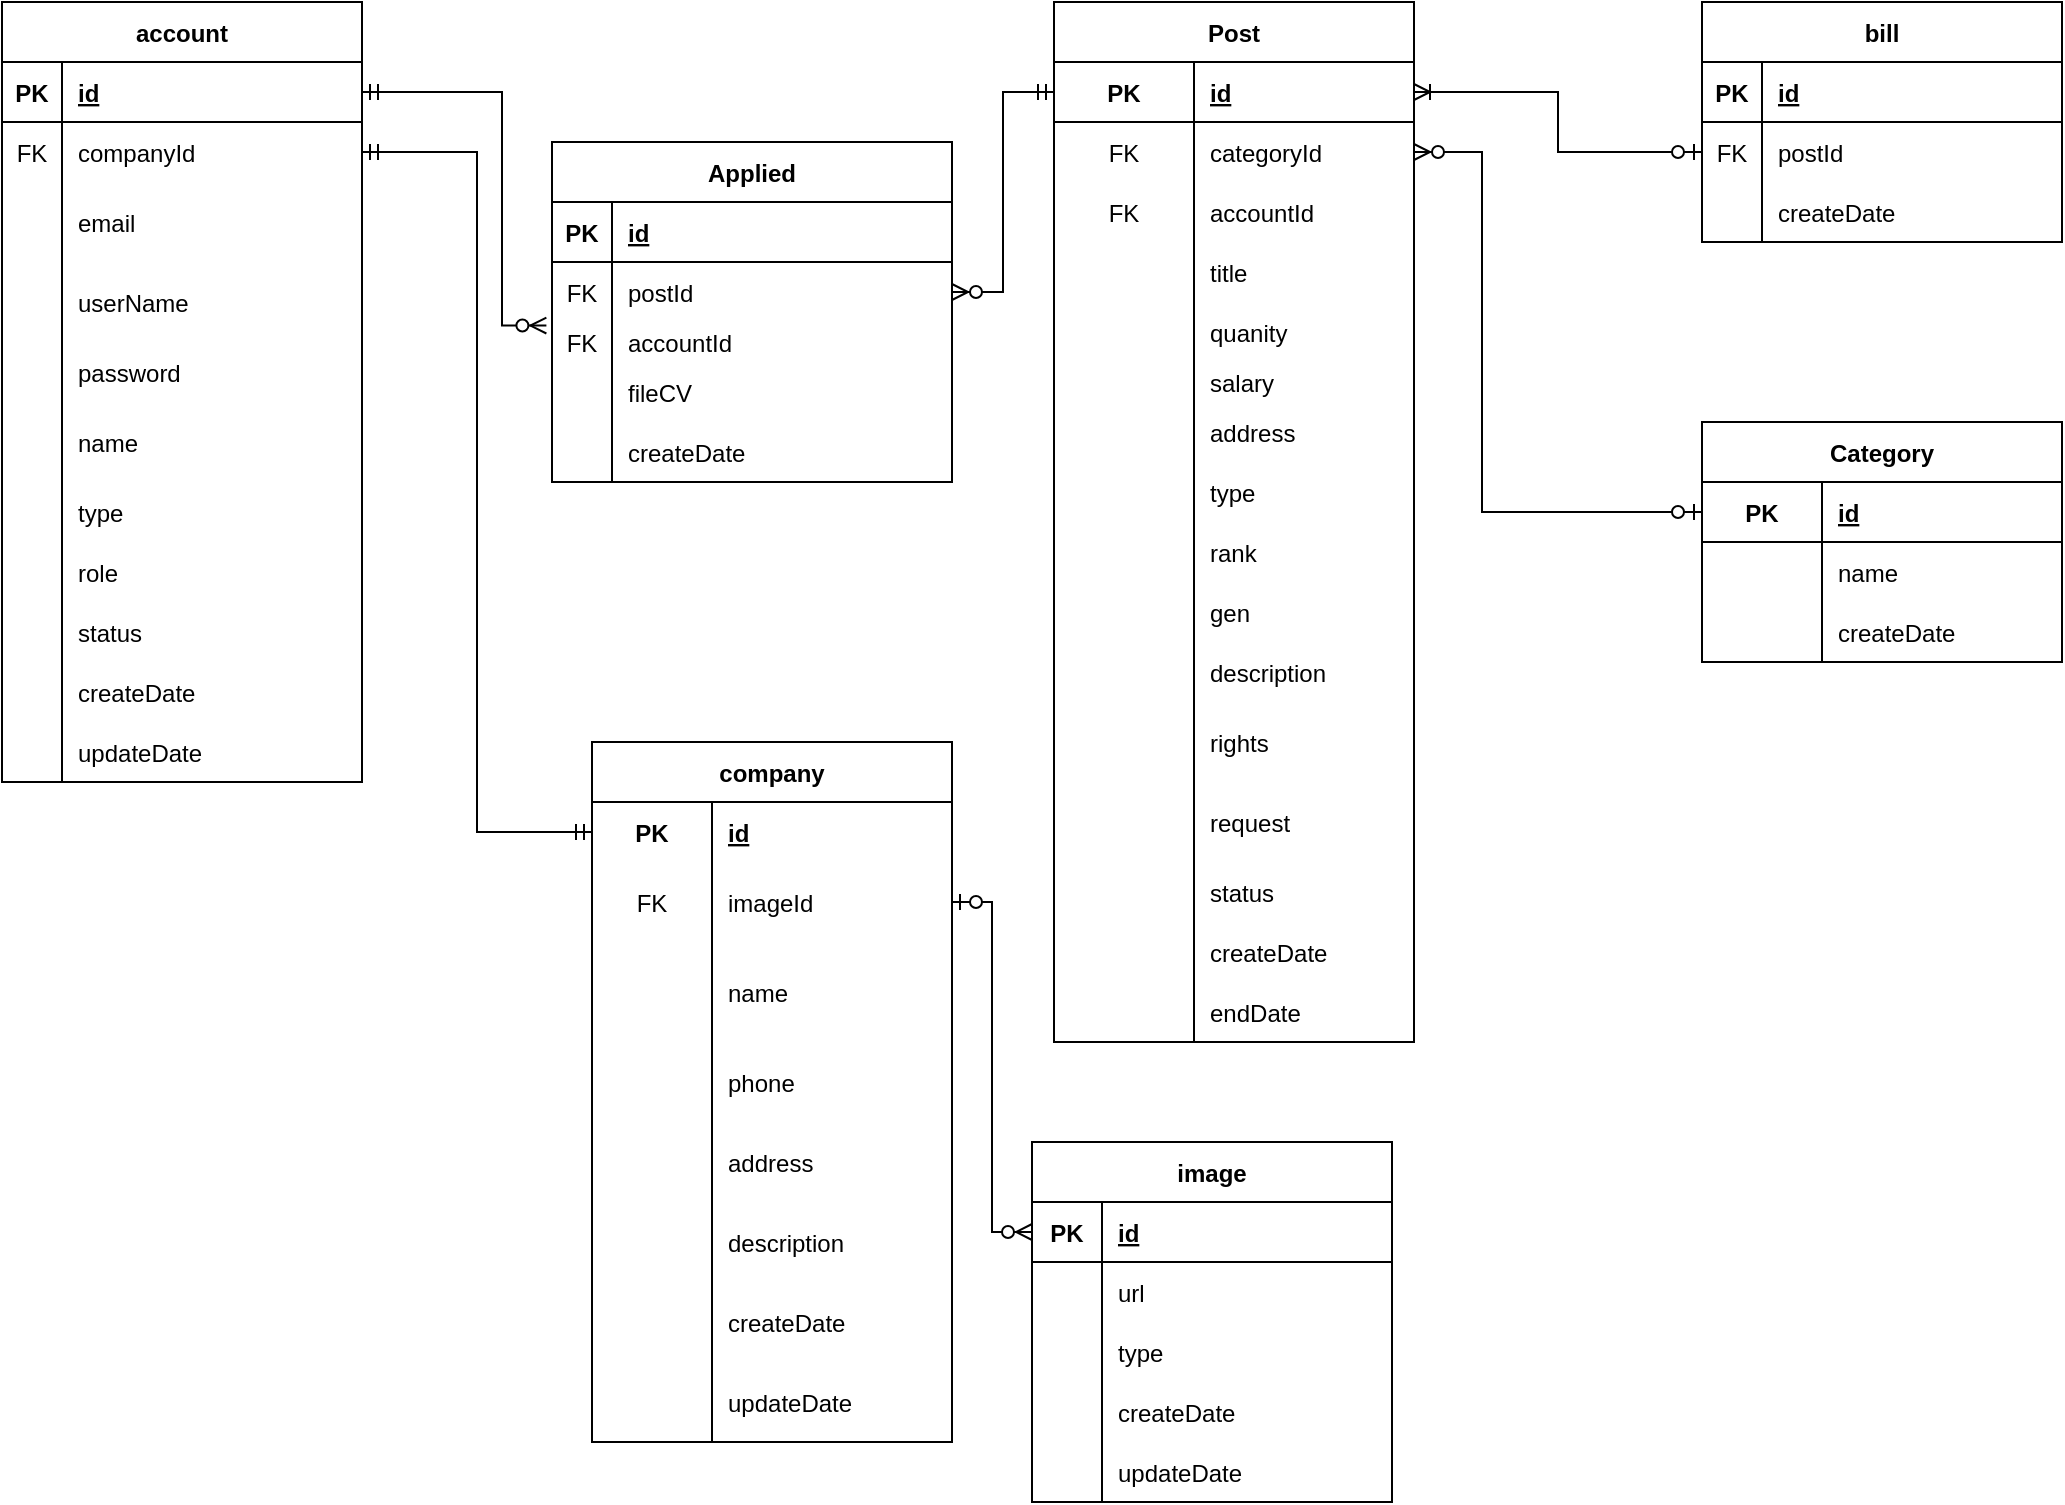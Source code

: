 <mxfile version="21.0.6" type="device" pages="3"><diagram name="Page-1" id="OHgDEyFy9P16n0WXkEdR"><mxGraphModel dx="1823" dy="861" grid="1" gridSize="10" guides="1" tooltips="1" connect="1" arrows="1" fold="1" page="1" pageScale="1" pageWidth="850" pageHeight="1100" math="0" shadow="0"><root><mxCell id="0"/><mxCell id="1" parent="0"/><mxCell id="jiFL-mX9ppF0aHMyfw-z-17" value="company" style="shape=table;startSize=30;container=1;collapsible=1;childLayout=tableLayout;fixedRows=1;rowLines=0;fontStyle=1;align=center;resizeLast=1;" parent="1" vertex="1"><mxGeometry x="755" y="460" width="180" height="350" as="geometry"><mxRectangle x="425" y="850" width="100" height="30" as="alternateBounds"/></mxGeometry></mxCell><mxCell id="jiFL-mX9ppF0aHMyfw-z-18" value="" style="shape=tableRow;horizontal=0;startSize=0;swimlaneHead=0;swimlaneBody=0;fillColor=none;collapsible=0;dropTarget=0;points=[[0,0.5],[1,0.5]];portConstraint=eastwest;top=0;left=0;right=0;bottom=0;" parent="jiFL-mX9ppF0aHMyfw-z-17" vertex="1"><mxGeometry y="30" width="180" height="30" as="geometry"/></mxCell><mxCell id="jiFL-mX9ppF0aHMyfw-z-19" value="PK" style="shape=partialRectangle;connectable=0;fillColor=none;top=0;left=0;bottom=0;right=0;fontStyle=1;overflow=hidden;shadow=0;" parent="jiFL-mX9ppF0aHMyfw-z-18" vertex="1"><mxGeometry width="60" height="30" as="geometry"><mxRectangle width="60" height="30" as="alternateBounds"/></mxGeometry></mxCell><mxCell id="jiFL-mX9ppF0aHMyfw-z-20" value="id" style="shape=partialRectangle;connectable=0;fillColor=none;top=0;left=0;bottom=0;right=0;align=left;spacingLeft=6;fontStyle=5;overflow=hidden;shadow=0;" parent="jiFL-mX9ppF0aHMyfw-z-18" vertex="1"><mxGeometry x="60" width="120" height="30" as="geometry"><mxRectangle width="120" height="30" as="alternateBounds"/></mxGeometry></mxCell><mxCell id="vbiyFt972bfzhWvEsW6v-20" value="" style="shape=tableRow;horizontal=0;startSize=0;swimlaneHead=0;swimlaneBody=0;fillColor=none;collapsible=0;dropTarget=0;points=[[0,0.5],[1,0.5]];portConstraint=eastwest;top=0;left=0;right=0;bottom=0;" parent="jiFL-mX9ppF0aHMyfw-z-17" vertex="1"><mxGeometry y="60" width="180" height="40" as="geometry"/></mxCell><mxCell id="vbiyFt972bfzhWvEsW6v-21" value="FK" style="shape=partialRectangle;connectable=0;fillColor=none;top=0;left=0;bottom=0;right=0;editable=1;overflow=hidden;" parent="vbiyFt972bfzhWvEsW6v-20" vertex="1"><mxGeometry width="60" height="40" as="geometry"><mxRectangle width="60" height="40" as="alternateBounds"/></mxGeometry></mxCell><mxCell id="vbiyFt972bfzhWvEsW6v-22" value="imageId" style="shape=partialRectangle;connectable=0;fillColor=none;top=0;left=0;bottom=0;right=0;align=left;spacingLeft=6;overflow=hidden;" parent="vbiyFt972bfzhWvEsW6v-20" vertex="1"><mxGeometry x="60" width="120" height="40" as="geometry"><mxRectangle width="120" height="40" as="alternateBounds"/></mxGeometry></mxCell><mxCell id="jiFL-mX9ppF0aHMyfw-z-24" value="" style="shape=tableRow;horizontal=0;startSize=0;swimlaneHead=0;swimlaneBody=0;fillColor=none;collapsible=0;dropTarget=0;points=[[0,0.5],[1,0.5]];portConstraint=eastwest;top=0;left=0;right=0;bottom=0;" parent="jiFL-mX9ppF0aHMyfw-z-17" vertex="1"><mxGeometry y="100" width="180" height="50" as="geometry"/></mxCell><mxCell id="jiFL-mX9ppF0aHMyfw-z-25" value="" style="shape=partialRectangle;connectable=0;fillColor=none;top=0;left=0;bottom=0;right=0;editable=1;overflow=hidden;" parent="jiFL-mX9ppF0aHMyfw-z-24" vertex="1"><mxGeometry width="60" height="50" as="geometry"><mxRectangle width="60" height="50" as="alternateBounds"/></mxGeometry></mxCell><mxCell id="jiFL-mX9ppF0aHMyfw-z-26" value="name" style="shape=partialRectangle;connectable=0;fillColor=none;top=0;left=0;bottom=0;right=0;align=left;spacingLeft=6;overflow=hidden;" parent="jiFL-mX9ppF0aHMyfw-z-24" vertex="1"><mxGeometry x="60" width="120" height="50" as="geometry"><mxRectangle width="120" height="50" as="alternateBounds"/></mxGeometry></mxCell><mxCell id="vbiyFt972bfzhWvEsW6v-7" value="" style="shape=tableRow;horizontal=0;startSize=0;swimlaneHead=0;swimlaneBody=0;fillColor=none;collapsible=0;dropTarget=0;points=[[0,0.5],[1,0.5]];portConstraint=eastwest;top=0;left=0;right=0;bottom=0;" parent="jiFL-mX9ppF0aHMyfw-z-17" vertex="1"><mxGeometry y="150" width="180" height="40" as="geometry"/></mxCell><mxCell id="vbiyFt972bfzhWvEsW6v-8" value="" style="shape=partialRectangle;connectable=0;fillColor=none;top=0;left=0;bottom=0;right=0;editable=1;overflow=hidden;" parent="vbiyFt972bfzhWvEsW6v-7" vertex="1"><mxGeometry width="60" height="40" as="geometry"><mxRectangle width="60" height="40" as="alternateBounds"/></mxGeometry></mxCell><mxCell id="vbiyFt972bfzhWvEsW6v-9" value="phone" style="shape=partialRectangle;connectable=0;fillColor=none;top=0;left=0;bottom=0;right=0;align=left;spacingLeft=6;overflow=hidden;" parent="vbiyFt972bfzhWvEsW6v-7" vertex="1"><mxGeometry x="60" width="120" height="40" as="geometry"><mxRectangle width="120" height="40" as="alternateBounds"/></mxGeometry></mxCell><mxCell id="vbiyFt972bfzhWvEsW6v-1" value="" style="shape=tableRow;horizontal=0;startSize=0;swimlaneHead=0;swimlaneBody=0;fillColor=none;collapsible=0;dropTarget=0;points=[[0,0.5],[1,0.5]];portConstraint=eastwest;top=0;left=0;right=0;bottom=0;" parent="jiFL-mX9ppF0aHMyfw-z-17" vertex="1"><mxGeometry y="190" width="180" height="40" as="geometry"/></mxCell><mxCell id="vbiyFt972bfzhWvEsW6v-2" value="" style="shape=partialRectangle;connectable=0;fillColor=none;top=0;left=0;bottom=0;right=0;editable=1;overflow=hidden;" parent="vbiyFt972bfzhWvEsW6v-1" vertex="1"><mxGeometry width="60" height="40" as="geometry"><mxRectangle width="60" height="40" as="alternateBounds"/></mxGeometry></mxCell><mxCell id="vbiyFt972bfzhWvEsW6v-3" value="address" style="shape=partialRectangle;connectable=0;fillColor=none;top=0;left=0;bottom=0;right=0;align=left;spacingLeft=6;overflow=hidden;" parent="vbiyFt972bfzhWvEsW6v-1" vertex="1"><mxGeometry x="60" width="120" height="40" as="geometry"><mxRectangle width="120" height="40" as="alternateBounds"/></mxGeometry></mxCell><mxCell id="jiFL-mX9ppF0aHMyfw-z-33" value="" style="shape=tableRow;horizontal=0;startSize=0;swimlaneHead=0;swimlaneBody=0;fillColor=none;collapsible=0;dropTarget=0;points=[[0,0.5],[1,0.5]];portConstraint=eastwest;top=0;left=0;right=0;bottom=0;" parent="jiFL-mX9ppF0aHMyfw-z-17" vertex="1"><mxGeometry y="230" width="180" height="40" as="geometry"/></mxCell><mxCell id="jiFL-mX9ppF0aHMyfw-z-34" value="" style="shape=partialRectangle;connectable=0;fillColor=none;top=0;left=0;bottom=0;right=0;editable=1;overflow=hidden;" parent="jiFL-mX9ppF0aHMyfw-z-33" vertex="1"><mxGeometry width="60" height="40" as="geometry"><mxRectangle width="60" height="40" as="alternateBounds"/></mxGeometry></mxCell><mxCell id="jiFL-mX9ppF0aHMyfw-z-35" value="description" style="shape=partialRectangle;connectable=0;fillColor=none;top=0;left=0;bottom=0;right=0;align=left;spacingLeft=6;overflow=hidden;" parent="jiFL-mX9ppF0aHMyfw-z-33" vertex="1"><mxGeometry x="60" width="120" height="40" as="geometry"><mxRectangle width="120" height="40" as="alternateBounds"/></mxGeometry></mxCell><mxCell id="fMExUoG9xxHTxe4RSnj4-7" value="" style="shape=tableRow;horizontal=0;startSize=0;swimlaneHead=0;swimlaneBody=0;fillColor=none;collapsible=0;dropTarget=0;points=[[0,0.5],[1,0.5]];portConstraint=eastwest;top=0;left=0;right=0;bottom=0;" vertex="1" parent="jiFL-mX9ppF0aHMyfw-z-17"><mxGeometry y="270" width="180" height="40" as="geometry"/></mxCell><mxCell id="fMExUoG9xxHTxe4RSnj4-8" value="" style="shape=partialRectangle;connectable=0;fillColor=none;top=0;left=0;bottom=0;right=0;editable=1;overflow=hidden;" vertex="1" parent="fMExUoG9xxHTxe4RSnj4-7"><mxGeometry width="60" height="40" as="geometry"><mxRectangle width="60" height="40" as="alternateBounds"/></mxGeometry></mxCell><mxCell id="fMExUoG9xxHTxe4RSnj4-9" value="createDate" style="shape=partialRectangle;connectable=0;fillColor=none;top=0;left=0;bottom=0;right=0;align=left;spacingLeft=6;overflow=hidden;" vertex="1" parent="fMExUoG9xxHTxe4RSnj4-7"><mxGeometry x="60" width="120" height="40" as="geometry"><mxRectangle width="120" height="40" as="alternateBounds"/></mxGeometry></mxCell><mxCell id="fMExUoG9xxHTxe4RSnj4-10" value="" style="shape=tableRow;horizontal=0;startSize=0;swimlaneHead=0;swimlaneBody=0;fillColor=none;collapsible=0;dropTarget=0;points=[[0,0.5],[1,0.5]];portConstraint=eastwest;top=0;left=0;right=0;bottom=0;" vertex="1" parent="jiFL-mX9ppF0aHMyfw-z-17"><mxGeometry y="310" width="180" height="40" as="geometry"/></mxCell><mxCell id="fMExUoG9xxHTxe4RSnj4-11" value="" style="shape=partialRectangle;connectable=0;fillColor=none;top=0;left=0;bottom=0;right=0;editable=1;overflow=hidden;" vertex="1" parent="fMExUoG9xxHTxe4RSnj4-10"><mxGeometry width="60" height="40" as="geometry"><mxRectangle width="60" height="40" as="alternateBounds"/></mxGeometry></mxCell><mxCell id="fMExUoG9xxHTxe4RSnj4-12" value="updateDate" style="shape=partialRectangle;connectable=0;fillColor=none;top=0;left=0;bottom=0;right=0;align=left;spacingLeft=6;overflow=hidden;" vertex="1" parent="fMExUoG9xxHTxe4RSnj4-10"><mxGeometry x="60" width="120" height="40" as="geometry"><mxRectangle width="120" height="40" as="alternateBounds"/></mxGeometry></mxCell><mxCell id="jiFL-mX9ppF0aHMyfw-z-31" value="" style="shape=partialRectangle;connectable=0;fillColor=none;top=0;left=0;bottom=0;right=0;editable=1;overflow=hidden;" parent="1" vertex="1"><mxGeometry x="975" y="580" width="60" height="50" as="geometry"><mxRectangle width="60" height="50" as="alternateBounds"/></mxGeometry></mxCell><mxCell id="vbiyFt972bfzhWvEsW6v-31" value="image" style="shape=table;startSize=30;container=1;collapsible=1;childLayout=tableLayout;fixedRows=1;rowLines=0;fontStyle=1;align=center;resizeLast=1;" parent="1" vertex="1"><mxGeometry x="975" y="660" width="180" height="180" as="geometry"/></mxCell><mxCell id="vbiyFt972bfzhWvEsW6v-32" value="" style="shape=tableRow;horizontal=0;startSize=0;swimlaneHead=0;swimlaneBody=0;fillColor=none;collapsible=0;dropTarget=0;points=[[0,0.5],[1,0.5]];portConstraint=eastwest;top=0;left=0;right=0;bottom=1;" parent="vbiyFt972bfzhWvEsW6v-31" vertex="1"><mxGeometry y="30" width="180" height="30" as="geometry"/></mxCell><mxCell id="vbiyFt972bfzhWvEsW6v-33" value="PK" style="shape=partialRectangle;connectable=0;fillColor=none;top=0;left=0;bottom=0;right=0;fontStyle=1;overflow=hidden;" parent="vbiyFt972bfzhWvEsW6v-32" vertex="1"><mxGeometry width="35" height="30" as="geometry"><mxRectangle width="35" height="30" as="alternateBounds"/></mxGeometry></mxCell><mxCell id="vbiyFt972bfzhWvEsW6v-34" value="id" style="shape=partialRectangle;connectable=0;fillColor=none;top=0;left=0;bottom=0;right=0;align=left;spacingLeft=6;fontStyle=5;overflow=hidden;" parent="vbiyFt972bfzhWvEsW6v-32" vertex="1"><mxGeometry x="35" width="145" height="30" as="geometry"><mxRectangle width="145" height="30" as="alternateBounds"/></mxGeometry></mxCell><mxCell id="vbiyFt972bfzhWvEsW6v-35" value="" style="shape=tableRow;horizontal=0;startSize=0;swimlaneHead=0;swimlaneBody=0;fillColor=none;collapsible=0;dropTarget=0;points=[[0,0.5],[1,0.5]];portConstraint=eastwest;top=0;left=0;right=0;bottom=0;" parent="vbiyFt972bfzhWvEsW6v-31" vertex="1"><mxGeometry y="60" width="180" height="30" as="geometry"/></mxCell><mxCell id="vbiyFt972bfzhWvEsW6v-36" value="" style="shape=partialRectangle;connectable=0;fillColor=none;top=0;left=0;bottom=0;right=0;editable=1;overflow=hidden;" parent="vbiyFt972bfzhWvEsW6v-35" vertex="1"><mxGeometry width="35" height="30" as="geometry"><mxRectangle width="35" height="30" as="alternateBounds"/></mxGeometry></mxCell><mxCell id="vbiyFt972bfzhWvEsW6v-37" value="url" style="shape=partialRectangle;connectable=0;fillColor=none;top=0;left=0;bottom=0;right=0;align=left;spacingLeft=6;overflow=hidden;" parent="vbiyFt972bfzhWvEsW6v-35" vertex="1"><mxGeometry x="35" width="145" height="30" as="geometry"><mxRectangle width="145" height="30" as="alternateBounds"/></mxGeometry></mxCell><mxCell id="vbiyFt972bfzhWvEsW6v-38" value="" style="shape=tableRow;horizontal=0;startSize=0;swimlaneHead=0;swimlaneBody=0;fillColor=none;collapsible=0;dropTarget=0;points=[[0,0.5],[1,0.5]];portConstraint=eastwest;top=0;left=0;right=0;bottom=0;" parent="vbiyFt972bfzhWvEsW6v-31" vertex="1"><mxGeometry y="90" width="180" height="30" as="geometry"/></mxCell><mxCell id="vbiyFt972bfzhWvEsW6v-39" value="" style="shape=partialRectangle;connectable=0;fillColor=none;top=0;left=0;bottom=0;right=0;editable=1;overflow=hidden;" parent="vbiyFt972bfzhWvEsW6v-38" vertex="1"><mxGeometry width="35" height="30" as="geometry"><mxRectangle width="35" height="30" as="alternateBounds"/></mxGeometry></mxCell><mxCell id="vbiyFt972bfzhWvEsW6v-40" value="type" style="shape=partialRectangle;connectable=0;fillColor=none;top=0;left=0;bottom=0;right=0;align=left;spacingLeft=6;overflow=hidden;" parent="vbiyFt972bfzhWvEsW6v-38" vertex="1"><mxGeometry x="35" width="145" height="30" as="geometry"><mxRectangle width="145" height="30" as="alternateBounds"/></mxGeometry></mxCell><mxCell id="fMExUoG9xxHTxe4RSnj4-1" value="" style="shape=tableRow;horizontal=0;startSize=0;swimlaneHead=0;swimlaneBody=0;fillColor=none;collapsible=0;dropTarget=0;points=[[0,0.5],[1,0.5]];portConstraint=eastwest;top=0;left=0;right=0;bottom=0;" vertex="1" parent="vbiyFt972bfzhWvEsW6v-31"><mxGeometry y="120" width="180" height="30" as="geometry"/></mxCell><mxCell id="fMExUoG9xxHTxe4RSnj4-2" value="" style="shape=partialRectangle;connectable=0;fillColor=none;top=0;left=0;bottom=0;right=0;editable=1;overflow=hidden;" vertex="1" parent="fMExUoG9xxHTxe4RSnj4-1"><mxGeometry width="35" height="30" as="geometry"><mxRectangle width="35" height="30" as="alternateBounds"/></mxGeometry></mxCell><mxCell id="fMExUoG9xxHTxe4RSnj4-3" value="createDate" style="shape=partialRectangle;connectable=0;fillColor=none;top=0;left=0;bottom=0;right=0;align=left;spacingLeft=6;overflow=hidden;" vertex="1" parent="fMExUoG9xxHTxe4RSnj4-1"><mxGeometry x="35" width="145" height="30" as="geometry"><mxRectangle width="145" height="30" as="alternateBounds"/></mxGeometry></mxCell><mxCell id="fMExUoG9xxHTxe4RSnj4-4" value="" style="shape=tableRow;horizontal=0;startSize=0;swimlaneHead=0;swimlaneBody=0;fillColor=none;collapsible=0;dropTarget=0;points=[[0,0.5],[1,0.5]];portConstraint=eastwest;top=0;left=0;right=0;bottom=0;" vertex="1" parent="vbiyFt972bfzhWvEsW6v-31"><mxGeometry y="150" width="180" height="30" as="geometry"/></mxCell><mxCell id="fMExUoG9xxHTxe4RSnj4-5" value="" style="shape=partialRectangle;connectable=0;fillColor=none;top=0;left=0;bottom=0;right=0;editable=1;overflow=hidden;" vertex="1" parent="fMExUoG9xxHTxe4RSnj4-4"><mxGeometry width="35" height="30" as="geometry"><mxRectangle width="35" height="30" as="alternateBounds"/></mxGeometry></mxCell><mxCell id="fMExUoG9xxHTxe4RSnj4-6" value="updateDate" style="shape=partialRectangle;connectable=0;fillColor=none;top=0;left=0;bottom=0;right=0;align=left;spacingLeft=6;overflow=hidden;" vertex="1" parent="fMExUoG9xxHTxe4RSnj4-4"><mxGeometry x="35" width="145" height="30" as="geometry"><mxRectangle width="145" height="30" as="alternateBounds"/></mxGeometry></mxCell><mxCell id="vbiyFt972bfzhWvEsW6v-153" value="Post" style="shape=table;startSize=30;container=1;collapsible=1;childLayout=tableLayout;fixedRows=1;rowLines=0;fontStyle=1;align=center;resizeLast=1;strokeColor=default;fontFamily=Helvetica;fontSize=12;fontColor=default;fillColor=none;" parent="1" vertex="1"><mxGeometry x="986" y="90" width="180" height="520" as="geometry"/></mxCell><mxCell id="vbiyFt972bfzhWvEsW6v-157" value="" style="shape=tableRow;horizontal=0;startSize=0;swimlaneHead=0;swimlaneBody=0;fillColor=none;collapsible=0;dropTarget=0;points=[[0,0.5],[1,0.5]];portConstraint=eastwest;top=0;left=0;right=0;bottom=1;strokeColor=default;fontFamily=Helvetica;fontSize=12;fontColor=default;" parent="vbiyFt972bfzhWvEsW6v-153" vertex="1"><mxGeometry y="30" width="180" height="30" as="geometry"/></mxCell><mxCell id="vbiyFt972bfzhWvEsW6v-158" value="PK" style="shape=partialRectangle;connectable=0;fillColor=none;top=0;left=0;bottom=0;right=0;fontStyle=1;overflow=hidden;strokeColor=default;fontFamily=Helvetica;fontSize=12;fontColor=default;" parent="vbiyFt972bfzhWvEsW6v-157" vertex="1"><mxGeometry width="70" height="30" as="geometry"><mxRectangle width="70" height="30" as="alternateBounds"/></mxGeometry></mxCell><mxCell id="vbiyFt972bfzhWvEsW6v-159" value="id" style="shape=partialRectangle;connectable=0;fillColor=none;top=0;left=0;bottom=0;right=0;align=left;spacingLeft=6;fontStyle=5;overflow=hidden;strokeColor=default;fontFamily=Helvetica;fontSize=12;fontColor=default;" parent="vbiyFt972bfzhWvEsW6v-157" vertex="1"><mxGeometry x="70" width="110" height="30" as="geometry"><mxRectangle width="110" height="30" as="alternateBounds"/></mxGeometry></mxCell><mxCell id="vbiyFt972bfzhWvEsW6v-533" value="" style="shape=tableRow;horizontal=0;startSize=0;swimlaneHead=0;swimlaneBody=0;fillColor=none;collapsible=0;dropTarget=0;points=[[0,0.5],[1,0.5]];portConstraint=eastwest;top=0;left=0;right=0;bottom=0;dashed=0;labelBackgroundColor=default;strokeColor=default;strokeWidth=1;fontFamily=Helvetica;fontSize=12;fontColor=default;" parent="vbiyFt972bfzhWvEsW6v-153" vertex="1"><mxGeometry y="60" width="180" height="30" as="geometry"/></mxCell><mxCell id="vbiyFt972bfzhWvEsW6v-534" value="FK" style="shape=partialRectangle;connectable=0;fillColor=none;top=0;left=0;bottom=0;right=0;editable=1;overflow=hidden;dashed=0;labelBackgroundColor=default;strokeColor=default;strokeWidth=1;fontFamily=Helvetica;fontSize=12;fontColor=default;" parent="vbiyFt972bfzhWvEsW6v-533" vertex="1"><mxGeometry width="70" height="30" as="geometry"><mxRectangle width="70" height="30" as="alternateBounds"/></mxGeometry></mxCell><mxCell id="vbiyFt972bfzhWvEsW6v-535" value="categoryId" style="shape=partialRectangle;connectable=0;fillColor=none;top=0;left=0;bottom=0;right=0;align=left;spacingLeft=6;overflow=hidden;dashed=0;labelBackgroundColor=default;strokeColor=default;strokeWidth=1;fontFamily=Helvetica;fontSize=12;fontColor=default;" parent="vbiyFt972bfzhWvEsW6v-533" vertex="1"><mxGeometry x="70" width="110" height="30" as="geometry"><mxRectangle width="110" height="30" as="alternateBounds"/></mxGeometry></mxCell><mxCell id="vbiyFt972bfzhWvEsW6v-536" value="" style="shape=tableRow;horizontal=0;startSize=0;swimlaneHead=0;swimlaneBody=0;fillColor=none;collapsible=0;dropTarget=0;points=[[0,0.5],[1,0.5]];portConstraint=eastwest;top=0;left=0;right=0;bottom=0;dashed=0;labelBackgroundColor=default;strokeColor=default;strokeWidth=1;fontFamily=Helvetica;fontSize=12;fontColor=default;" parent="vbiyFt972bfzhWvEsW6v-153" vertex="1"><mxGeometry y="90" width="180" height="30" as="geometry"/></mxCell><mxCell id="vbiyFt972bfzhWvEsW6v-537" value="FK" style="shape=partialRectangle;connectable=0;fillColor=none;top=0;left=0;bottom=0;right=0;editable=1;overflow=hidden;dashed=0;labelBackgroundColor=default;strokeColor=default;strokeWidth=1;fontFamily=Helvetica;fontSize=12;fontColor=default;" parent="vbiyFt972bfzhWvEsW6v-536" vertex="1"><mxGeometry width="70" height="30" as="geometry"><mxRectangle width="70" height="30" as="alternateBounds"/></mxGeometry></mxCell><mxCell id="vbiyFt972bfzhWvEsW6v-538" value="accountId" style="shape=partialRectangle;connectable=0;fillColor=none;top=0;left=0;bottom=0;right=0;align=left;spacingLeft=6;overflow=hidden;dashed=0;labelBackgroundColor=default;strokeColor=default;strokeWidth=1;fontFamily=Helvetica;fontSize=12;fontColor=default;" parent="vbiyFt972bfzhWvEsW6v-536" vertex="1"><mxGeometry x="70" width="110" height="30" as="geometry"><mxRectangle width="110" height="30" as="alternateBounds"/></mxGeometry></mxCell><mxCell id="vbiyFt972bfzhWvEsW6v-457" value="" style="shape=tableRow;horizontal=0;startSize=0;swimlaneHead=0;swimlaneBody=0;fillColor=none;collapsible=0;dropTarget=0;points=[[0,0.5],[1,0.5]];portConstraint=eastwest;top=0;left=0;right=0;bottom=0;dashed=0;labelBackgroundColor=default;strokeColor=default;strokeWidth=1;fontFamily=Helvetica;fontSize=12;fontColor=default;" parent="vbiyFt972bfzhWvEsW6v-153" vertex="1"><mxGeometry y="120" width="180" height="30" as="geometry"/></mxCell><mxCell id="vbiyFt972bfzhWvEsW6v-458" value="" style="shape=partialRectangle;connectable=0;fillColor=none;top=0;left=0;bottom=0;right=0;editable=1;overflow=hidden;dashed=0;labelBackgroundColor=default;strokeColor=default;strokeWidth=1;fontFamily=Helvetica;fontSize=12;fontColor=default;" parent="vbiyFt972bfzhWvEsW6v-457" vertex="1"><mxGeometry width="70" height="30" as="geometry"><mxRectangle width="70" height="30" as="alternateBounds"/></mxGeometry></mxCell><mxCell id="vbiyFt972bfzhWvEsW6v-459" value="title" style="shape=partialRectangle;connectable=0;fillColor=none;top=0;left=0;bottom=0;right=0;align=left;spacingLeft=6;overflow=hidden;dashed=0;labelBackgroundColor=default;strokeColor=default;strokeWidth=1;fontFamily=Helvetica;fontSize=12;fontColor=default;" parent="vbiyFt972bfzhWvEsW6v-457" vertex="1"><mxGeometry x="70" width="110" height="30" as="geometry"><mxRectangle width="110" height="30" as="alternateBounds"/></mxGeometry></mxCell><mxCell id="vbiyFt972bfzhWvEsW6v-603" value="" style="shape=tableRow;horizontal=0;startSize=0;swimlaneHead=0;swimlaneBody=0;fillColor=none;collapsible=0;dropTarget=0;points=[[0,0.5],[1,0.5]];portConstraint=eastwest;top=0;left=0;right=0;bottom=0;strokeColor=default;fontFamily=Helvetica;fontSize=12;fontColor=default;" parent="vbiyFt972bfzhWvEsW6v-153" vertex="1"><mxGeometry y="150" width="180" height="30" as="geometry"/></mxCell><mxCell id="vbiyFt972bfzhWvEsW6v-604" value="" style="shape=partialRectangle;connectable=0;fillColor=none;top=0;left=0;bottom=0;right=0;editable=1;overflow=hidden;strokeColor=default;fontFamily=Helvetica;fontSize=12;fontColor=default;" parent="vbiyFt972bfzhWvEsW6v-603" vertex="1"><mxGeometry width="70" height="30" as="geometry"><mxRectangle width="70" height="30" as="alternateBounds"/></mxGeometry></mxCell><mxCell id="vbiyFt972bfzhWvEsW6v-605" value="quanity" style="shape=partialRectangle;connectable=0;fillColor=none;top=0;left=0;bottom=0;right=0;align=left;spacingLeft=6;overflow=hidden;strokeColor=default;fontFamily=Helvetica;fontSize=12;fontColor=default;" parent="vbiyFt972bfzhWvEsW6v-603" vertex="1"><mxGeometry x="70" width="110" height="30" as="geometry"><mxRectangle width="110" height="30" as="alternateBounds"/></mxGeometry></mxCell><mxCell id="vbiyFt972bfzhWvEsW6v-466" value="" style="shape=tableRow;horizontal=0;startSize=0;swimlaneHead=0;swimlaneBody=0;fillColor=none;collapsible=0;dropTarget=0;points=[[0,0.5],[1,0.5]];portConstraint=eastwest;top=0;left=0;right=0;bottom=0;dashed=0;labelBackgroundColor=default;strokeColor=default;strokeWidth=1;fontFamily=Helvetica;fontSize=12;fontColor=default;" parent="vbiyFt972bfzhWvEsW6v-153" vertex="1"><mxGeometry y="180" width="180" height="20" as="geometry"/></mxCell><mxCell id="vbiyFt972bfzhWvEsW6v-467" value="" style="shape=partialRectangle;connectable=0;fillColor=none;top=0;left=0;bottom=0;right=0;editable=1;overflow=hidden;dashed=0;labelBackgroundColor=default;strokeColor=default;strokeWidth=1;fontFamily=Helvetica;fontSize=12;fontColor=default;" parent="vbiyFt972bfzhWvEsW6v-466" vertex="1"><mxGeometry width="70" height="20" as="geometry"><mxRectangle width="70" height="20" as="alternateBounds"/></mxGeometry></mxCell><mxCell id="vbiyFt972bfzhWvEsW6v-468" value="salary" style="shape=partialRectangle;connectable=0;fillColor=none;top=0;left=0;bottom=0;right=0;align=left;spacingLeft=6;overflow=hidden;dashed=0;labelBackgroundColor=default;strokeColor=default;strokeWidth=1;fontFamily=Helvetica;fontSize=12;fontColor=default;" parent="vbiyFt972bfzhWvEsW6v-466" vertex="1"><mxGeometry x="70" width="110" height="20" as="geometry"><mxRectangle width="110" height="20" as="alternateBounds"/></mxGeometry></mxCell><mxCell id="vbiyFt972bfzhWvEsW6v-463" value="" style="shape=tableRow;horizontal=0;startSize=0;swimlaneHead=0;swimlaneBody=0;fillColor=none;collapsible=0;dropTarget=0;points=[[0,0.5],[1,0.5]];portConstraint=eastwest;top=0;left=0;right=0;bottom=0;dashed=0;labelBackgroundColor=default;strokeColor=default;strokeWidth=1;fontFamily=Helvetica;fontSize=12;fontColor=default;" parent="vbiyFt972bfzhWvEsW6v-153" vertex="1"><mxGeometry y="200" width="180" height="30" as="geometry"/></mxCell><mxCell id="vbiyFt972bfzhWvEsW6v-464" value="" style="shape=partialRectangle;connectable=0;fillColor=none;top=0;left=0;bottom=0;right=0;editable=1;overflow=hidden;dashed=0;labelBackgroundColor=default;strokeColor=default;strokeWidth=1;fontFamily=Helvetica;fontSize=12;fontColor=default;" parent="vbiyFt972bfzhWvEsW6v-463" vertex="1"><mxGeometry width="70" height="30" as="geometry"><mxRectangle width="70" height="30" as="alternateBounds"/></mxGeometry></mxCell><mxCell id="vbiyFt972bfzhWvEsW6v-465" value="address" style="shape=partialRectangle;connectable=0;fillColor=none;top=0;left=0;bottom=0;right=0;align=left;spacingLeft=6;overflow=hidden;dashed=0;labelBackgroundColor=default;strokeColor=default;strokeWidth=1;fontFamily=Helvetica;fontSize=12;fontColor=default;" parent="vbiyFt972bfzhWvEsW6v-463" vertex="1"><mxGeometry x="70" width="110" height="30" as="geometry"><mxRectangle width="110" height="30" as="alternateBounds"/></mxGeometry></mxCell><mxCell id="vbiyFt972bfzhWvEsW6v-483" value="" style="shape=tableRow;horizontal=0;startSize=0;swimlaneHead=0;swimlaneBody=0;fillColor=none;collapsible=0;dropTarget=0;points=[[0,0.5],[1,0.5]];portConstraint=eastwest;top=0;left=0;right=0;bottom=0;strokeColor=default;fontFamily=Helvetica;fontSize=12;fontColor=default;" parent="vbiyFt972bfzhWvEsW6v-153" vertex="1"><mxGeometry y="230" width="180" height="30" as="geometry"/></mxCell><mxCell id="vbiyFt972bfzhWvEsW6v-484" value="" style="shape=partialRectangle;connectable=0;fillColor=none;top=0;left=0;bottom=0;right=0;editable=1;overflow=hidden;strokeColor=default;fontFamily=Helvetica;fontSize=12;fontColor=default;" parent="vbiyFt972bfzhWvEsW6v-483" vertex="1"><mxGeometry width="70" height="30" as="geometry"><mxRectangle width="70" height="30" as="alternateBounds"/></mxGeometry></mxCell><mxCell id="vbiyFt972bfzhWvEsW6v-485" value="type" style="shape=partialRectangle;connectable=0;fillColor=none;top=0;left=0;bottom=0;right=0;align=left;spacingLeft=6;overflow=hidden;strokeColor=default;fontFamily=Helvetica;fontSize=12;fontColor=default;" parent="vbiyFt972bfzhWvEsW6v-483" vertex="1"><mxGeometry x="70" width="110" height="30" as="geometry"><mxRectangle width="110" height="30" as="alternateBounds"/></mxGeometry></mxCell><mxCell id="vbiyFt972bfzhWvEsW6v-486" value="" style="shape=tableRow;horizontal=0;startSize=0;swimlaneHead=0;swimlaneBody=0;fillColor=none;collapsible=0;dropTarget=0;points=[[0,0.5],[1,0.5]];portConstraint=eastwest;top=0;left=0;right=0;bottom=0;strokeColor=default;fontFamily=Helvetica;fontSize=12;fontColor=default;" parent="vbiyFt972bfzhWvEsW6v-153" vertex="1"><mxGeometry y="260" width="180" height="30" as="geometry"/></mxCell><mxCell id="vbiyFt972bfzhWvEsW6v-487" value="" style="shape=partialRectangle;connectable=0;fillColor=none;top=0;left=0;bottom=0;right=0;editable=1;overflow=hidden;strokeColor=default;fontFamily=Helvetica;fontSize=12;fontColor=default;" parent="vbiyFt972bfzhWvEsW6v-486" vertex="1"><mxGeometry width="70" height="30" as="geometry"><mxRectangle width="70" height="30" as="alternateBounds"/></mxGeometry></mxCell><mxCell id="vbiyFt972bfzhWvEsW6v-488" value="rank" style="shape=partialRectangle;connectable=0;fillColor=none;top=0;left=0;bottom=0;right=0;align=left;spacingLeft=6;overflow=hidden;strokeColor=default;fontFamily=Helvetica;fontSize=12;fontColor=default;" parent="vbiyFt972bfzhWvEsW6v-486" vertex="1"><mxGeometry x="70" width="110" height="30" as="geometry"><mxRectangle width="110" height="30" as="alternateBounds"/></mxGeometry></mxCell><mxCell id="vbiyFt972bfzhWvEsW6v-489" value="" style="shape=tableRow;horizontal=0;startSize=0;swimlaneHead=0;swimlaneBody=0;fillColor=none;collapsible=0;dropTarget=0;points=[[0,0.5],[1,0.5]];portConstraint=eastwest;top=0;left=0;right=0;bottom=0;strokeColor=default;fontFamily=Helvetica;fontSize=12;fontColor=default;" parent="vbiyFt972bfzhWvEsW6v-153" vertex="1"><mxGeometry y="290" width="180" height="30" as="geometry"/></mxCell><mxCell id="vbiyFt972bfzhWvEsW6v-490" value="" style="shape=partialRectangle;connectable=0;fillColor=none;top=0;left=0;bottom=0;right=0;editable=1;overflow=hidden;strokeColor=default;fontFamily=Helvetica;fontSize=12;fontColor=default;" parent="vbiyFt972bfzhWvEsW6v-489" vertex="1"><mxGeometry width="70" height="30" as="geometry"><mxRectangle width="70" height="30" as="alternateBounds"/></mxGeometry></mxCell><mxCell id="vbiyFt972bfzhWvEsW6v-491" value="gen" style="shape=partialRectangle;connectable=0;fillColor=none;top=0;left=0;bottom=0;right=0;align=left;spacingLeft=6;overflow=hidden;strokeColor=default;fontFamily=Helvetica;fontSize=12;fontColor=default;" parent="vbiyFt972bfzhWvEsW6v-489" vertex="1"><mxGeometry x="70" width="110" height="30" as="geometry"><mxRectangle width="110" height="30" as="alternateBounds"/></mxGeometry></mxCell><mxCell id="vbiyFt972bfzhWvEsW6v-492" value="" style="shape=tableRow;horizontal=0;startSize=0;swimlaneHead=0;swimlaneBody=0;fillColor=none;collapsible=0;dropTarget=0;points=[[0,0.5],[1,0.5]];portConstraint=eastwest;top=0;left=0;right=0;bottom=0;strokeColor=default;fontFamily=Helvetica;fontSize=12;fontColor=default;" parent="vbiyFt972bfzhWvEsW6v-153" vertex="1"><mxGeometry y="320" width="180" height="30" as="geometry"/></mxCell><mxCell id="vbiyFt972bfzhWvEsW6v-493" value="" style="shape=partialRectangle;connectable=0;fillColor=none;top=0;left=0;bottom=0;right=0;editable=1;overflow=hidden;strokeColor=default;fontFamily=Helvetica;fontSize=12;fontColor=default;" parent="vbiyFt972bfzhWvEsW6v-492" vertex="1"><mxGeometry width="70" height="30" as="geometry"><mxRectangle width="70" height="30" as="alternateBounds"/></mxGeometry></mxCell><mxCell id="vbiyFt972bfzhWvEsW6v-494" value="description" style="shape=partialRectangle;connectable=0;fillColor=none;top=0;left=0;bottom=0;right=0;align=left;spacingLeft=6;overflow=hidden;strokeColor=default;fontFamily=Helvetica;fontSize=12;fontColor=default;" parent="vbiyFt972bfzhWvEsW6v-492" vertex="1"><mxGeometry x="70" width="110" height="30" as="geometry"><mxRectangle width="110" height="30" as="alternateBounds"/></mxGeometry></mxCell><mxCell id="vbiyFt972bfzhWvEsW6v-495" value="" style="shape=tableRow;horizontal=0;startSize=0;swimlaneHead=0;swimlaneBody=0;fillColor=none;collapsible=0;dropTarget=0;points=[[0,0.5],[1,0.5]];portConstraint=eastwest;top=0;left=0;right=0;bottom=0;strokeColor=default;fontFamily=Helvetica;fontSize=12;fontColor=default;" parent="vbiyFt972bfzhWvEsW6v-153" vertex="1"><mxGeometry y="350" width="180" height="40" as="geometry"/></mxCell><mxCell id="vbiyFt972bfzhWvEsW6v-496" value="" style="shape=partialRectangle;connectable=0;fillColor=none;top=0;left=0;bottom=0;right=0;editable=1;overflow=hidden;strokeColor=default;fontFamily=Helvetica;fontSize=12;fontColor=default;" parent="vbiyFt972bfzhWvEsW6v-495" vertex="1"><mxGeometry width="70" height="40" as="geometry"><mxRectangle width="70" height="40" as="alternateBounds"/></mxGeometry></mxCell><mxCell id="vbiyFt972bfzhWvEsW6v-497" value="rights" style="shape=partialRectangle;connectable=0;fillColor=none;top=0;left=0;bottom=0;right=0;align=left;spacingLeft=6;overflow=hidden;strokeColor=default;fontFamily=Helvetica;fontSize=12;fontColor=default;" parent="vbiyFt972bfzhWvEsW6v-495" vertex="1"><mxGeometry x="70" width="110" height="40" as="geometry"><mxRectangle width="110" height="40" as="alternateBounds"/></mxGeometry></mxCell><mxCell id="fMExUoG9xxHTxe4RSnj4-16" value="" style="shape=tableRow;horizontal=0;startSize=0;swimlaneHead=0;swimlaneBody=0;fillColor=none;collapsible=0;dropTarget=0;points=[[0,0.5],[1,0.5]];portConstraint=eastwest;top=0;left=0;right=0;bottom=0;strokeColor=default;fontFamily=Helvetica;fontSize=12;fontColor=default;" vertex="1" parent="vbiyFt972bfzhWvEsW6v-153"><mxGeometry y="390" width="180" height="40" as="geometry"/></mxCell><mxCell id="fMExUoG9xxHTxe4RSnj4-17" value="" style="shape=partialRectangle;connectable=0;fillColor=none;top=0;left=0;bottom=0;right=0;editable=1;overflow=hidden;strokeColor=default;fontFamily=Helvetica;fontSize=12;fontColor=default;" vertex="1" parent="fMExUoG9xxHTxe4RSnj4-16"><mxGeometry width="70" height="40" as="geometry"><mxRectangle width="70" height="40" as="alternateBounds"/></mxGeometry></mxCell><mxCell id="fMExUoG9xxHTxe4RSnj4-18" value="request" style="shape=partialRectangle;connectable=0;fillColor=none;top=0;left=0;bottom=0;right=0;align=left;spacingLeft=6;overflow=hidden;strokeColor=default;fontFamily=Helvetica;fontSize=12;fontColor=default;" vertex="1" parent="fMExUoG9xxHTxe4RSnj4-16"><mxGeometry x="70" width="110" height="40" as="geometry"><mxRectangle width="110" height="40" as="alternateBounds"/></mxGeometry></mxCell><mxCell id="vbiyFt972bfzhWvEsW6v-508" value="" style="shape=tableRow;horizontal=0;startSize=0;swimlaneHead=0;swimlaneBody=0;fillColor=none;collapsible=0;dropTarget=0;points=[[0,0.5],[1,0.5]];portConstraint=eastwest;top=0;left=0;right=0;bottom=0;strokeColor=default;fontFamily=Helvetica;fontSize=12;fontColor=default;" parent="vbiyFt972bfzhWvEsW6v-153" vertex="1"><mxGeometry y="430" width="180" height="30" as="geometry"/></mxCell><mxCell id="vbiyFt972bfzhWvEsW6v-509" value="" style="shape=partialRectangle;connectable=0;fillColor=none;top=0;left=0;bottom=0;right=0;editable=1;overflow=hidden;strokeColor=default;fontFamily=Helvetica;fontSize=12;fontColor=default;" parent="vbiyFt972bfzhWvEsW6v-508" vertex="1"><mxGeometry width="70" height="30" as="geometry"><mxRectangle width="70" height="30" as="alternateBounds"/></mxGeometry></mxCell><mxCell id="vbiyFt972bfzhWvEsW6v-510" value="status" style="shape=partialRectangle;connectable=0;fillColor=none;top=0;left=0;bottom=0;right=0;align=left;spacingLeft=6;overflow=hidden;strokeColor=default;fontFamily=Helvetica;fontSize=12;fontColor=default;" parent="vbiyFt972bfzhWvEsW6v-508" vertex="1"><mxGeometry x="70" width="110" height="30" as="geometry"><mxRectangle width="110" height="30" as="alternateBounds"/></mxGeometry></mxCell><mxCell id="vbiyFt972bfzhWvEsW6v-504" value="" style="shape=tableRow;horizontal=0;startSize=0;swimlaneHead=0;swimlaneBody=0;fillColor=none;collapsible=0;dropTarget=0;points=[[0,0.5],[1,0.5]];portConstraint=eastwest;top=0;left=0;right=0;bottom=0;strokeColor=default;fontFamily=Helvetica;fontSize=12;fontColor=default;" parent="vbiyFt972bfzhWvEsW6v-153" vertex="1"><mxGeometry y="460" width="180" height="30" as="geometry"/></mxCell><mxCell id="vbiyFt972bfzhWvEsW6v-505" value="" style="shape=partialRectangle;connectable=0;fillColor=none;top=0;left=0;bottom=0;right=0;editable=1;overflow=hidden;strokeColor=default;fontFamily=Helvetica;fontSize=12;fontColor=default;" parent="vbiyFt972bfzhWvEsW6v-504" vertex="1"><mxGeometry width="70" height="30" as="geometry"><mxRectangle width="70" height="30" as="alternateBounds"/></mxGeometry></mxCell><mxCell id="vbiyFt972bfzhWvEsW6v-506" value="createDate" style="shape=partialRectangle;connectable=0;fillColor=none;top=0;left=0;bottom=0;right=0;align=left;spacingLeft=6;overflow=hidden;strokeColor=default;fontFamily=Helvetica;fontSize=12;fontColor=default;" parent="vbiyFt972bfzhWvEsW6v-504" vertex="1"><mxGeometry x="70" width="110" height="30" as="geometry"><mxRectangle width="110" height="30" as="alternateBounds"/></mxGeometry></mxCell><mxCell id="vbiyFt972bfzhWvEsW6v-501" value="" style="shape=tableRow;horizontal=0;startSize=0;swimlaneHead=0;swimlaneBody=0;fillColor=none;collapsible=0;dropTarget=0;points=[[0,0.5],[1,0.5]];portConstraint=eastwest;top=0;left=0;right=0;bottom=0;strokeColor=default;fontFamily=Helvetica;fontSize=12;fontColor=default;" parent="vbiyFt972bfzhWvEsW6v-153" vertex="1"><mxGeometry y="490" width="180" height="30" as="geometry"/></mxCell><mxCell id="vbiyFt972bfzhWvEsW6v-502" value="" style="shape=partialRectangle;connectable=0;fillColor=none;top=0;left=0;bottom=0;right=0;editable=1;overflow=hidden;strokeColor=default;fontFamily=Helvetica;fontSize=12;fontColor=default;" parent="vbiyFt972bfzhWvEsW6v-501" vertex="1"><mxGeometry width="70" height="30" as="geometry"><mxRectangle width="70" height="30" as="alternateBounds"/></mxGeometry></mxCell><mxCell id="vbiyFt972bfzhWvEsW6v-503" value="endDate" style="shape=partialRectangle;connectable=0;fillColor=none;top=0;left=0;bottom=0;right=0;align=left;spacingLeft=6;overflow=hidden;strokeColor=default;fontFamily=Helvetica;fontSize=12;fontColor=default;" parent="vbiyFt972bfzhWvEsW6v-501" vertex="1"><mxGeometry x="70" width="110" height="30" as="geometry"><mxRectangle width="110" height="30" as="alternateBounds"/></mxGeometry></mxCell><mxCell id="vbiyFt972bfzhWvEsW6v-238" value="Category" style="shape=table;startSize=30;container=1;collapsible=1;childLayout=tableLayout;fixedRows=1;rowLines=0;fontStyle=1;align=center;resizeLast=1;dashed=0;labelBackgroundColor=default;strokeColor=default;strokeWidth=1;fontFamily=Helvetica;fontSize=12;fontColor=default;fillColor=none;" parent="1" vertex="1"><mxGeometry x="1310" y="300" width="180" height="120" as="geometry"><mxRectangle x="750" y="140" width="120" height="30" as="alternateBounds"/></mxGeometry></mxCell><mxCell id="vbiyFt972bfzhWvEsW6v-242" value="" style="shape=tableRow;horizontal=0;startSize=0;swimlaneHead=0;swimlaneBody=0;fillColor=none;collapsible=0;dropTarget=0;points=[[0,0.5],[1,0.5]];portConstraint=eastwest;top=0;left=0;right=0;bottom=1;dashed=0;labelBackgroundColor=default;strokeColor=default;strokeWidth=1;fontFamily=Helvetica;fontSize=12;fontColor=default;" parent="vbiyFt972bfzhWvEsW6v-238" vertex="1"><mxGeometry y="30" width="180" height="30" as="geometry"/></mxCell><mxCell id="vbiyFt972bfzhWvEsW6v-243" value="PK" style="shape=partialRectangle;connectable=0;fillColor=none;top=0;left=0;bottom=0;right=0;fontStyle=1;overflow=hidden;dashed=0;labelBackgroundColor=default;strokeColor=default;strokeWidth=1;fontFamily=Helvetica;fontSize=12;fontColor=default;" parent="vbiyFt972bfzhWvEsW6v-242" vertex="1"><mxGeometry width="60" height="30" as="geometry"><mxRectangle width="60" height="30" as="alternateBounds"/></mxGeometry></mxCell><mxCell id="vbiyFt972bfzhWvEsW6v-244" value="id" style="shape=partialRectangle;connectable=0;fillColor=none;top=0;left=0;bottom=0;right=0;align=left;spacingLeft=6;fontStyle=5;overflow=hidden;dashed=0;labelBackgroundColor=default;strokeColor=default;strokeWidth=1;fontFamily=Helvetica;fontSize=12;fontColor=default;" parent="vbiyFt972bfzhWvEsW6v-242" vertex="1"><mxGeometry x="60" width="120" height="30" as="geometry"><mxRectangle width="120" height="30" as="alternateBounds"/></mxGeometry></mxCell><mxCell id="vbiyFt972bfzhWvEsW6v-245" value="" style="shape=tableRow;horizontal=0;startSize=0;swimlaneHead=0;swimlaneBody=0;fillColor=none;collapsible=0;dropTarget=0;points=[[0,0.5],[1,0.5]];portConstraint=eastwest;top=0;left=0;right=0;bottom=0;dashed=0;labelBackgroundColor=default;strokeColor=default;strokeWidth=1;fontFamily=Helvetica;fontSize=12;fontColor=default;" parent="vbiyFt972bfzhWvEsW6v-238" vertex="1"><mxGeometry y="60" width="180" height="30" as="geometry"/></mxCell><mxCell id="vbiyFt972bfzhWvEsW6v-246" value="" style="shape=partialRectangle;connectable=0;fillColor=none;top=0;left=0;bottom=0;right=0;editable=1;overflow=hidden;dashed=0;labelBackgroundColor=default;strokeColor=default;strokeWidth=1;fontFamily=Helvetica;fontSize=12;fontColor=default;" parent="vbiyFt972bfzhWvEsW6v-245" vertex="1"><mxGeometry width="60" height="30" as="geometry"><mxRectangle width="60" height="30" as="alternateBounds"/></mxGeometry></mxCell><mxCell id="vbiyFt972bfzhWvEsW6v-247" value="name" style="shape=partialRectangle;connectable=0;fillColor=none;top=0;left=0;bottom=0;right=0;align=left;spacingLeft=6;overflow=hidden;dashed=0;labelBackgroundColor=default;strokeColor=default;strokeWidth=1;fontFamily=Helvetica;fontSize=12;fontColor=default;" parent="vbiyFt972bfzhWvEsW6v-245" vertex="1"><mxGeometry x="60" width="120" height="30" as="geometry"><mxRectangle width="120" height="30" as="alternateBounds"/></mxGeometry></mxCell><mxCell id="vbiyFt972bfzhWvEsW6v-251" value="" style="shape=tableRow;horizontal=0;startSize=0;swimlaneHead=0;swimlaneBody=0;fillColor=none;collapsible=0;dropTarget=0;points=[[0,0.5],[1,0.5]];portConstraint=eastwest;top=0;left=0;right=0;bottom=0;dashed=0;labelBackgroundColor=default;strokeColor=default;strokeWidth=1;fontFamily=Helvetica;fontSize=12;fontColor=default;" parent="vbiyFt972bfzhWvEsW6v-238" vertex="1"><mxGeometry y="90" width="180" height="30" as="geometry"/></mxCell><mxCell id="vbiyFt972bfzhWvEsW6v-252" value="" style="shape=partialRectangle;connectable=0;fillColor=none;top=0;left=0;bottom=0;right=0;editable=1;overflow=hidden;dashed=0;labelBackgroundColor=default;strokeColor=default;strokeWidth=1;fontFamily=Helvetica;fontSize=12;fontColor=default;" parent="vbiyFt972bfzhWvEsW6v-251" vertex="1"><mxGeometry width="60" height="30" as="geometry"><mxRectangle width="60" height="30" as="alternateBounds"/></mxGeometry></mxCell><mxCell id="vbiyFt972bfzhWvEsW6v-253" value="createDate" style="shape=partialRectangle;connectable=0;fillColor=none;top=0;left=0;bottom=0;right=0;align=left;spacingLeft=6;overflow=hidden;dashed=0;labelBackgroundColor=default;strokeColor=default;strokeWidth=1;fontFamily=Helvetica;fontSize=12;fontColor=default;" parent="vbiyFt972bfzhWvEsW6v-251" vertex="1"><mxGeometry x="60" width="120" height="30" as="geometry"><mxRectangle width="120" height="30" as="alternateBounds"/></mxGeometry></mxCell><mxCell id="vbiyFt972bfzhWvEsW6v-357" value="account" style="shape=table;startSize=30;container=1;collapsible=1;childLayout=tableLayout;fixedRows=1;rowLines=0;fontStyle=1;align=center;resizeLast=1;dashed=0;labelBackgroundColor=default;strokeColor=default;strokeWidth=1;fontFamily=Helvetica;fontSize=12;fontColor=default;fillColor=none;" parent="1" vertex="1"><mxGeometry x="460" y="90" width="180" height="390" as="geometry"><mxRectangle x="260" y="355" width="110" height="30" as="alternateBounds"/></mxGeometry></mxCell><mxCell id="vbiyFt972bfzhWvEsW6v-358" value="" style="shape=tableRow;horizontal=0;startSize=0;swimlaneHead=0;swimlaneBody=0;fillColor=none;collapsible=0;dropTarget=0;points=[[0,0.5],[1,0.5]];portConstraint=eastwest;top=0;left=0;right=0;bottom=1;dashed=0;labelBackgroundColor=default;strokeColor=default;strokeWidth=1;fontFamily=Helvetica;fontSize=12;fontColor=default;" parent="vbiyFt972bfzhWvEsW6v-357" vertex="1"><mxGeometry y="30" width="180" height="30" as="geometry"/></mxCell><mxCell id="vbiyFt972bfzhWvEsW6v-359" value="PK" style="shape=partialRectangle;connectable=0;fillColor=none;top=0;left=0;bottom=0;right=0;fontStyle=1;overflow=hidden;dashed=0;labelBackgroundColor=default;strokeColor=default;strokeWidth=1;fontFamily=Helvetica;fontSize=12;fontColor=default;" parent="vbiyFt972bfzhWvEsW6v-358" vertex="1"><mxGeometry width="30" height="30" as="geometry"><mxRectangle width="30" height="30" as="alternateBounds"/></mxGeometry></mxCell><mxCell id="vbiyFt972bfzhWvEsW6v-360" value="id" style="shape=partialRectangle;connectable=0;fillColor=none;top=0;left=0;bottom=0;right=0;align=left;spacingLeft=6;fontStyle=5;overflow=hidden;dashed=0;labelBackgroundColor=default;strokeColor=default;strokeWidth=1;fontFamily=Helvetica;fontSize=12;fontColor=default;" parent="vbiyFt972bfzhWvEsW6v-358" vertex="1"><mxGeometry x="30" width="150" height="30" as="geometry"><mxRectangle width="150" height="30" as="alternateBounds"/></mxGeometry></mxCell><mxCell id="vbiyFt972bfzhWvEsW6v-527" value="" style="shape=tableRow;horizontal=0;startSize=0;swimlaneHead=0;swimlaneBody=0;fillColor=none;collapsible=0;dropTarget=0;points=[[0,0.5],[1,0.5]];portConstraint=eastwest;top=0;left=0;right=0;bottom=0;dashed=0;labelBackgroundColor=default;strokeColor=default;strokeWidth=1;fontFamily=Helvetica;fontSize=12;fontColor=default;" parent="vbiyFt972bfzhWvEsW6v-357" vertex="1"><mxGeometry y="60" width="180" height="30" as="geometry"/></mxCell><mxCell id="vbiyFt972bfzhWvEsW6v-528" value="FK" style="shape=partialRectangle;connectable=0;fillColor=none;top=0;left=0;bottom=0;right=0;editable=1;overflow=hidden;dashed=0;labelBackgroundColor=default;strokeColor=default;strokeWidth=1;fontFamily=Helvetica;fontSize=12;fontColor=default;" parent="vbiyFt972bfzhWvEsW6v-527" vertex="1"><mxGeometry width="30" height="30" as="geometry"><mxRectangle width="30" height="30" as="alternateBounds"/></mxGeometry></mxCell><mxCell id="vbiyFt972bfzhWvEsW6v-529" value="companyId" style="shape=partialRectangle;connectable=0;fillColor=none;top=0;left=0;bottom=0;right=0;align=left;spacingLeft=6;overflow=hidden;dashed=0;labelBackgroundColor=default;strokeColor=default;strokeWidth=1;fontFamily=Helvetica;fontSize=12;fontColor=default;" parent="vbiyFt972bfzhWvEsW6v-527" vertex="1"><mxGeometry x="30" width="150" height="30" as="geometry"><mxRectangle width="150" height="30" as="alternateBounds"/></mxGeometry></mxCell><mxCell id="vbiyFt972bfzhWvEsW6v-364" value="" style="shape=tableRow;horizontal=0;startSize=0;swimlaneHead=0;swimlaneBody=0;fillColor=none;collapsible=0;dropTarget=0;points=[[0,0.5],[1,0.5]];portConstraint=eastwest;top=0;left=0;right=0;bottom=0;dashed=0;labelBackgroundColor=default;strokeColor=default;strokeWidth=1;fontFamily=Helvetica;fontSize=12;fontColor=default;" parent="vbiyFt972bfzhWvEsW6v-357" vertex="1"><mxGeometry y="90" width="180" height="40" as="geometry"/></mxCell><mxCell id="vbiyFt972bfzhWvEsW6v-365" value="" style="shape=partialRectangle;connectable=0;fillColor=none;top=0;left=0;bottom=0;right=0;editable=1;overflow=hidden;dashed=0;labelBackgroundColor=default;strokeColor=default;strokeWidth=1;fontFamily=Helvetica;fontSize=12;fontColor=default;" parent="vbiyFt972bfzhWvEsW6v-364" vertex="1"><mxGeometry width="30" height="40" as="geometry"><mxRectangle width="30" height="40" as="alternateBounds"/></mxGeometry></mxCell><mxCell id="vbiyFt972bfzhWvEsW6v-366" value="email" style="shape=partialRectangle;connectable=0;fillColor=none;top=0;left=0;bottom=0;right=0;align=left;spacingLeft=6;overflow=hidden;dashed=0;labelBackgroundColor=default;strokeColor=default;strokeWidth=1;fontFamily=Helvetica;fontSize=12;fontColor=default;" parent="vbiyFt972bfzhWvEsW6v-364" vertex="1"><mxGeometry x="30" width="150" height="40" as="geometry"><mxRectangle width="150" height="40" as="alternateBounds"/></mxGeometry></mxCell><mxCell id="vbiyFt972bfzhWvEsW6v-606" value="" style="shape=tableRow;horizontal=0;startSize=0;swimlaneHead=0;swimlaneBody=0;fillColor=none;collapsible=0;dropTarget=0;points=[[0,0.5],[1,0.5]];portConstraint=eastwest;top=0;left=0;right=0;bottom=0;dashed=0;labelBackgroundColor=default;strokeColor=default;strokeWidth=1;fontFamily=Helvetica;fontSize=12;fontColor=default;" parent="vbiyFt972bfzhWvEsW6v-357" vertex="1"><mxGeometry y="130" width="180" height="40" as="geometry"/></mxCell><mxCell id="vbiyFt972bfzhWvEsW6v-607" value="" style="shape=partialRectangle;connectable=0;fillColor=none;top=0;left=0;bottom=0;right=0;editable=1;overflow=hidden;dashed=0;labelBackgroundColor=default;strokeColor=default;strokeWidth=1;fontFamily=Helvetica;fontSize=12;fontColor=default;" parent="vbiyFt972bfzhWvEsW6v-606" vertex="1"><mxGeometry width="30" height="40" as="geometry"><mxRectangle width="30" height="40" as="alternateBounds"/></mxGeometry></mxCell><mxCell id="vbiyFt972bfzhWvEsW6v-608" value="userName" style="shape=partialRectangle;connectable=0;fillColor=none;top=0;left=0;bottom=0;right=0;align=left;spacingLeft=6;overflow=hidden;dashed=0;labelBackgroundColor=default;strokeColor=default;strokeWidth=1;fontFamily=Helvetica;fontSize=12;fontColor=default;" parent="vbiyFt972bfzhWvEsW6v-606" vertex="1"><mxGeometry x="30" width="150" height="40" as="geometry"><mxRectangle width="150" height="40" as="alternateBounds"/></mxGeometry></mxCell><mxCell id="vbiyFt972bfzhWvEsW6v-367" value="" style="shape=tableRow;horizontal=0;startSize=0;swimlaneHead=0;swimlaneBody=0;fillColor=none;collapsible=0;dropTarget=0;points=[[0,0.5],[1,0.5]];portConstraint=eastwest;top=0;left=0;right=0;bottom=0;dashed=0;labelBackgroundColor=default;strokeColor=default;strokeWidth=1;fontFamily=Helvetica;fontSize=12;fontColor=default;" parent="vbiyFt972bfzhWvEsW6v-357" vertex="1"><mxGeometry y="170" width="180" height="30" as="geometry"/></mxCell><mxCell id="vbiyFt972bfzhWvEsW6v-368" value="" style="shape=partialRectangle;connectable=0;fillColor=none;top=0;left=0;bottom=0;right=0;editable=1;overflow=hidden;dashed=0;labelBackgroundColor=default;strokeColor=default;strokeWidth=1;fontFamily=Helvetica;fontSize=12;fontColor=default;" parent="vbiyFt972bfzhWvEsW6v-367" vertex="1"><mxGeometry width="30" height="30" as="geometry"><mxRectangle width="30" height="30" as="alternateBounds"/></mxGeometry></mxCell><mxCell id="vbiyFt972bfzhWvEsW6v-369" value="password" style="shape=partialRectangle;connectable=0;fillColor=none;top=0;left=0;bottom=0;right=0;align=left;spacingLeft=6;overflow=hidden;dashed=0;labelBackgroundColor=default;strokeColor=default;strokeWidth=1;fontFamily=Helvetica;fontSize=12;fontColor=default;" parent="vbiyFt972bfzhWvEsW6v-367" vertex="1"><mxGeometry x="30" width="150" height="30" as="geometry"><mxRectangle width="150" height="30" as="alternateBounds"/></mxGeometry></mxCell><mxCell id="fMExUoG9xxHTxe4RSnj4-13" value="" style="shape=tableRow;horizontal=0;startSize=0;swimlaneHead=0;swimlaneBody=0;fillColor=none;collapsible=0;dropTarget=0;points=[[0,0.5],[1,0.5]];portConstraint=eastwest;top=0;left=0;right=0;bottom=0;dashed=0;labelBackgroundColor=default;strokeColor=default;strokeWidth=1;fontFamily=Helvetica;fontSize=12;fontColor=default;" vertex="1" parent="vbiyFt972bfzhWvEsW6v-357"><mxGeometry y="200" width="180" height="40" as="geometry"/></mxCell><mxCell id="fMExUoG9xxHTxe4RSnj4-14" value="" style="shape=partialRectangle;connectable=0;fillColor=none;top=0;left=0;bottom=0;right=0;editable=1;overflow=hidden;dashed=0;labelBackgroundColor=default;strokeColor=default;strokeWidth=1;fontFamily=Helvetica;fontSize=12;fontColor=default;" vertex="1" parent="fMExUoG9xxHTxe4RSnj4-13"><mxGeometry width="30" height="40" as="geometry"><mxRectangle width="30" height="40" as="alternateBounds"/></mxGeometry></mxCell><mxCell id="fMExUoG9xxHTxe4RSnj4-15" value="name" style="shape=partialRectangle;connectable=0;fillColor=none;top=0;left=0;bottom=0;right=0;align=left;spacingLeft=6;overflow=hidden;dashed=0;labelBackgroundColor=default;strokeColor=default;strokeWidth=1;fontFamily=Helvetica;fontSize=12;fontColor=default;" vertex="1" parent="fMExUoG9xxHTxe4RSnj4-13"><mxGeometry x="30" width="150" height="40" as="geometry"><mxRectangle width="150" height="40" as="alternateBounds"/></mxGeometry></mxCell><mxCell id="vbiyFt972bfzhWvEsW6v-377" value="" style="shape=tableRow;horizontal=0;startSize=0;swimlaneHead=0;swimlaneBody=0;fillColor=none;collapsible=0;dropTarget=0;points=[[0,0.5],[1,0.5]];portConstraint=eastwest;top=0;left=0;right=0;bottom=0;dashed=0;labelBackgroundColor=default;strokeColor=default;strokeWidth=1;fontFamily=Helvetica;fontSize=12;fontColor=default;" parent="vbiyFt972bfzhWvEsW6v-357" vertex="1"><mxGeometry y="240" width="180" height="30" as="geometry"/></mxCell><mxCell id="vbiyFt972bfzhWvEsW6v-378" value="" style="shape=partialRectangle;connectable=0;fillColor=none;top=0;left=0;bottom=0;right=0;editable=1;overflow=hidden;dashed=0;labelBackgroundColor=default;strokeColor=default;strokeWidth=1;fontFamily=Helvetica;fontSize=12;fontColor=default;" parent="vbiyFt972bfzhWvEsW6v-377" vertex="1"><mxGeometry width="30" height="30" as="geometry"><mxRectangle width="30" height="30" as="alternateBounds"/></mxGeometry></mxCell><mxCell id="vbiyFt972bfzhWvEsW6v-379" value="type" style="shape=partialRectangle;connectable=0;fillColor=none;top=0;left=0;bottom=0;right=0;align=left;spacingLeft=6;overflow=hidden;dashed=0;labelBackgroundColor=default;strokeColor=default;strokeWidth=1;fontFamily=Helvetica;fontSize=12;fontColor=default;" parent="vbiyFt972bfzhWvEsW6v-377" vertex="1"><mxGeometry x="30" width="150" height="30" as="geometry"><mxRectangle width="150" height="30" as="alternateBounds"/></mxGeometry></mxCell><mxCell id="vbiyFt972bfzhWvEsW6v-524" value="" style="shape=tableRow;horizontal=0;startSize=0;swimlaneHead=0;swimlaneBody=0;fillColor=none;collapsible=0;dropTarget=0;points=[[0,0.5],[1,0.5]];portConstraint=eastwest;top=0;left=0;right=0;bottom=0;dashed=0;labelBackgroundColor=default;strokeColor=default;strokeWidth=1;fontFamily=Helvetica;fontSize=12;fontColor=default;" parent="vbiyFt972bfzhWvEsW6v-357" vertex="1"><mxGeometry y="270" width="180" height="30" as="geometry"/></mxCell><mxCell id="vbiyFt972bfzhWvEsW6v-525" value="" style="shape=partialRectangle;connectable=0;fillColor=none;top=0;left=0;bottom=0;right=0;editable=1;overflow=hidden;dashed=0;labelBackgroundColor=default;strokeColor=default;strokeWidth=1;fontFamily=Helvetica;fontSize=12;fontColor=default;" parent="vbiyFt972bfzhWvEsW6v-524" vertex="1"><mxGeometry width="30" height="30" as="geometry"><mxRectangle width="30" height="30" as="alternateBounds"/></mxGeometry></mxCell><mxCell id="vbiyFt972bfzhWvEsW6v-526" value="role" style="shape=partialRectangle;connectable=0;fillColor=none;top=0;left=0;bottom=0;right=0;align=left;spacingLeft=6;overflow=hidden;dashed=0;labelBackgroundColor=default;strokeColor=default;strokeWidth=1;fontFamily=Helvetica;fontSize=12;fontColor=default;" parent="vbiyFt972bfzhWvEsW6v-524" vertex="1"><mxGeometry x="30" width="150" height="30" as="geometry"><mxRectangle width="150" height="30" as="alternateBounds"/></mxGeometry></mxCell><mxCell id="vbiyFt972bfzhWvEsW6v-380" value="" style="shape=tableRow;horizontal=0;startSize=0;swimlaneHead=0;swimlaneBody=0;fillColor=none;collapsible=0;dropTarget=0;points=[[0,0.5],[1,0.5]];portConstraint=eastwest;top=0;left=0;right=0;bottom=0;dashed=0;labelBackgroundColor=default;strokeColor=default;strokeWidth=1;fontFamily=Helvetica;fontSize=12;fontColor=default;" parent="vbiyFt972bfzhWvEsW6v-357" vertex="1"><mxGeometry y="300" width="180" height="30" as="geometry"/></mxCell><mxCell id="vbiyFt972bfzhWvEsW6v-381" value="" style="shape=partialRectangle;connectable=0;fillColor=none;top=0;left=0;bottom=0;right=0;editable=1;overflow=hidden;dashed=0;labelBackgroundColor=default;strokeColor=default;strokeWidth=1;fontFamily=Helvetica;fontSize=12;fontColor=default;" parent="vbiyFt972bfzhWvEsW6v-380" vertex="1"><mxGeometry width="30" height="30" as="geometry"><mxRectangle width="30" height="30" as="alternateBounds"/></mxGeometry></mxCell><mxCell id="vbiyFt972bfzhWvEsW6v-382" value="status" style="shape=partialRectangle;connectable=0;fillColor=none;top=0;left=0;bottom=0;right=0;align=left;spacingLeft=6;overflow=hidden;dashed=0;labelBackgroundColor=default;strokeColor=default;strokeWidth=1;fontFamily=Helvetica;fontSize=12;fontColor=default;" parent="vbiyFt972bfzhWvEsW6v-380" vertex="1"><mxGeometry x="30" width="150" height="30" as="geometry"><mxRectangle width="150" height="30" as="alternateBounds"/></mxGeometry></mxCell><mxCell id="vbiyFt972bfzhWvEsW6v-392" value="" style="shape=tableRow;horizontal=0;startSize=0;swimlaneHead=0;swimlaneBody=0;fillColor=none;collapsible=0;dropTarget=0;points=[[0,0.5],[1,0.5]];portConstraint=eastwest;top=0;left=0;right=0;bottom=0;dashed=0;labelBackgroundColor=default;strokeColor=default;strokeWidth=1;fontFamily=Helvetica;fontSize=12;fontColor=default;" parent="vbiyFt972bfzhWvEsW6v-357" vertex="1"><mxGeometry y="330" width="180" height="30" as="geometry"/></mxCell><mxCell id="vbiyFt972bfzhWvEsW6v-393" value="" style="shape=partialRectangle;connectable=0;fillColor=none;top=0;left=0;bottom=0;right=0;editable=1;overflow=hidden;dashed=0;labelBackgroundColor=default;strokeColor=default;strokeWidth=1;fontFamily=Helvetica;fontSize=12;fontColor=default;" parent="vbiyFt972bfzhWvEsW6v-392" vertex="1"><mxGeometry width="30" height="30" as="geometry"><mxRectangle width="30" height="30" as="alternateBounds"/></mxGeometry></mxCell><mxCell id="vbiyFt972bfzhWvEsW6v-394" value="createDate" style="shape=partialRectangle;connectable=0;fillColor=none;top=0;left=0;bottom=0;right=0;align=left;spacingLeft=6;overflow=hidden;dashed=0;labelBackgroundColor=default;strokeColor=default;strokeWidth=1;fontFamily=Helvetica;fontSize=12;fontColor=default;" parent="vbiyFt972bfzhWvEsW6v-392" vertex="1"><mxGeometry x="30" width="150" height="30" as="geometry"><mxRectangle width="150" height="30" as="alternateBounds"/></mxGeometry></mxCell><mxCell id="vbiyFt972bfzhWvEsW6v-521" value="" style="shape=tableRow;horizontal=0;startSize=0;swimlaneHead=0;swimlaneBody=0;fillColor=none;collapsible=0;dropTarget=0;points=[[0,0.5],[1,0.5]];portConstraint=eastwest;top=0;left=0;right=0;bottom=0;dashed=0;labelBackgroundColor=default;strokeColor=default;strokeWidth=1;fontFamily=Helvetica;fontSize=12;fontColor=default;" parent="vbiyFt972bfzhWvEsW6v-357" vertex="1"><mxGeometry y="360" width="180" height="30" as="geometry"/></mxCell><mxCell id="vbiyFt972bfzhWvEsW6v-522" value="" style="shape=partialRectangle;connectable=0;fillColor=none;top=0;left=0;bottom=0;right=0;editable=1;overflow=hidden;dashed=0;labelBackgroundColor=default;strokeColor=default;strokeWidth=1;fontFamily=Helvetica;fontSize=12;fontColor=default;" parent="vbiyFt972bfzhWvEsW6v-521" vertex="1"><mxGeometry width="30" height="30" as="geometry"><mxRectangle width="30" height="30" as="alternateBounds"/></mxGeometry></mxCell><mxCell id="vbiyFt972bfzhWvEsW6v-523" value="updateDate" style="shape=partialRectangle;connectable=0;fillColor=none;top=0;left=0;bottom=0;right=0;align=left;spacingLeft=6;overflow=hidden;dashed=0;labelBackgroundColor=default;strokeColor=default;strokeWidth=1;fontFamily=Helvetica;fontSize=12;fontColor=default;" parent="vbiyFt972bfzhWvEsW6v-521" vertex="1"><mxGeometry x="30" width="150" height="30" as="geometry"><mxRectangle width="150" height="30" as="alternateBounds"/></mxGeometry></mxCell><mxCell id="vbiyFt972bfzhWvEsW6v-542" value="Applied" style="shape=table;startSize=30;container=1;collapsible=1;childLayout=tableLayout;fixedRows=1;rowLines=0;fontStyle=1;align=center;resizeLast=1;dashed=0;labelBackgroundColor=default;strokeColor=default;strokeWidth=1;fontFamily=Helvetica;fontSize=12;fontColor=default;fillColor=none;" parent="1" vertex="1"><mxGeometry x="735" y="160" width="200" height="170" as="geometry"/></mxCell><mxCell id="vbiyFt972bfzhWvEsW6v-543" value="" style="shape=tableRow;horizontal=0;startSize=0;swimlaneHead=0;swimlaneBody=0;fillColor=none;collapsible=0;dropTarget=0;points=[[0,0.5],[1,0.5]];portConstraint=eastwest;top=0;left=0;right=0;bottom=1;dashed=0;labelBackgroundColor=default;strokeColor=default;strokeWidth=1;fontFamily=Helvetica;fontSize=12;fontColor=default;" parent="vbiyFt972bfzhWvEsW6v-542" vertex="1"><mxGeometry y="30" width="200" height="30" as="geometry"/></mxCell><mxCell id="vbiyFt972bfzhWvEsW6v-544" value="PK" style="shape=partialRectangle;connectable=0;fillColor=none;top=0;left=0;bottom=0;right=0;fontStyle=1;overflow=hidden;dashed=0;labelBackgroundColor=default;strokeColor=default;strokeWidth=1;fontFamily=Helvetica;fontSize=12;fontColor=default;" parent="vbiyFt972bfzhWvEsW6v-543" vertex="1"><mxGeometry width="30" height="30" as="geometry"><mxRectangle width="30" height="30" as="alternateBounds"/></mxGeometry></mxCell><mxCell id="vbiyFt972bfzhWvEsW6v-545" value="id" style="shape=partialRectangle;connectable=0;fillColor=none;top=0;left=0;bottom=0;right=0;align=left;spacingLeft=6;fontStyle=5;overflow=hidden;dashed=0;labelBackgroundColor=default;strokeColor=default;strokeWidth=1;fontFamily=Helvetica;fontSize=12;fontColor=default;" parent="vbiyFt972bfzhWvEsW6v-543" vertex="1"><mxGeometry x="30" width="170" height="30" as="geometry"><mxRectangle width="170" height="30" as="alternateBounds"/></mxGeometry></mxCell><mxCell id="vbiyFt972bfzhWvEsW6v-549" value="" style="shape=tableRow;horizontal=0;startSize=0;swimlaneHead=0;swimlaneBody=0;fillColor=none;collapsible=0;dropTarget=0;points=[[0,0.5],[1,0.5]];portConstraint=eastwest;top=0;left=0;right=0;bottom=0;dashed=0;labelBackgroundColor=default;strokeColor=default;strokeWidth=1;fontFamily=Helvetica;fontSize=12;fontColor=default;" parent="vbiyFt972bfzhWvEsW6v-542" vertex="1"><mxGeometry y="60" width="200" height="30" as="geometry"/></mxCell><mxCell id="vbiyFt972bfzhWvEsW6v-550" value="FK" style="shape=partialRectangle;connectable=0;fillColor=none;top=0;left=0;bottom=0;right=0;editable=1;overflow=hidden;dashed=0;labelBackgroundColor=default;strokeColor=default;strokeWidth=1;fontFamily=Helvetica;fontSize=12;fontColor=default;" parent="vbiyFt972bfzhWvEsW6v-549" vertex="1"><mxGeometry width="30" height="30" as="geometry"><mxRectangle width="30" height="30" as="alternateBounds"/></mxGeometry></mxCell><mxCell id="vbiyFt972bfzhWvEsW6v-551" value="postId" style="shape=partialRectangle;connectable=0;fillColor=none;top=0;left=0;bottom=0;right=0;align=left;spacingLeft=6;overflow=hidden;dashed=0;labelBackgroundColor=default;strokeColor=default;strokeWidth=1;fontFamily=Helvetica;fontSize=12;fontColor=default;" parent="vbiyFt972bfzhWvEsW6v-549" vertex="1"><mxGeometry x="30" width="170" height="30" as="geometry"><mxRectangle width="170" height="30" as="alternateBounds"/></mxGeometry></mxCell><mxCell id="vbiyFt972bfzhWvEsW6v-546" value="" style="shape=tableRow;horizontal=0;startSize=0;swimlaneHead=0;swimlaneBody=0;fillColor=none;collapsible=0;dropTarget=0;points=[[0,0.5],[1,0.5]];portConstraint=eastwest;top=0;left=0;right=0;bottom=0;dashed=0;labelBackgroundColor=default;strokeColor=default;strokeWidth=1;fontFamily=Helvetica;fontSize=12;fontColor=default;" parent="vbiyFt972bfzhWvEsW6v-542" vertex="1"><mxGeometry y="90" width="200" height="20" as="geometry"/></mxCell><mxCell id="vbiyFt972bfzhWvEsW6v-547" value="FK" style="shape=partialRectangle;connectable=0;fillColor=none;top=0;left=0;bottom=0;right=0;editable=1;overflow=hidden;dashed=0;labelBackgroundColor=default;strokeColor=default;strokeWidth=1;fontFamily=Helvetica;fontSize=12;fontColor=default;" parent="vbiyFt972bfzhWvEsW6v-546" vertex="1"><mxGeometry width="30" height="20" as="geometry"><mxRectangle width="30" height="20" as="alternateBounds"/></mxGeometry></mxCell><mxCell id="vbiyFt972bfzhWvEsW6v-548" value="accountId" style="shape=partialRectangle;connectable=0;fillColor=none;top=0;left=0;bottom=0;right=0;align=left;spacingLeft=6;overflow=hidden;dashed=0;labelBackgroundColor=default;strokeColor=default;strokeWidth=1;fontFamily=Helvetica;fontSize=12;fontColor=default;" parent="vbiyFt972bfzhWvEsW6v-546" vertex="1"><mxGeometry x="30" width="170" height="20" as="geometry"><mxRectangle width="170" height="20" as="alternateBounds"/></mxGeometry></mxCell><mxCell id="ydevJq1zBxbRDFkW-CQ0-3" value="" style="shape=tableRow;horizontal=0;startSize=0;swimlaneHead=0;swimlaneBody=0;fillColor=none;collapsible=0;dropTarget=0;points=[[0,0.5],[1,0.5]];portConstraint=eastwest;top=0;left=0;right=0;bottom=0;dashed=0;labelBackgroundColor=default;strokeColor=default;strokeWidth=1;fontFamily=Helvetica;fontSize=12;fontColor=default;" parent="vbiyFt972bfzhWvEsW6v-542" vertex="1"><mxGeometry y="110" width="200" height="30" as="geometry"/></mxCell><mxCell id="ydevJq1zBxbRDFkW-CQ0-4" value="" style="shape=partialRectangle;connectable=0;fillColor=none;top=0;left=0;bottom=0;right=0;editable=1;overflow=hidden;dashed=0;labelBackgroundColor=default;strokeColor=default;strokeWidth=1;fontFamily=Helvetica;fontSize=12;fontColor=default;" parent="ydevJq1zBxbRDFkW-CQ0-3" vertex="1"><mxGeometry width="30" height="30" as="geometry"><mxRectangle width="30" height="30" as="alternateBounds"/></mxGeometry></mxCell><mxCell id="ydevJq1zBxbRDFkW-CQ0-5" value="fileCV" style="shape=partialRectangle;connectable=0;fillColor=none;top=0;left=0;bottom=0;right=0;align=left;spacingLeft=6;overflow=hidden;dashed=0;labelBackgroundColor=default;strokeColor=default;strokeWidth=1;fontFamily=Helvetica;fontSize=12;fontColor=default;" parent="ydevJq1zBxbRDFkW-CQ0-3" vertex="1"><mxGeometry x="30" width="170" height="30" as="geometry"><mxRectangle width="170" height="30" as="alternateBounds"/></mxGeometry></mxCell><mxCell id="vbiyFt972bfzhWvEsW6v-552" value="" style="shape=tableRow;horizontal=0;startSize=0;swimlaneHead=0;swimlaneBody=0;fillColor=none;collapsible=0;dropTarget=0;points=[[0,0.5],[1,0.5]];portConstraint=eastwest;top=0;left=0;right=0;bottom=0;dashed=0;labelBackgroundColor=default;strokeColor=default;strokeWidth=1;fontFamily=Helvetica;fontSize=12;fontColor=default;" parent="vbiyFt972bfzhWvEsW6v-542" vertex="1"><mxGeometry y="140" width="200" height="30" as="geometry"/></mxCell><mxCell id="vbiyFt972bfzhWvEsW6v-553" value="" style="shape=partialRectangle;connectable=0;fillColor=none;top=0;left=0;bottom=0;right=0;editable=1;overflow=hidden;dashed=0;labelBackgroundColor=default;strokeColor=default;strokeWidth=1;fontFamily=Helvetica;fontSize=12;fontColor=default;" parent="vbiyFt972bfzhWvEsW6v-552" vertex="1"><mxGeometry width="30" height="30" as="geometry"><mxRectangle width="30" height="30" as="alternateBounds"/></mxGeometry></mxCell><mxCell id="vbiyFt972bfzhWvEsW6v-554" value="createDate" style="shape=partialRectangle;connectable=0;fillColor=none;top=0;left=0;bottom=0;right=0;align=left;spacingLeft=6;overflow=hidden;dashed=0;labelBackgroundColor=default;strokeColor=default;strokeWidth=1;fontFamily=Helvetica;fontSize=12;fontColor=default;" parent="vbiyFt972bfzhWvEsW6v-552" vertex="1"><mxGeometry x="30" width="170" height="30" as="geometry"><mxRectangle width="170" height="30" as="alternateBounds"/></mxGeometry></mxCell><mxCell id="vbiyFt972bfzhWvEsW6v-568" value="bill" style="shape=table;startSize=30;container=1;collapsible=1;childLayout=tableLayout;fixedRows=1;rowLines=0;fontStyle=1;align=center;resizeLast=1;dashed=0;labelBackgroundColor=default;strokeColor=default;strokeWidth=1;fontFamily=Helvetica;fontSize=12;fontColor=default;fillColor=none;" parent="1" vertex="1"><mxGeometry x="1310" y="90" width="180" height="120" as="geometry"/></mxCell><mxCell id="vbiyFt972bfzhWvEsW6v-569" value="" style="shape=tableRow;horizontal=0;startSize=0;swimlaneHead=0;swimlaneBody=0;fillColor=none;collapsible=0;dropTarget=0;points=[[0,0.5],[1,0.5]];portConstraint=eastwest;top=0;left=0;right=0;bottom=1;dashed=0;labelBackgroundColor=default;strokeColor=default;strokeWidth=1;fontFamily=Helvetica;fontSize=12;fontColor=default;" parent="vbiyFt972bfzhWvEsW6v-568" vertex="1"><mxGeometry y="30" width="180" height="30" as="geometry"/></mxCell><mxCell id="vbiyFt972bfzhWvEsW6v-570" value="PK" style="shape=partialRectangle;connectable=0;fillColor=none;top=0;left=0;bottom=0;right=0;fontStyle=1;overflow=hidden;dashed=0;labelBackgroundColor=default;strokeColor=default;strokeWidth=1;fontFamily=Helvetica;fontSize=12;fontColor=default;" parent="vbiyFt972bfzhWvEsW6v-569" vertex="1"><mxGeometry width="30" height="30" as="geometry"><mxRectangle width="30" height="30" as="alternateBounds"/></mxGeometry></mxCell><mxCell id="vbiyFt972bfzhWvEsW6v-571" value="id" style="shape=partialRectangle;connectable=0;fillColor=none;top=0;left=0;bottom=0;right=0;align=left;spacingLeft=6;fontStyle=5;overflow=hidden;dashed=0;labelBackgroundColor=default;strokeColor=default;strokeWidth=1;fontFamily=Helvetica;fontSize=12;fontColor=default;" parent="vbiyFt972bfzhWvEsW6v-569" vertex="1"><mxGeometry x="30" width="150" height="30" as="geometry"><mxRectangle width="150" height="30" as="alternateBounds"/></mxGeometry></mxCell><mxCell id="vbiyFt972bfzhWvEsW6v-572" value="" style="shape=tableRow;horizontal=0;startSize=0;swimlaneHead=0;swimlaneBody=0;fillColor=none;collapsible=0;dropTarget=0;points=[[0,0.5],[1,0.5]];portConstraint=eastwest;top=0;left=0;right=0;bottom=0;dashed=0;labelBackgroundColor=default;strokeColor=default;strokeWidth=1;fontFamily=Helvetica;fontSize=12;fontColor=default;" parent="vbiyFt972bfzhWvEsW6v-568" vertex="1"><mxGeometry y="60" width="180" height="30" as="geometry"/></mxCell><mxCell id="vbiyFt972bfzhWvEsW6v-573" value="FK" style="shape=partialRectangle;connectable=0;fillColor=none;top=0;left=0;bottom=0;right=0;editable=1;overflow=hidden;dashed=0;labelBackgroundColor=default;strokeColor=default;strokeWidth=1;fontFamily=Helvetica;fontSize=12;fontColor=default;" parent="vbiyFt972bfzhWvEsW6v-572" vertex="1"><mxGeometry width="30" height="30" as="geometry"><mxRectangle width="30" height="30" as="alternateBounds"/></mxGeometry></mxCell><mxCell id="vbiyFt972bfzhWvEsW6v-574" value="postId" style="shape=partialRectangle;connectable=0;fillColor=none;top=0;left=0;bottom=0;right=0;align=left;spacingLeft=6;overflow=hidden;dashed=0;labelBackgroundColor=default;strokeColor=default;strokeWidth=1;fontFamily=Helvetica;fontSize=12;fontColor=default;" parent="vbiyFt972bfzhWvEsW6v-572" vertex="1"><mxGeometry x="30" width="150" height="30" as="geometry"><mxRectangle width="150" height="30" as="alternateBounds"/></mxGeometry></mxCell><mxCell id="vbiyFt972bfzhWvEsW6v-575" value="" style="shape=tableRow;horizontal=0;startSize=0;swimlaneHead=0;swimlaneBody=0;fillColor=none;collapsible=0;dropTarget=0;points=[[0,0.5],[1,0.5]];portConstraint=eastwest;top=0;left=0;right=0;bottom=0;dashed=0;labelBackgroundColor=default;strokeColor=default;strokeWidth=1;fontFamily=Helvetica;fontSize=12;fontColor=default;" parent="vbiyFt972bfzhWvEsW6v-568" vertex="1"><mxGeometry y="90" width="180" height="30" as="geometry"/></mxCell><mxCell id="vbiyFt972bfzhWvEsW6v-576" value="" style="shape=partialRectangle;connectable=0;fillColor=none;top=0;left=0;bottom=0;right=0;editable=1;overflow=hidden;dashed=0;labelBackgroundColor=default;strokeColor=default;strokeWidth=1;fontFamily=Helvetica;fontSize=12;fontColor=default;" parent="vbiyFt972bfzhWvEsW6v-575" vertex="1"><mxGeometry width="30" height="30" as="geometry"><mxRectangle width="30" height="30" as="alternateBounds"/></mxGeometry></mxCell><mxCell id="vbiyFt972bfzhWvEsW6v-577" value="createDate" style="shape=partialRectangle;connectable=0;fillColor=none;top=0;left=0;bottom=0;right=0;align=left;spacingLeft=6;overflow=hidden;dashed=0;labelBackgroundColor=default;strokeColor=default;strokeWidth=1;fontFamily=Helvetica;fontSize=12;fontColor=default;" parent="vbiyFt972bfzhWvEsW6v-575" vertex="1"><mxGeometry x="30" width="150" height="30" as="geometry"><mxRectangle width="150" height="30" as="alternateBounds"/></mxGeometry></mxCell><mxCell id="vbiyFt972bfzhWvEsW6v-598" value="" style="fontSize=12;html=1;endArrow=ERzeroToMany;startArrow=ERzeroToOne;rounded=0;fontFamily=Helvetica;fontColor=default;exitX=0;exitY=0.5;exitDx=0;exitDy=0;edgeStyle=orthogonalEdgeStyle;" parent="1" source="vbiyFt972bfzhWvEsW6v-242" target="vbiyFt972bfzhWvEsW6v-533" edge="1"><mxGeometry width="100" height="100" relative="1" as="geometry"><mxPoint x="935" y="230" as="sourcePoint"/><mxPoint x="1105.0" y="85.077" as="targetPoint"/><Array as="points"><mxPoint x="1200" y="345"/><mxPoint x="1200" y="165"/></Array></mxGeometry></mxCell><mxCell id="vbiyFt972bfzhWvEsW6v-611" value="" style="fontSize=12;html=1;endArrow=ERmandOne;startArrow=ERmandOne;rounded=0;fontFamily=Helvetica;fontColor=default;entryX=1;entryY=0.5;entryDx=0;entryDy=0;exitX=0;exitY=0.5;exitDx=0;exitDy=0;edgeStyle=orthogonalEdgeStyle;" parent="1" source="jiFL-mX9ppF0aHMyfw-z-18" target="vbiyFt972bfzhWvEsW6v-527" edge="1"><mxGeometry width="100" height="100" relative="1" as="geometry"><mxPoint x="165" y="420" as="sourcePoint"/><mxPoint x="295" y="240" as="targetPoint"/></mxGeometry></mxCell><mxCell id="vbiyFt972bfzhWvEsW6v-615" value="" style="fontSize=12;html=1;endArrow=ERzeroToMany;startArrow=ERzeroToOne;rounded=0;fontFamily=Helvetica;fontColor=default;exitX=1;exitY=0.5;exitDx=0;exitDy=0;edgeStyle=orthogonalEdgeStyle;" parent="1" source="vbiyFt972bfzhWvEsW6v-20" target="vbiyFt972bfzhWvEsW6v-32" edge="1"><mxGeometry width="100" height="100" relative="1" as="geometry"><mxPoint x="445" y="690" as="sourcePoint"/><mxPoint x="75" y="555" as="targetPoint"/></mxGeometry></mxCell><mxCell id="vbiyFt972bfzhWvEsW6v-634" value="" style="edgeStyle=orthogonalEdgeStyle;fontSize=12;html=1;endArrow=ERoneToMany;startArrow=ERzeroToOne;rounded=0;fontFamily=Helvetica;fontColor=default;exitX=0;exitY=0.5;exitDx=0;exitDy=0;" parent="1" source="vbiyFt972bfzhWvEsW6v-572" target="vbiyFt972bfzhWvEsW6v-157" edge="1"><mxGeometry width="100" height="100" relative="1" as="geometry"><mxPoint x="615" y="430" as="sourcePoint"/><mxPoint x="830" y="515" as="targetPoint"/></mxGeometry></mxCell><mxCell id="ZGucUHqivqGkLGzD6y72-1" value="" style="edgeStyle=orthogonalEdgeStyle;fontSize=12;html=1;endArrow=ERzeroToMany;startArrow=ERmandOne;rounded=0;entryX=-0.014;entryY=0.088;entryDx=0;entryDy=0;entryPerimeter=0;exitX=1;exitY=0.5;exitDx=0;exitDy=0;" parent="1" source="vbiyFt972bfzhWvEsW6v-358" target="vbiyFt972bfzhWvEsW6v-546" edge="1"><mxGeometry width="100" height="100" relative="1" as="geometry"><mxPoint x="1000" y="350" as="sourcePoint"/><mxPoint x="660" y="135" as="targetPoint"/><Array as="points"><mxPoint x="710" y="135"/><mxPoint x="710" y="252"/></Array></mxGeometry></mxCell><mxCell id="pdrg_Zz56n7BBHK9fqfu-1" value="" style="edgeStyle=orthogonalEdgeStyle;fontSize=12;html=1;endArrow=ERzeroToMany;startArrow=ERmandOne;rounded=0;entryX=1;entryY=0.5;entryDx=0;entryDy=0;exitX=0;exitY=0.5;exitDx=0;exitDy=0;" parent="1" source="vbiyFt972bfzhWvEsW6v-157" target="vbiyFt972bfzhWvEsW6v-549" edge="1"><mxGeometry width="100" height="100" relative="1" as="geometry"><mxPoint x="860" y="106.5" as="sourcePoint"/><mxPoint x="962" y="223.5" as="targetPoint"/></mxGeometry></mxCell></root></mxGraphModel></diagram><diagram id="MMZTfIq8iXUoHma5OUON" name="Page-2"><mxGraphModel dx="1276" dy="603" grid="1" gridSize="10" guides="1" tooltips="1" connect="1" arrows="1" fold="1" page="1" pageScale="1" pageWidth="827" pageHeight="1169" math="0" shadow="0"><root><mxCell id="0"/><mxCell id="1" parent="0"/><mxCell id="vZtP_ZrxzEis1E-tMAjJ-1" value="Post" style="shape=table;startSize=30;container=1;collapsible=1;childLayout=tableLayout;fixedRows=1;rowLines=0;fontStyle=1;align=center;resizeLast=1;strokeColor=default;fontFamily=Helvetica;fontSize=12;fontColor=default;fillColor=none;" parent="1" vertex="1"><mxGeometry x="530" y="20" width="180" height="480" as="geometry"/></mxCell><mxCell id="vZtP_ZrxzEis1E-tMAjJ-2" value="" style="shape=tableRow;horizontal=0;startSize=0;swimlaneHead=0;swimlaneBody=0;fillColor=none;collapsible=0;dropTarget=0;points=[[0,0.5],[1,0.5]];portConstraint=eastwest;top=0;left=0;right=0;bottom=1;strokeColor=default;fontFamily=Helvetica;fontSize=12;fontColor=default;" parent="vZtP_ZrxzEis1E-tMAjJ-1" vertex="1"><mxGeometry y="30" width="180" height="30" as="geometry"/></mxCell><mxCell id="vZtP_ZrxzEis1E-tMAjJ-3" value="PK" style="shape=partialRectangle;connectable=0;fillColor=none;top=0;left=0;bottom=0;right=0;fontStyle=1;overflow=hidden;strokeColor=default;fontFamily=Helvetica;fontSize=12;fontColor=default;" parent="vZtP_ZrxzEis1E-tMAjJ-2" vertex="1"><mxGeometry width="70" height="30" as="geometry"><mxRectangle width="70" height="30" as="alternateBounds"/></mxGeometry></mxCell><mxCell id="vZtP_ZrxzEis1E-tMAjJ-4" value="postId" style="shape=partialRectangle;connectable=0;fillColor=none;top=0;left=0;bottom=0;right=0;align=left;spacingLeft=6;fontStyle=5;overflow=hidden;strokeColor=default;fontFamily=Helvetica;fontSize=12;fontColor=default;" parent="vZtP_ZrxzEis1E-tMAjJ-2" vertex="1"><mxGeometry x="70" width="110" height="30" as="geometry"><mxRectangle width="110" height="30" as="alternateBounds"/></mxGeometry></mxCell><mxCell id="vZtP_ZrxzEis1E-tMAjJ-5" value="" style="shape=tableRow;horizontal=0;startSize=0;swimlaneHead=0;swimlaneBody=0;fillColor=none;collapsible=0;dropTarget=0;points=[[0,0.5],[1,0.5]];portConstraint=eastwest;top=0;left=0;right=0;bottom=0;dashed=0;labelBackgroundColor=default;strokeColor=default;strokeWidth=1;fontFamily=Helvetica;fontSize=12;fontColor=default;" parent="vZtP_ZrxzEis1E-tMAjJ-1" vertex="1"><mxGeometry y="60" width="180" height="30" as="geometry"/></mxCell><mxCell id="vZtP_ZrxzEis1E-tMAjJ-6" value="FK" style="shape=partialRectangle;connectable=0;fillColor=none;top=0;left=0;bottom=0;right=0;editable=1;overflow=hidden;dashed=0;labelBackgroundColor=default;strokeColor=default;strokeWidth=1;fontFamily=Helvetica;fontSize=12;fontColor=default;" parent="vZtP_ZrxzEis1E-tMAjJ-5" vertex="1"><mxGeometry width="70" height="30" as="geometry"><mxRectangle width="70" height="30" as="alternateBounds"/></mxGeometry></mxCell><mxCell id="vZtP_ZrxzEis1E-tMAjJ-7" value="categoryId" style="shape=partialRectangle;connectable=0;fillColor=none;top=0;left=0;bottom=0;right=0;align=left;spacingLeft=6;overflow=hidden;dashed=0;labelBackgroundColor=default;strokeColor=default;strokeWidth=1;fontFamily=Helvetica;fontSize=12;fontColor=default;" parent="vZtP_ZrxzEis1E-tMAjJ-5" vertex="1"><mxGeometry x="70" width="110" height="30" as="geometry"><mxRectangle width="110" height="30" as="alternateBounds"/></mxGeometry></mxCell><mxCell id="vZtP_ZrxzEis1E-tMAjJ-8" value="" style="shape=tableRow;horizontal=0;startSize=0;swimlaneHead=0;swimlaneBody=0;fillColor=none;collapsible=0;dropTarget=0;points=[[0,0.5],[1,0.5]];portConstraint=eastwest;top=0;left=0;right=0;bottom=0;dashed=0;labelBackgroundColor=default;strokeColor=default;strokeWidth=1;fontFamily=Helvetica;fontSize=12;fontColor=default;" parent="vZtP_ZrxzEis1E-tMAjJ-1" vertex="1"><mxGeometry y="90" width="180" height="30" as="geometry"/></mxCell><mxCell id="vZtP_ZrxzEis1E-tMAjJ-9" value="FK" style="shape=partialRectangle;connectable=0;fillColor=none;top=0;left=0;bottom=0;right=0;editable=1;overflow=hidden;dashed=0;labelBackgroundColor=default;strokeColor=default;strokeWidth=1;fontFamily=Helvetica;fontSize=12;fontColor=default;" parent="vZtP_ZrxzEis1E-tMAjJ-8" vertex="1"><mxGeometry width="70" height="30" as="geometry"><mxRectangle width="70" height="30" as="alternateBounds"/></mxGeometry></mxCell><mxCell id="vZtP_ZrxzEis1E-tMAjJ-10" value="accountId" style="shape=partialRectangle;connectable=0;fillColor=none;top=0;left=0;bottom=0;right=0;align=left;spacingLeft=6;overflow=hidden;dashed=0;labelBackgroundColor=default;strokeColor=default;strokeWidth=1;fontFamily=Helvetica;fontSize=12;fontColor=default;" parent="vZtP_ZrxzEis1E-tMAjJ-8" vertex="1"><mxGeometry x="70" width="110" height="30" as="geometry"><mxRectangle width="110" height="30" as="alternateBounds"/></mxGeometry></mxCell><mxCell id="vZtP_ZrxzEis1E-tMAjJ-11" value="" style="shape=tableRow;horizontal=0;startSize=0;swimlaneHead=0;swimlaneBody=0;fillColor=none;collapsible=0;dropTarget=0;points=[[0,0.5],[1,0.5]];portConstraint=eastwest;top=0;left=0;right=0;bottom=0;dashed=0;labelBackgroundColor=default;strokeColor=default;strokeWidth=1;fontFamily=Helvetica;fontSize=12;fontColor=default;" parent="vZtP_ZrxzEis1E-tMAjJ-1" vertex="1"><mxGeometry y="120" width="180" height="30" as="geometry"/></mxCell><mxCell id="vZtP_ZrxzEis1E-tMAjJ-12" value="" style="shape=partialRectangle;connectable=0;fillColor=none;top=0;left=0;bottom=0;right=0;editable=1;overflow=hidden;dashed=0;labelBackgroundColor=default;strokeColor=default;strokeWidth=1;fontFamily=Helvetica;fontSize=12;fontColor=default;" parent="vZtP_ZrxzEis1E-tMAjJ-11" vertex="1"><mxGeometry width="70" height="30" as="geometry"><mxRectangle width="70" height="30" as="alternateBounds"/></mxGeometry></mxCell><mxCell id="vZtP_ZrxzEis1E-tMAjJ-13" value="title" style="shape=partialRectangle;connectable=0;fillColor=none;top=0;left=0;bottom=0;right=0;align=left;spacingLeft=6;overflow=hidden;dashed=0;labelBackgroundColor=default;strokeColor=default;strokeWidth=1;fontFamily=Helvetica;fontSize=12;fontColor=default;" parent="vZtP_ZrxzEis1E-tMAjJ-11" vertex="1"><mxGeometry x="70" width="110" height="30" as="geometry"><mxRectangle width="110" height="30" as="alternateBounds"/></mxGeometry></mxCell><mxCell id="vZtP_ZrxzEis1E-tMAjJ-14" value="" style="shape=tableRow;horizontal=0;startSize=0;swimlaneHead=0;swimlaneBody=0;fillColor=none;collapsible=0;dropTarget=0;points=[[0,0.5],[1,0.5]];portConstraint=eastwest;top=0;left=0;right=0;bottom=0;strokeColor=default;fontFamily=Helvetica;fontSize=12;fontColor=default;" parent="vZtP_ZrxzEis1E-tMAjJ-1" vertex="1"><mxGeometry y="150" width="180" height="30" as="geometry"/></mxCell><mxCell id="vZtP_ZrxzEis1E-tMAjJ-15" value="" style="shape=partialRectangle;connectable=0;fillColor=none;top=0;left=0;bottom=0;right=0;editable=1;overflow=hidden;strokeColor=default;fontFamily=Helvetica;fontSize=12;fontColor=default;" parent="vZtP_ZrxzEis1E-tMAjJ-14" vertex="1"><mxGeometry width="70" height="30" as="geometry"><mxRectangle width="70" height="30" as="alternateBounds"/></mxGeometry></mxCell><mxCell id="vZtP_ZrxzEis1E-tMAjJ-16" value="quanity" style="shape=partialRectangle;connectable=0;fillColor=none;top=0;left=0;bottom=0;right=0;align=left;spacingLeft=6;overflow=hidden;strokeColor=default;fontFamily=Helvetica;fontSize=12;fontColor=default;" parent="vZtP_ZrxzEis1E-tMAjJ-14" vertex="1"><mxGeometry x="70" width="110" height="30" as="geometry"><mxRectangle width="110" height="30" as="alternateBounds"/></mxGeometry></mxCell><mxCell id="vZtP_ZrxzEis1E-tMAjJ-17" value="" style="shape=tableRow;horizontal=0;startSize=0;swimlaneHead=0;swimlaneBody=0;fillColor=none;collapsible=0;dropTarget=0;points=[[0,0.5],[1,0.5]];portConstraint=eastwest;top=0;left=0;right=0;bottom=0;dashed=0;labelBackgroundColor=default;strokeColor=default;strokeWidth=1;fontFamily=Helvetica;fontSize=12;fontColor=default;" parent="vZtP_ZrxzEis1E-tMAjJ-1" vertex="1"><mxGeometry y="180" width="180" height="30" as="geometry"/></mxCell><mxCell id="vZtP_ZrxzEis1E-tMAjJ-18" value="" style="shape=partialRectangle;connectable=0;fillColor=none;top=0;left=0;bottom=0;right=0;editable=1;overflow=hidden;dashed=0;labelBackgroundColor=default;strokeColor=default;strokeWidth=1;fontFamily=Helvetica;fontSize=12;fontColor=default;" parent="vZtP_ZrxzEis1E-tMAjJ-17" vertex="1"><mxGeometry width="70" height="30" as="geometry"><mxRectangle width="70" height="30" as="alternateBounds"/></mxGeometry></mxCell><mxCell id="vZtP_ZrxzEis1E-tMAjJ-19" value="address" style="shape=partialRectangle;connectable=0;fillColor=none;top=0;left=0;bottom=0;right=0;align=left;spacingLeft=6;overflow=hidden;dashed=0;labelBackgroundColor=default;strokeColor=default;strokeWidth=1;fontFamily=Helvetica;fontSize=12;fontColor=default;" parent="vZtP_ZrxzEis1E-tMAjJ-17" vertex="1"><mxGeometry x="70" width="110" height="30" as="geometry"><mxRectangle width="110" height="30" as="alternateBounds"/></mxGeometry></mxCell><mxCell id="vZtP_ZrxzEis1E-tMAjJ-20" value="" style="shape=tableRow;horizontal=0;startSize=0;swimlaneHead=0;swimlaneBody=0;fillColor=none;collapsible=0;dropTarget=0;points=[[0,0.5],[1,0.5]];portConstraint=eastwest;top=0;left=0;right=0;bottom=0;dashed=0;labelBackgroundColor=default;strokeColor=default;strokeWidth=1;fontFamily=Helvetica;fontSize=12;fontColor=default;" parent="vZtP_ZrxzEis1E-tMAjJ-1" vertex="1"><mxGeometry y="210" width="180" height="20" as="geometry"/></mxCell><mxCell id="vZtP_ZrxzEis1E-tMAjJ-21" value="" style="shape=partialRectangle;connectable=0;fillColor=none;top=0;left=0;bottom=0;right=0;editable=1;overflow=hidden;dashed=0;labelBackgroundColor=default;strokeColor=default;strokeWidth=1;fontFamily=Helvetica;fontSize=12;fontColor=default;" parent="vZtP_ZrxzEis1E-tMAjJ-20" vertex="1"><mxGeometry width="70" height="20" as="geometry"><mxRectangle width="70" height="20" as="alternateBounds"/></mxGeometry></mxCell><mxCell id="vZtP_ZrxzEis1E-tMAjJ-22" value="salary" style="shape=partialRectangle;connectable=0;fillColor=none;top=0;left=0;bottom=0;right=0;align=left;spacingLeft=6;overflow=hidden;dashed=0;labelBackgroundColor=default;strokeColor=default;strokeWidth=1;fontFamily=Helvetica;fontSize=12;fontColor=default;" parent="vZtP_ZrxzEis1E-tMAjJ-20" vertex="1"><mxGeometry x="70" width="110" height="20" as="geometry"><mxRectangle width="110" height="20" as="alternateBounds"/></mxGeometry></mxCell><mxCell id="vZtP_ZrxzEis1E-tMAjJ-23" value="" style="shape=tableRow;horizontal=0;startSize=0;swimlaneHead=0;swimlaneBody=0;fillColor=none;collapsible=0;dropTarget=0;points=[[0,0.5],[1,0.5]];portConstraint=eastwest;top=0;left=0;right=0;bottom=0;strokeColor=default;fontFamily=Helvetica;fontSize=12;fontColor=default;" parent="vZtP_ZrxzEis1E-tMAjJ-1" vertex="1"><mxGeometry y="230" width="180" height="30" as="geometry"/></mxCell><mxCell id="vZtP_ZrxzEis1E-tMAjJ-24" value="" style="shape=partialRectangle;connectable=0;fillColor=none;top=0;left=0;bottom=0;right=0;editable=1;overflow=hidden;strokeColor=default;fontFamily=Helvetica;fontSize=12;fontColor=default;" parent="vZtP_ZrxzEis1E-tMAjJ-23" vertex="1"><mxGeometry width="70" height="30" as="geometry"><mxRectangle width="70" height="30" as="alternateBounds"/></mxGeometry></mxCell><mxCell id="vZtP_ZrxzEis1E-tMAjJ-25" value="type" style="shape=partialRectangle;connectable=0;fillColor=none;top=0;left=0;bottom=0;right=0;align=left;spacingLeft=6;overflow=hidden;strokeColor=default;fontFamily=Helvetica;fontSize=12;fontColor=default;" parent="vZtP_ZrxzEis1E-tMAjJ-23" vertex="1"><mxGeometry x="70" width="110" height="30" as="geometry"><mxRectangle width="110" height="30" as="alternateBounds"/></mxGeometry></mxCell><mxCell id="vZtP_ZrxzEis1E-tMAjJ-26" value="" style="shape=tableRow;horizontal=0;startSize=0;swimlaneHead=0;swimlaneBody=0;fillColor=none;collapsible=0;dropTarget=0;points=[[0,0.5],[1,0.5]];portConstraint=eastwest;top=0;left=0;right=0;bottom=0;strokeColor=default;fontFamily=Helvetica;fontSize=12;fontColor=default;" parent="vZtP_ZrxzEis1E-tMAjJ-1" vertex="1"><mxGeometry y="260" width="180" height="30" as="geometry"/></mxCell><mxCell id="vZtP_ZrxzEis1E-tMAjJ-27" value="" style="shape=partialRectangle;connectable=0;fillColor=none;top=0;left=0;bottom=0;right=0;editable=1;overflow=hidden;strokeColor=default;fontFamily=Helvetica;fontSize=12;fontColor=default;" parent="vZtP_ZrxzEis1E-tMAjJ-26" vertex="1"><mxGeometry width="70" height="30" as="geometry"><mxRectangle width="70" height="30" as="alternateBounds"/></mxGeometry></mxCell><mxCell id="vZtP_ZrxzEis1E-tMAjJ-28" value="rank" style="shape=partialRectangle;connectable=0;fillColor=none;top=0;left=0;bottom=0;right=0;align=left;spacingLeft=6;overflow=hidden;strokeColor=default;fontFamily=Helvetica;fontSize=12;fontColor=default;" parent="vZtP_ZrxzEis1E-tMAjJ-26" vertex="1"><mxGeometry x="70" width="110" height="30" as="geometry"><mxRectangle width="110" height="30" as="alternateBounds"/></mxGeometry></mxCell><mxCell id="vZtP_ZrxzEis1E-tMAjJ-29" value="" style="shape=tableRow;horizontal=0;startSize=0;swimlaneHead=0;swimlaneBody=0;fillColor=none;collapsible=0;dropTarget=0;points=[[0,0.5],[1,0.5]];portConstraint=eastwest;top=0;left=0;right=0;bottom=0;strokeColor=default;fontFamily=Helvetica;fontSize=12;fontColor=default;" parent="vZtP_ZrxzEis1E-tMAjJ-1" vertex="1"><mxGeometry y="290" width="180" height="30" as="geometry"/></mxCell><mxCell id="vZtP_ZrxzEis1E-tMAjJ-30" value="" style="shape=partialRectangle;connectable=0;fillColor=none;top=0;left=0;bottom=0;right=0;editable=1;overflow=hidden;strokeColor=default;fontFamily=Helvetica;fontSize=12;fontColor=default;" parent="vZtP_ZrxzEis1E-tMAjJ-29" vertex="1"><mxGeometry width="70" height="30" as="geometry"><mxRectangle width="70" height="30" as="alternateBounds"/></mxGeometry></mxCell><mxCell id="vZtP_ZrxzEis1E-tMAjJ-31" value="gender" style="shape=partialRectangle;connectable=0;fillColor=none;top=0;left=0;bottom=0;right=0;align=left;spacingLeft=6;overflow=hidden;strokeColor=default;fontFamily=Helvetica;fontSize=12;fontColor=default;" parent="vZtP_ZrxzEis1E-tMAjJ-29" vertex="1"><mxGeometry x="70" width="110" height="30" as="geometry"><mxRectangle width="110" height="30" as="alternateBounds"/></mxGeometry></mxCell><mxCell id="vZtP_ZrxzEis1E-tMAjJ-32" value="" style="shape=tableRow;horizontal=0;startSize=0;swimlaneHead=0;swimlaneBody=0;fillColor=none;collapsible=0;dropTarget=0;points=[[0,0.5],[1,0.5]];portConstraint=eastwest;top=0;left=0;right=0;bottom=0;strokeColor=default;fontFamily=Helvetica;fontSize=12;fontColor=default;" parent="vZtP_ZrxzEis1E-tMAjJ-1" vertex="1"><mxGeometry y="320" width="180" height="30" as="geometry"/></mxCell><mxCell id="vZtP_ZrxzEis1E-tMAjJ-33" value="" style="shape=partialRectangle;connectable=0;fillColor=none;top=0;left=0;bottom=0;right=0;editable=1;overflow=hidden;strokeColor=default;fontFamily=Helvetica;fontSize=12;fontColor=default;" parent="vZtP_ZrxzEis1E-tMAjJ-32" vertex="1"><mxGeometry width="70" height="30" as="geometry"><mxRectangle width="70" height="30" as="alternateBounds"/></mxGeometry></mxCell><mxCell id="vZtP_ZrxzEis1E-tMAjJ-34" value="description" style="shape=partialRectangle;connectable=0;fillColor=none;top=0;left=0;bottom=0;right=0;align=left;spacingLeft=6;overflow=hidden;strokeColor=default;fontFamily=Helvetica;fontSize=12;fontColor=default;" parent="vZtP_ZrxzEis1E-tMAjJ-32" vertex="1"><mxGeometry x="70" width="110" height="30" as="geometry"><mxRectangle width="110" height="30" as="alternateBounds"/></mxGeometry></mxCell><mxCell id="vZtP_ZrxzEis1E-tMAjJ-35" value="" style="shape=tableRow;horizontal=0;startSize=0;swimlaneHead=0;swimlaneBody=0;fillColor=none;collapsible=0;dropTarget=0;points=[[0,0.5],[1,0.5]];portConstraint=eastwest;top=0;left=0;right=0;bottom=0;strokeColor=default;fontFamily=Helvetica;fontSize=12;fontColor=default;" parent="vZtP_ZrxzEis1E-tMAjJ-1" vertex="1"><mxGeometry y="350" width="180" height="40" as="geometry"/></mxCell><mxCell id="vZtP_ZrxzEis1E-tMAjJ-36" value="" style="shape=partialRectangle;connectable=0;fillColor=none;top=0;left=0;bottom=0;right=0;editable=1;overflow=hidden;strokeColor=default;fontFamily=Helvetica;fontSize=12;fontColor=default;" parent="vZtP_ZrxzEis1E-tMAjJ-35" vertex="1"><mxGeometry width="70" height="40" as="geometry"><mxRectangle width="70" height="40" as="alternateBounds"/></mxGeometry></mxCell><mxCell id="vZtP_ZrxzEis1E-tMAjJ-37" value="right" style="shape=partialRectangle;connectable=0;fillColor=none;top=0;left=0;bottom=0;right=0;align=left;spacingLeft=6;overflow=hidden;strokeColor=default;fontFamily=Helvetica;fontSize=12;fontColor=default;" parent="vZtP_ZrxzEis1E-tMAjJ-35" vertex="1"><mxGeometry x="70" width="110" height="40" as="geometry"><mxRectangle width="110" height="40" as="alternateBounds"/></mxGeometry></mxCell><mxCell id="vZtP_ZrxzEis1E-tMAjJ-38" value="" style="shape=tableRow;horizontal=0;startSize=0;swimlaneHead=0;swimlaneBody=0;fillColor=none;collapsible=0;dropTarget=0;points=[[0,0.5],[1,0.5]];portConstraint=eastwest;top=0;left=0;right=0;bottom=0;strokeColor=default;fontFamily=Helvetica;fontSize=12;fontColor=default;" parent="vZtP_ZrxzEis1E-tMAjJ-1" vertex="1"><mxGeometry y="390" width="180" height="30" as="geometry"/></mxCell><mxCell id="vZtP_ZrxzEis1E-tMAjJ-39" value="" style="shape=partialRectangle;connectable=0;fillColor=none;top=0;left=0;bottom=0;right=0;editable=1;overflow=hidden;strokeColor=default;fontFamily=Helvetica;fontSize=12;fontColor=default;" parent="vZtP_ZrxzEis1E-tMAjJ-38" vertex="1"><mxGeometry width="70" height="30" as="geometry"><mxRectangle width="70" height="30" as="alternateBounds"/></mxGeometry></mxCell><mxCell id="vZtP_ZrxzEis1E-tMAjJ-40" value="dateEnd" style="shape=partialRectangle;connectable=0;fillColor=none;top=0;left=0;bottom=0;right=0;align=left;spacingLeft=6;overflow=hidden;strokeColor=default;fontFamily=Helvetica;fontSize=12;fontColor=default;" parent="vZtP_ZrxzEis1E-tMAjJ-38" vertex="1"><mxGeometry x="70" width="110" height="30" as="geometry"><mxRectangle width="110" height="30" as="alternateBounds"/></mxGeometry></mxCell><mxCell id="vZtP_ZrxzEis1E-tMAjJ-41" value="" style="shape=tableRow;horizontal=0;startSize=0;swimlaneHead=0;swimlaneBody=0;fillColor=none;collapsible=0;dropTarget=0;points=[[0,0.5],[1,0.5]];portConstraint=eastwest;top=0;left=0;right=0;bottom=0;strokeColor=default;fontFamily=Helvetica;fontSize=12;fontColor=default;" parent="vZtP_ZrxzEis1E-tMAjJ-1" vertex="1"><mxGeometry y="420" width="180" height="30" as="geometry"/></mxCell><mxCell id="vZtP_ZrxzEis1E-tMAjJ-42" value="" style="shape=partialRectangle;connectable=0;fillColor=none;top=0;left=0;bottom=0;right=0;editable=1;overflow=hidden;strokeColor=default;fontFamily=Helvetica;fontSize=12;fontColor=default;" parent="vZtP_ZrxzEis1E-tMAjJ-41" vertex="1"><mxGeometry width="70" height="30" as="geometry"><mxRectangle width="70" height="30" as="alternateBounds"/></mxGeometry></mxCell><mxCell id="vZtP_ZrxzEis1E-tMAjJ-43" value="createDate" style="shape=partialRectangle;connectable=0;fillColor=none;top=0;left=0;bottom=0;right=0;align=left;spacingLeft=6;overflow=hidden;strokeColor=default;fontFamily=Helvetica;fontSize=12;fontColor=default;" parent="vZtP_ZrxzEis1E-tMAjJ-41" vertex="1"><mxGeometry x="70" width="110" height="30" as="geometry"><mxRectangle width="110" height="30" as="alternateBounds"/></mxGeometry></mxCell><mxCell id="vZtP_ZrxzEis1E-tMAjJ-44" value="" style="shape=tableRow;horizontal=0;startSize=0;swimlaneHead=0;swimlaneBody=0;fillColor=none;collapsible=0;dropTarget=0;points=[[0,0.5],[1,0.5]];portConstraint=eastwest;top=0;left=0;right=0;bottom=0;strokeColor=default;fontFamily=Helvetica;fontSize=12;fontColor=default;" parent="vZtP_ZrxzEis1E-tMAjJ-1" vertex="1"><mxGeometry y="450" width="180" height="30" as="geometry"/></mxCell><mxCell id="vZtP_ZrxzEis1E-tMAjJ-45" value="" style="shape=partialRectangle;connectable=0;fillColor=none;top=0;left=0;bottom=0;right=0;editable=1;overflow=hidden;strokeColor=default;fontFamily=Helvetica;fontSize=12;fontColor=default;" parent="vZtP_ZrxzEis1E-tMAjJ-44" vertex="1"><mxGeometry width="70" height="30" as="geometry"><mxRectangle width="70" height="30" as="alternateBounds"/></mxGeometry></mxCell><mxCell id="vZtP_ZrxzEis1E-tMAjJ-46" value="status" style="shape=partialRectangle;connectable=0;fillColor=none;top=0;left=0;bottom=0;right=0;align=left;spacingLeft=6;overflow=hidden;strokeColor=default;fontFamily=Helvetica;fontSize=12;fontColor=default;" parent="vZtP_ZrxzEis1E-tMAjJ-44" vertex="1"><mxGeometry x="70" width="110" height="30" as="geometry"><mxRectangle width="110" height="30" as="alternateBounds"/></mxGeometry></mxCell><mxCell id="vZtP_ZrxzEis1E-tMAjJ-47" value="account" style="shape=table;startSize=30;container=1;collapsible=1;childLayout=tableLayout;fixedRows=1;rowLines=0;fontStyle=1;align=center;resizeLast=1;dashed=0;labelBackgroundColor=default;strokeColor=default;strokeWidth=1;fontFamily=Helvetica;fontSize=12;fontColor=default;fillColor=none;" parent="1" vertex="1"><mxGeometry x="40" y="20" width="180" height="410" as="geometry"><mxRectangle x="260" y="355" width="110" height="30" as="alternateBounds"/></mxGeometry></mxCell><mxCell id="vZtP_ZrxzEis1E-tMAjJ-48" value="" style="shape=tableRow;horizontal=0;startSize=0;swimlaneHead=0;swimlaneBody=0;fillColor=none;collapsible=0;dropTarget=0;points=[[0,0.5],[1,0.5]];portConstraint=eastwest;top=0;left=0;right=0;bottom=1;dashed=0;labelBackgroundColor=default;strokeColor=default;strokeWidth=1;fontFamily=Helvetica;fontSize=12;fontColor=default;" parent="vZtP_ZrxzEis1E-tMAjJ-47" vertex="1"><mxGeometry y="30" width="180" height="30" as="geometry"/></mxCell><mxCell id="vZtP_ZrxzEis1E-tMAjJ-49" value="PK" style="shape=partialRectangle;connectable=0;fillColor=none;top=0;left=0;bottom=0;right=0;fontStyle=1;overflow=hidden;dashed=0;labelBackgroundColor=default;strokeColor=default;strokeWidth=1;fontFamily=Helvetica;fontSize=12;fontColor=default;" parent="vZtP_ZrxzEis1E-tMAjJ-48" vertex="1"><mxGeometry width="30" height="30" as="geometry"><mxRectangle width="30" height="30" as="alternateBounds"/></mxGeometry></mxCell><mxCell id="vZtP_ZrxzEis1E-tMAjJ-50" value="accountId" style="shape=partialRectangle;connectable=0;fillColor=none;top=0;left=0;bottom=0;right=0;align=left;spacingLeft=6;fontStyle=5;overflow=hidden;dashed=0;labelBackgroundColor=default;strokeColor=default;strokeWidth=1;fontFamily=Helvetica;fontSize=12;fontColor=default;" parent="vZtP_ZrxzEis1E-tMAjJ-48" vertex="1"><mxGeometry x="30" width="150" height="30" as="geometry"><mxRectangle width="150" height="30" as="alternateBounds"/></mxGeometry></mxCell><mxCell id="vZtP_ZrxzEis1E-tMAjJ-51" value="" style="shape=tableRow;horizontal=0;startSize=0;swimlaneHead=0;swimlaneBody=0;fillColor=none;collapsible=0;dropTarget=0;points=[[0,0.5],[1,0.5]];portConstraint=eastwest;top=0;left=0;right=0;bottom=0;dashed=0;labelBackgroundColor=default;strokeColor=default;strokeWidth=1;fontFamily=Helvetica;fontSize=12;fontColor=default;" parent="vZtP_ZrxzEis1E-tMAjJ-47" vertex="1"><mxGeometry y="60" width="180" height="30" as="geometry"/></mxCell><mxCell id="vZtP_ZrxzEis1E-tMAjJ-52" value="FK" style="shape=partialRectangle;connectable=0;fillColor=none;top=0;left=0;bottom=0;right=0;editable=1;overflow=hidden;dashed=0;labelBackgroundColor=default;strokeColor=default;strokeWidth=1;fontFamily=Helvetica;fontSize=12;fontColor=default;" parent="vZtP_ZrxzEis1E-tMAjJ-51" vertex="1"><mxGeometry width="30" height="30" as="geometry"><mxRectangle width="30" height="30" as="alternateBounds"/></mxGeometry></mxCell><mxCell id="vZtP_ZrxzEis1E-tMAjJ-53" value="companyId" style="shape=partialRectangle;connectable=0;fillColor=none;top=0;left=0;bottom=0;right=0;align=left;spacingLeft=6;overflow=hidden;dashed=0;labelBackgroundColor=default;strokeColor=default;strokeWidth=1;fontFamily=Helvetica;fontSize=12;fontColor=default;" parent="vZtP_ZrxzEis1E-tMAjJ-51" vertex="1"><mxGeometry x="30" width="150" height="30" as="geometry"><mxRectangle width="150" height="30" as="alternateBounds"/></mxGeometry></mxCell><mxCell id="vZtP_ZrxzEis1E-tMAjJ-54" value="" style="shape=tableRow;horizontal=0;startSize=0;swimlaneHead=0;swimlaneBody=0;fillColor=none;collapsible=0;dropTarget=0;points=[[0,0.5],[1,0.5]];portConstraint=eastwest;top=0;left=0;right=0;bottom=0;dashed=0;labelBackgroundColor=default;strokeColor=default;strokeWidth=1;fontFamily=Helvetica;fontSize=12;fontColor=default;" parent="vZtP_ZrxzEis1E-tMAjJ-47" vertex="1"><mxGeometry y="90" width="180" height="40" as="geometry"/></mxCell><mxCell id="vZtP_ZrxzEis1E-tMAjJ-55" value="" style="shape=partialRectangle;connectable=0;fillColor=none;top=0;left=0;bottom=0;right=0;editable=1;overflow=hidden;dashed=0;labelBackgroundColor=default;strokeColor=default;strokeWidth=1;fontFamily=Helvetica;fontSize=12;fontColor=default;" parent="vZtP_ZrxzEis1E-tMAjJ-54" vertex="1"><mxGeometry width="30" height="40" as="geometry"><mxRectangle width="30" height="40" as="alternateBounds"/></mxGeometry></mxCell><mxCell id="vZtP_ZrxzEis1E-tMAjJ-56" value="email" style="shape=partialRectangle;connectable=0;fillColor=none;top=0;left=0;bottom=0;right=0;align=left;spacingLeft=6;overflow=hidden;dashed=0;labelBackgroundColor=default;strokeColor=default;strokeWidth=1;fontFamily=Helvetica;fontSize=12;fontColor=default;" parent="vZtP_ZrxzEis1E-tMAjJ-54" vertex="1"><mxGeometry x="30" width="150" height="40" as="geometry"><mxRectangle width="150" height="40" as="alternateBounds"/></mxGeometry></mxCell><mxCell id="vZtP_ZrxzEis1E-tMAjJ-57" value="" style="shape=tableRow;horizontal=0;startSize=0;swimlaneHead=0;swimlaneBody=0;fillColor=none;collapsible=0;dropTarget=0;points=[[0,0.5],[1,0.5]];portConstraint=eastwest;top=0;left=0;right=0;bottom=0;dashed=0;labelBackgroundColor=default;strokeColor=default;strokeWidth=1;fontFamily=Helvetica;fontSize=12;fontColor=default;" parent="vZtP_ZrxzEis1E-tMAjJ-47" vertex="1"><mxGeometry y="130" width="180" height="40" as="geometry"/></mxCell><mxCell id="vZtP_ZrxzEis1E-tMAjJ-58" value="" style="shape=partialRectangle;connectable=0;fillColor=none;top=0;left=0;bottom=0;right=0;editable=1;overflow=hidden;dashed=0;labelBackgroundColor=default;strokeColor=default;strokeWidth=1;fontFamily=Helvetica;fontSize=12;fontColor=default;" parent="vZtP_ZrxzEis1E-tMAjJ-57" vertex="1"><mxGeometry width="30" height="40" as="geometry"><mxRectangle width="30" height="40" as="alternateBounds"/></mxGeometry></mxCell><mxCell id="vZtP_ZrxzEis1E-tMAjJ-59" value="userName" style="shape=partialRectangle;connectable=0;fillColor=none;top=0;left=0;bottom=0;right=0;align=left;spacingLeft=6;overflow=hidden;dashed=0;labelBackgroundColor=default;strokeColor=default;strokeWidth=1;fontFamily=Helvetica;fontSize=12;fontColor=default;" parent="vZtP_ZrxzEis1E-tMAjJ-57" vertex="1"><mxGeometry x="30" width="150" height="40" as="geometry"><mxRectangle width="150" height="40" as="alternateBounds"/></mxGeometry></mxCell><mxCell id="vZtP_ZrxzEis1E-tMAjJ-60" value="" style="shape=tableRow;horizontal=0;startSize=0;swimlaneHead=0;swimlaneBody=0;fillColor=none;collapsible=0;dropTarget=0;points=[[0,0.5],[1,0.5]];portConstraint=eastwest;top=0;left=0;right=0;bottom=0;dashed=0;labelBackgroundColor=default;strokeColor=default;strokeWidth=1;fontFamily=Helvetica;fontSize=12;fontColor=default;" parent="vZtP_ZrxzEis1E-tMAjJ-47" vertex="1"><mxGeometry y="170" width="180" height="30" as="geometry"/></mxCell><mxCell id="vZtP_ZrxzEis1E-tMAjJ-61" value="" style="shape=partialRectangle;connectable=0;fillColor=none;top=0;left=0;bottom=0;right=0;editable=1;overflow=hidden;dashed=0;labelBackgroundColor=default;strokeColor=default;strokeWidth=1;fontFamily=Helvetica;fontSize=12;fontColor=default;" parent="vZtP_ZrxzEis1E-tMAjJ-60" vertex="1"><mxGeometry width="30" height="30" as="geometry"><mxRectangle width="30" height="30" as="alternateBounds"/></mxGeometry></mxCell><mxCell id="vZtP_ZrxzEis1E-tMAjJ-62" value="password" style="shape=partialRectangle;connectable=0;fillColor=none;top=0;left=0;bottom=0;right=0;align=left;spacingLeft=6;overflow=hidden;dashed=0;labelBackgroundColor=default;strokeColor=default;strokeWidth=1;fontFamily=Helvetica;fontSize=12;fontColor=default;" parent="vZtP_ZrxzEis1E-tMAjJ-60" vertex="1"><mxGeometry x="30" width="150" height="30" as="geometry"><mxRectangle width="150" height="30" as="alternateBounds"/></mxGeometry></mxCell><mxCell id="vZtP_ZrxzEis1E-tMAjJ-63" value="" style="shape=tableRow;horizontal=0;startSize=0;swimlaneHead=0;swimlaneBody=0;fillColor=none;collapsible=0;dropTarget=0;points=[[0,0.5],[1,0.5]];portConstraint=eastwest;top=0;left=0;right=0;bottom=0;dashed=0;labelBackgroundColor=default;strokeColor=default;strokeWidth=1;fontFamily=Helvetica;fontSize=12;fontColor=default;" parent="vZtP_ZrxzEis1E-tMAjJ-47" vertex="1"><mxGeometry y="200" width="180" height="30" as="geometry"/></mxCell><mxCell id="vZtP_ZrxzEis1E-tMAjJ-64" value="" style="shape=partialRectangle;connectable=0;fillColor=none;top=0;left=0;bottom=0;right=0;editable=1;overflow=hidden;dashed=0;labelBackgroundColor=default;strokeColor=default;strokeWidth=1;fontFamily=Helvetica;fontSize=12;fontColor=default;" parent="vZtP_ZrxzEis1E-tMAjJ-63" vertex="1"><mxGeometry width="30" height="30" as="geometry"><mxRectangle width="30" height="30" as="alternateBounds"/></mxGeometry></mxCell><mxCell id="vZtP_ZrxzEis1E-tMAjJ-65" value="DOB" style="shape=partialRectangle;connectable=0;fillColor=none;top=0;left=0;bottom=0;right=0;align=left;spacingLeft=6;overflow=hidden;dashed=0;labelBackgroundColor=default;strokeColor=default;strokeWidth=1;fontFamily=Helvetica;fontSize=12;fontColor=default;" parent="vZtP_ZrxzEis1E-tMAjJ-63" vertex="1"><mxGeometry x="30" width="150" height="30" as="geometry"><mxRectangle width="150" height="30" as="alternateBounds"/></mxGeometry></mxCell><mxCell id="vZtP_ZrxzEis1E-tMAjJ-66" value="" style="shape=tableRow;horizontal=0;startSize=0;swimlaneHead=0;swimlaneBody=0;fillColor=none;collapsible=0;dropTarget=0;points=[[0,0.5],[1,0.5]];portConstraint=eastwest;top=0;left=0;right=0;bottom=0;dashed=0;labelBackgroundColor=default;strokeColor=default;strokeWidth=1;fontFamily=Helvetica;fontSize=12;fontColor=default;" parent="vZtP_ZrxzEis1E-tMAjJ-47" vertex="1"><mxGeometry y="230" width="180" height="30" as="geometry"/></mxCell><mxCell id="vZtP_ZrxzEis1E-tMAjJ-67" value="" style="shape=partialRectangle;connectable=0;fillColor=none;top=0;left=0;bottom=0;right=0;editable=1;overflow=hidden;dashed=0;labelBackgroundColor=default;strokeColor=default;strokeWidth=1;fontFamily=Helvetica;fontSize=12;fontColor=default;" parent="vZtP_ZrxzEis1E-tMAjJ-66" vertex="1"><mxGeometry width="30" height="30" as="geometry"><mxRectangle width="30" height="30" as="alternateBounds"/></mxGeometry></mxCell><mxCell id="vZtP_ZrxzEis1E-tMAjJ-68" value="gender" style="shape=partialRectangle;connectable=0;fillColor=none;top=0;left=0;bottom=0;right=0;align=left;spacingLeft=6;overflow=hidden;dashed=0;labelBackgroundColor=default;strokeColor=default;strokeWidth=1;fontFamily=Helvetica;fontSize=12;fontColor=default;" parent="vZtP_ZrxzEis1E-tMAjJ-66" vertex="1"><mxGeometry x="30" width="150" height="30" as="geometry"><mxRectangle width="150" height="30" as="alternateBounds"/></mxGeometry></mxCell><mxCell id="vZtP_ZrxzEis1E-tMAjJ-69" value="" style="shape=tableRow;horizontal=0;startSize=0;swimlaneHead=0;swimlaneBody=0;fillColor=none;collapsible=0;dropTarget=0;points=[[0,0.5],[1,0.5]];portConstraint=eastwest;top=0;left=0;right=0;bottom=0;dashed=0;labelBackgroundColor=default;strokeColor=default;strokeWidth=1;fontFamily=Helvetica;fontSize=12;fontColor=default;" parent="vZtP_ZrxzEis1E-tMAjJ-47" vertex="1"><mxGeometry y="260" width="180" height="30" as="geometry"/></mxCell><mxCell id="vZtP_ZrxzEis1E-tMAjJ-70" value="" style="shape=partialRectangle;connectable=0;fillColor=none;top=0;left=0;bottom=0;right=0;editable=1;overflow=hidden;dashed=0;labelBackgroundColor=default;strokeColor=default;strokeWidth=1;fontFamily=Helvetica;fontSize=12;fontColor=default;" parent="vZtP_ZrxzEis1E-tMAjJ-69" vertex="1"><mxGeometry width="30" height="30" as="geometry"><mxRectangle width="30" height="30" as="alternateBounds"/></mxGeometry></mxCell><mxCell id="vZtP_ZrxzEis1E-tMAjJ-71" value="status" style="shape=partialRectangle;connectable=0;fillColor=none;top=0;left=0;bottom=0;right=0;align=left;spacingLeft=6;overflow=hidden;dashed=0;labelBackgroundColor=default;strokeColor=default;strokeWidth=1;fontFamily=Helvetica;fontSize=12;fontColor=default;" parent="vZtP_ZrxzEis1E-tMAjJ-69" vertex="1"><mxGeometry x="30" width="150" height="30" as="geometry"><mxRectangle width="150" height="30" as="alternateBounds"/></mxGeometry></mxCell><mxCell id="vZtP_ZrxzEis1E-tMAjJ-72" value="" style="shape=tableRow;horizontal=0;startSize=0;swimlaneHead=0;swimlaneBody=0;fillColor=none;collapsible=0;dropTarget=0;points=[[0,0.5],[1,0.5]];portConstraint=eastwest;top=0;left=0;right=0;bottom=0;dashed=0;labelBackgroundColor=default;strokeColor=default;strokeWidth=1;fontFamily=Helvetica;fontSize=12;fontColor=default;" parent="vZtP_ZrxzEis1E-tMAjJ-47" vertex="1"><mxGeometry y="290" width="180" height="30" as="geometry"/></mxCell><mxCell id="vZtP_ZrxzEis1E-tMAjJ-73" value="" style="shape=partialRectangle;connectable=0;fillColor=none;top=0;left=0;bottom=0;right=0;editable=1;overflow=hidden;dashed=0;labelBackgroundColor=default;strokeColor=default;strokeWidth=1;fontFamily=Helvetica;fontSize=12;fontColor=default;" parent="vZtP_ZrxzEis1E-tMAjJ-72" vertex="1"><mxGeometry width="30" height="30" as="geometry"><mxRectangle width="30" height="30" as="alternateBounds"/></mxGeometry></mxCell><mxCell id="vZtP_ZrxzEis1E-tMAjJ-74" value="phone" style="shape=partialRectangle;connectable=0;fillColor=none;top=0;left=0;bottom=0;right=0;align=left;spacingLeft=6;overflow=hidden;dashed=0;labelBackgroundColor=default;strokeColor=default;strokeWidth=1;fontFamily=Helvetica;fontSize=12;fontColor=default;" parent="vZtP_ZrxzEis1E-tMAjJ-72" vertex="1"><mxGeometry x="30" width="150" height="30" as="geometry"><mxRectangle width="150" height="30" as="alternateBounds"/></mxGeometry></mxCell><mxCell id="vZtP_ZrxzEis1E-tMAjJ-75" value="" style="shape=tableRow;horizontal=0;startSize=0;swimlaneHead=0;swimlaneBody=0;fillColor=none;collapsible=0;dropTarget=0;points=[[0,0.5],[1,0.5]];portConstraint=eastwest;top=0;left=0;right=0;bottom=0;dashed=0;labelBackgroundColor=default;strokeColor=default;strokeWidth=1;fontFamily=Helvetica;fontSize=12;fontColor=default;" parent="vZtP_ZrxzEis1E-tMAjJ-47" vertex="1"><mxGeometry y="320" width="180" height="30" as="geometry"/></mxCell><mxCell id="vZtP_ZrxzEis1E-tMAjJ-76" value="" style="shape=partialRectangle;connectable=0;fillColor=none;top=0;left=0;bottom=0;right=0;editable=1;overflow=hidden;dashed=0;labelBackgroundColor=default;strokeColor=default;strokeWidth=1;fontFamily=Helvetica;fontSize=12;fontColor=default;" parent="vZtP_ZrxzEis1E-tMAjJ-75" vertex="1"><mxGeometry width="30" height="30" as="geometry"><mxRectangle width="30" height="30" as="alternateBounds"/></mxGeometry></mxCell><mxCell id="vZtP_ZrxzEis1E-tMAjJ-77" value="createDate" style="shape=partialRectangle;connectable=0;fillColor=none;top=0;left=0;bottom=0;right=0;align=left;spacingLeft=6;overflow=hidden;dashed=0;labelBackgroundColor=default;strokeColor=default;strokeWidth=1;fontFamily=Helvetica;fontSize=12;fontColor=default;" parent="vZtP_ZrxzEis1E-tMAjJ-75" vertex="1"><mxGeometry x="30" width="150" height="30" as="geometry"><mxRectangle width="150" height="30" as="alternateBounds"/></mxGeometry></mxCell><mxCell id="vZtP_ZrxzEis1E-tMAjJ-78" value="" style="shape=tableRow;horizontal=0;startSize=0;swimlaneHead=0;swimlaneBody=0;fillColor=none;collapsible=0;dropTarget=0;points=[[0,0.5],[1,0.5]];portConstraint=eastwest;top=0;left=0;right=0;bottom=0;dashed=0;labelBackgroundColor=default;strokeColor=default;strokeWidth=1;fontFamily=Helvetica;fontSize=12;fontColor=default;" parent="vZtP_ZrxzEis1E-tMAjJ-47" vertex="1"><mxGeometry y="350" width="180" height="30" as="geometry"/></mxCell><mxCell id="vZtP_ZrxzEis1E-tMAjJ-79" value="" style="shape=partialRectangle;connectable=0;fillColor=none;top=0;left=0;bottom=0;right=0;editable=1;overflow=hidden;dashed=0;labelBackgroundColor=default;strokeColor=default;strokeWidth=1;fontFamily=Helvetica;fontSize=12;fontColor=default;" parent="vZtP_ZrxzEis1E-tMAjJ-78" vertex="1"><mxGeometry width="30" height="30" as="geometry"><mxRectangle width="30" height="30" as="alternateBounds"/></mxGeometry></mxCell><mxCell id="vZtP_ZrxzEis1E-tMAjJ-80" value="update" style="shape=partialRectangle;connectable=0;fillColor=none;top=0;left=0;bottom=0;right=0;align=left;spacingLeft=6;overflow=hidden;dashed=0;labelBackgroundColor=default;strokeColor=default;strokeWidth=1;fontFamily=Helvetica;fontSize=12;fontColor=default;" parent="vZtP_ZrxzEis1E-tMAjJ-78" vertex="1"><mxGeometry x="30" width="150" height="30" as="geometry"><mxRectangle width="150" height="30" as="alternateBounds"/></mxGeometry></mxCell><mxCell id="vZtP_ZrxzEis1E-tMAjJ-81" value="" style="shape=tableRow;horizontal=0;startSize=0;swimlaneHead=0;swimlaneBody=0;fillColor=none;collapsible=0;dropTarget=0;points=[[0,0.5],[1,0.5]];portConstraint=eastwest;top=0;left=0;right=0;bottom=0;dashed=0;labelBackgroundColor=default;strokeColor=default;strokeWidth=1;fontFamily=Helvetica;fontSize=12;fontColor=default;" parent="vZtP_ZrxzEis1E-tMAjJ-47" vertex="1"><mxGeometry y="380" width="180" height="30" as="geometry"/></mxCell><mxCell id="vZtP_ZrxzEis1E-tMAjJ-82" value="" style="shape=partialRectangle;connectable=0;fillColor=none;top=0;left=0;bottom=0;right=0;editable=1;overflow=hidden;dashed=0;labelBackgroundColor=default;strokeColor=default;strokeWidth=1;fontFamily=Helvetica;fontSize=12;fontColor=default;" parent="vZtP_ZrxzEis1E-tMAjJ-81" vertex="1"><mxGeometry width="30" height="30" as="geometry"><mxRectangle width="30" height="30" as="alternateBounds"/></mxGeometry></mxCell><mxCell id="vZtP_ZrxzEis1E-tMAjJ-83" value="fileCV" style="shape=partialRectangle;connectable=0;fillColor=none;top=0;left=0;bottom=0;right=0;align=left;spacingLeft=6;overflow=hidden;dashed=0;labelBackgroundColor=default;strokeColor=default;strokeWidth=1;fontFamily=Helvetica;fontSize=12;fontColor=default;" parent="vZtP_ZrxzEis1E-tMAjJ-81" vertex="1"><mxGeometry x="30" width="150" height="30" as="geometry"><mxRectangle width="150" height="30" as="alternateBounds"/></mxGeometry></mxCell><mxCell id="vZtP_ZrxzEis1E-tMAjJ-84" value="1 tài khoản có thể đăng được nhiều bài viết" style="text;align=center;fontStyle=1;verticalAlign=middle;spacingLeft=3;spacingRight=3;strokeColor=none;rotatable=0;points=[[0,0.5],[1,0.5]];portConstraint=eastwest;html=1;" parent="1" vertex="1"><mxGeometry x="333.69" y="440" width="80" height="26" as="geometry"/></mxCell><mxCell id="vZtP_ZrxzEis1E-tMAjJ-85" value="1 tài khoản có thể đăng kí được nhiều bài viết" style="text;align=center;fontStyle=1;verticalAlign=middle;spacingLeft=3;spacingRight=3;strokeColor=none;rotatable=0;points=[[0,0.5],[1,0.5]];portConstraint=eastwest;html=1;" parent="1" vertex="1"><mxGeometry x="333.69" y="356.75" width="80" height="26" as="geometry"/></mxCell><mxCell id="vZtP_ZrxzEis1E-tMAjJ-86" value="1 bài viết có thể được đăng kí bởi nhiều tài khoản" style="text;align=center;fontStyle=1;verticalAlign=middle;spacingLeft=3;spacingRight=3;strokeColor=none;rotatable=0;points=[[0,0.5],[1,0.5]];portConstraint=eastwest;html=1;" parent="1" vertex="1"><mxGeometry x="323.69" y="396.75" width="102.31" height="33.25" as="geometry"/></mxCell><mxCell id="vZtP_ZrxzEis1E-tMAjJ-87" value="" style="edgeStyle=orthogonalEdgeStyle;fontSize=12;html=1;endArrow=ERoneToMany;startArrow=ERoneToMany;rounded=0;" parent="1" source="vZtP_ZrxzEis1E-tMAjJ-48" target="vZtP_ZrxzEis1E-tMAjJ-8" edge="1"><mxGeometry width="100" height="100" relative="1" as="geometry"><mxPoint x="220" y="70" as="sourcePoint"/><mxPoint x="320" y="-30" as="targetPoint"/></mxGeometry></mxCell><mxCell id="vZtP_ZrxzEis1E-tMAjJ-91" value="" style="endArrow=none;html=1;rounded=0;dashed=1;dashPattern=1 2;" parent="1" target="vZtP_ZrxzEis1E-tMAjJ-93" edge="1"><mxGeometry relative="1" as="geometry"><mxPoint x="380" y="130" as="sourcePoint"/><mxPoint x="373" y="130" as="targetPoint"/></mxGeometry></mxCell><mxCell id="vZtP_ZrxzEis1E-tMAjJ-92" value="1" style="resizable=0;html=1;whiteSpace=wrap;align=right;verticalAlign=bottom;" parent="vZtP_ZrxzEis1E-tMAjJ-91" connectable="0" vertex="1"><mxGeometry x="1" relative="1" as="geometry"/></mxCell><mxCell id="vZtP_ZrxzEis1E-tMAjJ-93" value="PostApplied" style="shape=table;startSize=30;container=1;collapsible=1;childLayout=tableLayout;fixedRows=1;rowLines=0;fontStyle=1;align=center;resizeLast=1;html=1;whiteSpace=wrap;" parent="1" vertex="1"><mxGeometry x="270" y="190" width="156" height="120" as="geometry"/></mxCell><mxCell id="vZtP_ZrxzEis1E-tMAjJ-94" value="" style="shape=tableRow;horizontal=0;startSize=0;swimlaneHead=0;swimlaneBody=0;fillColor=none;collapsible=0;dropTarget=0;points=[[0,0.5],[1,0.5]];portConstraint=eastwest;top=0;left=0;right=0;bottom=0;html=1;" parent="vZtP_ZrxzEis1E-tMAjJ-93" vertex="1"><mxGeometry y="30" width="156" height="30" as="geometry"/></mxCell><mxCell id="vZtP_ZrxzEis1E-tMAjJ-95" value="PK,FK1" style="shape=partialRectangle;connectable=0;fillColor=none;top=0;left=0;bottom=0;right=0;fontStyle=1;overflow=hidden;html=1;whiteSpace=wrap;" parent="vZtP_ZrxzEis1E-tMAjJ-94" vertex="1"><mxGeometry width="60" height="30" as="geometry"><mxRectangle width="60" height="30" as="alternateBounds"/></mxGeometry></mxCell><mxCell id="vZtP_ZrxzEis1E-tMAjJ-96" value="AccountId" style="shape=partialRectangle;connectable=0;fillColor=none;top=0;left=0;bottom=0;right=0;align=left;spacingLeft=6;fontStyle=5;overflow=hidden;html=1;whiteSpace=wrap;" parent="vZtP_ZrxzEis1E-tMAjJ-94" vertex="1"><mxGeometry x="60" width="96" height="30" as="geometry"><mxRectangle width="96" height="30" as="alternateBounds"/></mxGeometry></mxCell><mxCell id="vZtP_ZrxzEis1E-tMAjJ-97" value="" style="shape=tableRow;horizontal=0;startSize=0;swimlaneHead=0;swimlaneBody=0;fillColor=none;collapsible=0;dropTarget=0;points=[[0,0.5],[1,0.5]];portConstraint=eastwest;top=0;left=0;right=0;bottom=1;html=1;" parent="vZtP_ZrxzEis1E-tMAjJ-93" vertex="1"><mxGeometry y="60" width="156" height="30" as="geometry"/></mxCell><mxCell id="vZtP_ZrxzEis1E-tMAjJ-98" value="PK,FK2" style="shape=partialRectangle;connectable=0;fillColor=none;top=0;left=0;bottom=0;right=0;fontStyle=1;overflow=hidden;html=1;whiteSpace=wrap;" parent="vZtP_ZrxzEis1E-tMAjJ-97" vertex="1"><mxGeometry width="60" height="30" as="geometry"><mxRectangle width="60" height="30" as="alternateBounds"/></mxGeometry></mxCell><mxCell id="vZtP_ZrxzEis1E-tMAjJ-99" value="PostId" style="shape=partialRectangle;connectable=0;fillColor=none;top=0;left=0;bottom=0;right=0;align=left;spacingLeft=6;fontStyle=5;overflow=hidden;html=1;whiteSpace=wrap;" parent="vZtP_ZrxzEis1E-tMAjJ-97" vertex="1"><mxGeometry x="60" width="96" height="30" as="geometry"><mxRectangle width="96" height="30" as="alternateBounds"/></mxGeometry></mxCell><mxCell id="vZtP_ZrxzEis1E-tMAjJ-100" value="" style="shape=tableRow;horizontal=0;startSize=0;swimlaneHead=0;swimlaneBody=0;fillColor=none;collapsible=0;dropTarget=0;points=[[0,0.5],[1,0.5]];portConstraint=eastwest;top=0;left=0;right=0;bottom=0;html=1;" parent="vZtP_ZrxzEis1E-tMAjJ-93" vertex="1"><mxGeometry y="90" width="156" height="30" as="geometry"/></mxCell><mxCell id="vZtP_ZrxzEis1E-tMAjJ-101" value="" style="shape=partialRectangle;connectable=0;fillColor=none;top=0;left=0;bottom=0;right=0;editable=1;overflow=hidden;html=1;whiteSpace=wrap;" parent="vZtP_ZrxzEis1E-tMAjJ-100" vertex="1"><mxGeometry width="60" height="30" as="geometry"><mxRectangle width="60" height="30" as="alternateBounds"/></mxGeometry></mxCell><mxCell id="vZtP_ZrxzEis1E-tMAjJ-102" value="fileCV" style="shape=partialRectangle;connectable=0;fillColor=none;top=0;left=0;bottom=0;right=0;align=left;spacingLeft=6;overflow=hidden;html=1;whiteSpace=wrap;" parent="vZtP_ZrxzEis1E-tMAjJ-100" vertex="1"><mxGeometry x="60" width="96" height="30" as="geometry"><mxRectangle width="96" height="30" as="alternateBounds"/></mxGeometry></mxCell></root></mxGraphModel></diagram><diagram id="D_EkwA5bQqrzpQbhGLlT" name="Page-3"><mxGraphModel dx="2103" dy="1772" grid="1" gridSize="10" guides="1" tooltips="1" connect="1" arrows="1" fold="1" page="1" pageScale="1" pageWidth="827" pageHeight="1169" math="0" shadow="0"><root><mxCell id="0"/><mxCell id="1" parent="0"/><mxCell id="UDqTWfnfNCeSJbKhnzkR-1" value="Post" style="shape=table;startSize=30;container=1;collapsible=1;childLayout=tableLayout;fixedRows=1;rowLines=0;fontStyle=1;align=center;resizeLast=1;strokeColor=default;fontFamily=Helvetica;fontSize=12;fontColor=default;fillColor=none;" parent="1" vertex="1"><mxGeometry x="490" y="210" width="180" height="480" as="geometry"/></mxCell><mxCell id="UDqTWfnfNCeSJbKhnzkR-2" value="" style="shape=tableRow;horizontal=0;startSize=0;swimlaneHead=0;swimlaneBody=0;fillColor=none;collapsible=0;dropTarget=0;points=[[0,0.5],[1,0.5]];portConstraint=eastwest;top=0;left=0;right=0;bottom=1;strokeColor=default;fontFamily=Helvetica;fontSize=12;fontColor=default;" parent="UDqTWfnfNCeSJbKhnzkR-1" vertex="1"><mxGeometry y="30" width="180" height="30" as="geometry"/></mxCell><mxCell id="UDqTWfnfNCeSJbKhnzkR-3" value="PK" style="shape=partialRectangle;connectable=0;fillColor=none;top=0;left=0;bottom=0;right=0;fontStyle=1;overflow=hidden;strokeColor=default;fontFamily=Helvetica;fontSize=12;fontColor=default;" parent="UDqTWfnfNCeSJbKhnzkR-2" vertex="1"><mxGeometry width="70" height="30" as="geometry"><mxRectangle width="70" height="30" as="alternateBounds"/></mxGeometry></mxCell><mxCell id="UDqTWfnfNCeSJbKhnzkR-4" value="postId" style="shape=partialRectangle;connectable=0;fillColor=none;top=0;left=0;bottom=0;right=0;align=left;spacingLeft=6;fontStyle=5;overflow=hidden;strokeColor=default;fontFamily=Helvetica;fontSize=12;fontColor=default;" parent="UDqTWfnfNCeSJbKhnzkR-2" vertex="1"><mxGeometry x="70" width="110" height="30" as="geometry"><mxRectangle width="110" height="30" as="alternateBounds"/></mxGeometry></mxCell><mxCell id="UDqTWfnfNCeSJbKhnzkR-5" value="" style="shape=tableRow;horizontal=0;startSize=0;swimlaneHead=0;swimlaneBody=0;fillColor=none;collapsible=0;dropTarget=0;points=[[0,0.5],[1,0.5]];portConstraint=eastwest;top=0;left=0;right=0;bottom=0;dashed=0;labelBackgroundColor=default;strokeColor=default;strokeWidth=1;fontFamily=Helvetica;fontSize=12;fontColor=default;" parent="UDqTWfnfNCeSJbKhnzkR-1" vertex="1"><mxGeometry y="60" width="180" height="30" as="geometry"/></mxCell><mxCell id="UDqTWfnfNCeSJbKhnzkR-6" value="FK" style="shape=partialRectangle;connectable=0;fillColor=none;top=0;left=0;bottom=0;right=0;editable=1;overflow=hidden;dashed=0;labelBackgroundColor=default;strokeColor=default;strokeWidth=1;fontFamily=Helvetica;fontSize=12;fontColor=default;" parent="UDqTWfnfNCeSJbKhnzkR-5" vertex="1"><mxGeometry width="70" height="30" as="geometry"><mxRectangle width="70" height="30" as="alternateBounds"/></mxGeometry></mxCell><mxCell id="UDqTWfnfNCeSJbKhnzkR-7" value="categoryId" style="shape=partialRectangle;connectable=0;fillColor=none;top=0;left=0;bottom=0;right=0;align=left;spacingLeft=6;overflow=hidden;dashed=0;labelBackgroundColor=default;strokeColor=default;strokeWidth=1;fontFamily=Helvetica;fontSize=12;fontColor=default;" parent="UDqTWfnfNCeSJbKhnzkR-5" vertex="1"><mxGeometry x="70" width="110" height="30" as="geometry"><mxRectangle width="110" height="30" as="alternateBounds"/></mxGeometry></mxCell><mxCell id="UDqTWfnfNCeSJbKhnzkR-8" value="" style="shape=tableRow;horizontal=0;startSize=0;swimlaneHead=0;swimlaneBody=0;fillColor=none;collapsible=0;dropTarget=0;points=[[0,0.5],[1,0.5]];portConstraint=eastwest;top=0;left=0;right=0;bottom=0;dashed=0;labelBackgroundColor=default;strokeColor=default;strokeWidth=1;fontFamily=Helvetica;fontSize=12;fontColor=default;" parent="UDqTWfnfNCeSJbKhnzkR-1" vertex="1"><mxGeometry y="90" width="180" height="30" as="geometry"/></mxCell><mxCell id="UDqTWfnfNCeSJbKhnzkR-9" value="FK" style="shape=partialRectangle;connectable=0;fillColor=none;top=0;left=0;bottom=0;right=0;editable=1;overflow=hidden;dashed=0;labelBackgroundColor=default;strokeColor=default;strokeWidth=1;fontFamily=Helvetica;fontSize=12;fontColor=default;" parent="UDqTWfnfNCeSJbKhnzkR-8" vertex="1"><mxGeometry width="70" height="30" as="geometry"><mxRectangle width="70" height="30" as="alternateBounds"/></mxGeometry></mxCell><mxCell id="UDqTWfnfNCeSJbKhnzkR-10" value="accountId" style="shape=partialRectangle;connectable=0;fillColor=none;top=0;left=0;bottom=0;right=0;align=left;spacingLeft=6;overflow=hidden;dashed=0;labelBackgroundColor=default;strokeColor=default;strokeWidth=1;fontFamily=Helvetica;fontSize=12;fontColor=default;" parent="UDqTWfnfNCeSJbKhnzkR-8" vertex="1"><mxGeometry x="70" width="110" height="30" as="geometry"><mxRectangle width="110" height="30" as="alternateBounds"/></mxGeometry></mxCell><mxCell id="UDqTWfnfNCeSJbKhnzkR-11" value="" style="shape=tableRow;horizontal=0;startSize=0;swimlaneHead=0;swimlaneBody=0;fillColor=none;collapsible=0;dropTarget=0;points=[[0,0.5],[1,0.5]];portConstraint=eastwest;top=0;left=0;right=0;bottom=0;dashed=0;labelBackgroundColor=default;strokeColor=default;strokeWidth=1;fontFamily=Helvetica;fontSize=12;fontColor=default;" parent="UDqTWfnfNCeSJbKhnzkR-1" vertex="1"><mxGeometry y="120" width="180" height="30" as="geometry"/></mxCell><mxCell id="UDqTWfnfNCeSJbKhnzkR-12" value="" style="shape=partialRectangle;connectable=0;fillColor=none;top=0;left=0;bottom=0;right=0;editable=1;overflow=hidden;dashed=0;labelBackgroundColor=default;strokeColor=default;strokeWidth=1;fontFamily=Helvetica;fontSize=12;fontColor=default;" parent="UDqTWfnfNCeSJbKhnzkR-11" vertex="1"><mxGeometry width="70" height="30" as="geometry"><mxRectangle width="70" height="30" as="alternateBounds"/></mxGeometry></mxCell><mxCell id="UDqTWfnfNCeSJbKhnzkR-13" value="title" style="shape=partialRectangle;connectable=0;fillColor=none;top=0;left=0;bottom=0;right=0;align=left;spacingLeft=6;overflow=hidden;dashed=0;labelBackgroundColor=default;strokeColor=default;strokeWidth=1;fontFamily=Helvetica;fontSize=12;fontColor=default;" parent="UDqTWfnfNCeSJbKhnzkR-11" vertex="1"><mxGeometry x="70" width="110" height="30" as="geometry"><mxRectangle width="110" height="30" as="alternateBounds"/></mxGeometry></mxCell><mxCell id="UDqTWfnfNCeSJbKhnzkR-14" value="" style="shape=tableRow;horizontal=0;startSize=0;swimlaneHead=0;swimlaneBody=0;fillColor=none;collapsible=0;dropTarget=0;points=[[0,0.5],[1,0.5]];portConstraint=eastwest;top=0;left=0;right=0;bottom=0;strokeColor=default;fontFamily=Helvetica;fontSize=12;fontColor=default;" parent="UDqTWfnfNCeSJbKhnzkR-1" vertex="1"><mxGeometry y="150" width="180" height="30" as="geometry"/></mxCell><mxCell id="UDqTWfnfNCeSJbKhnzkR-15" value="" style="shape=partialRectangle;connectable=0;fillColor=none;top=0;left=0;bottom=0;right=0;editable=1;overflow=hidden;strokeColor=default;fontFamily=Helvetica;fontSize=12;fontColor=default;" parent="UDqTWfnfNCeSJbKhnzkR-14" vertex="1"><mxGeometry width="70" height="30" as="geometry"><mxRectangle width="70" height="30" as="alternateBounds"/></mxGeometry></mxCell><mxCell id="UDqTWfnfNCeSJbKhnzkR-16" value="quanity" style="shape=partialRectangle;connectable=0;fillColor=none;top=0;left=0;bottom=0;right=0;align=left;spacingLeft=6;overflow=hidden;strokeColor=default;fontFamily=Helvetica;fontSize=12;fontColor=default;" parent="UDqTWfnfNCeSJbKhnzkR-14" vertex="1"><mxGeometry x="70" width="110" height="30" as="geometry"><mxRectangle width="110" height="30" as="alternateBounds"/></mxGeometry></mxCell><mxCell id="UDqTWfnfNCeSJbKhnzkR-17" value="" style="shape=tableRow;horizontal=0;startSize=0;swimlaneHead=0;swimlaneBody=0;fillColor=none;collapsible=0;dropTarget=0;points=[[0,0.5],[1,0.5]];portConstraint=eastwest;top=0;left=0;right=0;bottom=0;dashed=0;labelBackgroundColor=default;strokeColor=default;strokeWidth=1;fontFamily=Helvetica;fontSize=12;fontColor=default;" parent="UDqTWfnfNCeSJbKhnzkR-1" vertex="1"><mxGeometry y="180" width="180" height="30" as="geometry"/></mxCell><mxCell id="UDqTWfnfNCeSJbKhnzkR-18" value="" style="shape=partialRectangle;connectable=0;fillColor=none;top=0;left=0;bottom=0;right=0;editable=1;overflow=hidden;dashed=0;labelBackgroundColor=default;strokeColor=default;strokeWidth=1;fontFamily=Helvetica;fontSize=12;fontColor=default;" parent="UDqTWfnfNCeSJbKhnzkR-17" vertex="1"><mxGeometry width="70" height="30" as="geometry"><mxRectangle width="70" height="30" as="alternateBounds"/></mxGeometry></mxCell><mxCell id="UDqTWfnfNCeSJbKhnzkR-19" value="address" style="shape=partialRectangle;connectable=0;fillColor=none;top=0;left=0;bottom=0;right=0;align=left;spacingLeft=6;overflow=hidden;dashed=0;labelBackgroundColor=default;strokeColor=default;strokeWidth=1;fontFamily=Helvetica;fontSize=12;fontColor=default;" parent="UDqTWfnfNCeSJbKhnzkR-17" vertex="1"><mxGeometry x="70" width="110" height="30" as="geometry"><mxRectangle width="110" height="30" as="alternateBounds"/></mxGeometry></mxCell><mxCell id="UDqTWfnfNCeSJbKhnzkR-20" value="" style="shape=tableRow;horizontal=0;startSize=0;swimlaneHead=0;swimlaneBody=0;fillColor=none;collapsible=0;dropTarget=0;points=[[0,0.5],[1,0.5]];portConstraint=eastwest;top=0;left=0;right=0;bottom=0;dashed=0;labelBackgroundColor=default;strokeColor=default;strokeWidth=1;fontFamily=Helvetica;fontSize=12;fontColor=default;" parent="UDqTWfnfNCeSJbKhnzkR-1" vertex="1"><mxGeometry y="210" width="180" height="20" as="geometry"/></mxCell><mxCell id="UDqTWfnfNCeSJbKhnzkR-21" value="" style="shape=partialRectangle;connectable=0;fillColor=none;top=0;left=0;bottom=0;right=0;editable=1;overflow=hidden;dashed=0;labelBackgroundColor=default;strokeColor=default;strokeWidth=1;fontFamily=Helvetica;fontSize=12;fontColor=default;" parent="UDqTWfnfNCeSJbKhnzkR-20" vertex="1"><mxGeometry width="70" height="20" as="geometry"><mxRectangle width="70" height="20" as="alternateBounds"/></mxGeometry></mxCell><mxCell id="UDqTWfnfNCeSJbKhnzkR-22" value="salary" style="shape=partialRectangle;connectable=0;fillColor=none;top=0;left=0;bottom=0;right=0;align=left;spacingLeft=6;overflow=hidden;dashed=0;labelBackgroundColor=default;strokeColor=default;strokeWidth=1;fontFamily=Helvetica;fontSize=12;fontColor=default;" parent="UDqTWfnfNCeSJbKhnzkR-20" vertex="1"><mxGeometry x="70" width="110" height="20" as="geometry"><mxRectangle width="110" height="20" as="alternateBounds"/></mxGeometry></mxCell><mxCell id="UDqTWfnfNCeSJbKhnzkR-23" value="" style="shape=tableRow;horizontal=0;startSize=0;swimlaneHead=0;swimlaneBody=0;fillColor=none;collapsible=0;dropTarget=0;points=[[0,0.5],[1,0.5]];portConstraint=eastwest;top=0;left=0;right=0;bottom=0;strokeColor=default;fontFamily=Helvetica;fontSize=12;fontColor=default;" parent="UDqTWfnfNCeSJbKhnzkR-1" vertex="1"><mxGeometry y="230" width="180" height="30" as="geometry"/></mxCell><mxCell id="UDqTWfnfNCeSJbKhnzkR-24" value="" style="shape=partialRectangle;connectable=0;fillColor=none;top=0;left=0;bottom=0;right=0;editable=1;overflow=hidden;strokeColor=default;fontFamily=Helvetica;fontSize=12;fontColor=default;" parent="UDqTWfnfNCeSJbKhnzkR-23" vertex="1"><mxGeometry width="70" height="30" as="geometry"><mxRectangle width="70" height="30" as="alternateBounds"/></mxGeometry></mxCell><mxCell id="UDqTWfnfNCeSJbKhnzkR-25" value="type" style="shape=partialRectangle;connectable=0;fillColor=none;top=0;left=0;bottom=0;right=0;align=left;spacingLeft=6;overflow=hidden;strokeColor=default;fontFamily=Helvetica;fontSize=12;fontColor=default;" parent="UDqTWfnfNCeSJbKhnzkR-23" vertex="1"><mxGeometry x="70" width="110" height="30" as="geometry"><mxRectangle width="110" height="30" as="alternateBounds"/></mxGeometry></mxCell><mxCell id="UDqTWfnfNCeSJbKhnzkR-26" value="" style="shape=tableRow;horizontal=0;startSize=0;swimlaneHead=0;swimlaneBody=0;fillColor=none;collapsible=0;dropTarget=0;points=[[0,0.5],[1,0.5]];portConstraint=eastwest;top=0;left=0;right=0;bottom=0;strokeColor=default;fontFamily=Helvetica;fontSize=12;fontColor=default;" parent="UDqTWfnfNCeSJbKhnzkR-1" vertex="1"><mxGeometry y="260" width="180" height="30" as="geometry"/></mxCell><mxCell id="UDqTWfnfNCeSJbKhnzkR-27" value="" style="shape=partialRectangle;connectable=0;fillColor=none;top=0;left=0;bottom=0;right=0;editable=1;overflow=hidden;strokeColor=default;fontFamily=Helvetica;fontSize=12;fontColor=default;" parent="UDqTWfnfNCeSJbKhnzkR-26" vertex="1"><mxGeometry width="70" height="30" as="geometry"><mxRectangle width="70" height="30" as="alternateBounds"/></mxGeometry></mxCell><mxCell id="UDqTWfnfNCeSJbKhnzkR-28" value="rank" style="shape=partialRectangle;connectable=0;fillColor=none;top=0;left=0;bottom=0;right=0;align=left;spacingLeft=6;overflow=hidden;strokeColor=default;fontFamily=Helvetica;fontSize=12;fontColor=default;" parent="UDqTWfnfNCeSJbKhnzkR-26" vertex="1"><mxGeometry x="70" width="110" height="30" as="geometry"><mxRectangle width="110" height="30" as="alternateBounds"/></mxGeometry></mxCell><mxCell id="UDqTWfnfNCeSJbKhnzkR-29" value="" style="shape=tableRow;horizontal=0;startSize=0;swimlaneHead=0;swimlaneBody=0;fillColor=none;collapsible=0;dropTarget=0;points=[[0,0.5],[1,0.5]];portConstraint=eastwest;top=0;left=0;right=0;bottom=0;strokeColor=default;fontFamily=Helvetica;fontSize=12;fontColor=default;" parent="UDqTWfnfNCeSJbKhnzkR-1" vertex="1"><mxGeometry y="290" width="180" height="30" as="geometry"/></mxCell><mxCell id="UDqTWfnfNCeSJbKhnzkR-30" value="" style="shape=partialRectangle;connectable=0;fillColor=none;top=0;left=0;bottom=0;right=0;editable=1;overflow=hidden;strokeColor=default;fontFamily=Helvetica;fontSize=12;fontColor=default;" parent="UDqTWfnfNCeSJbKhnzkR-29" vertex="1"><mxGeometry width="70" height="30" as="geometry"><mxRectangle width="70" height="30" as="alternateBounds"/></mxGeometry></mxCell><mxCell id="UDqTWfnfNCeSJbKhnzkR-31" value="gender" style="shape=partialRectangle;connectable=0;fillColor=none;top=0;left=0;bottom=0;right=0;align=left;spacingLeft=6;overflow=hidden;strokeColor=default;fontFamily=Helvetica;fontSize=12;fontColor=default;" parent="UDqTWfnfNCeSJbKhnzkR-29" vertex="1"><mxGeometry x="70" width="110" height="30" as="geometry"><mxRectangle width="110" height="30" as="alternateBounds"/></mxGeometry></mxCell><mxCell id="UDqTWfnfNCeSJbKhnzkR-32" value="" style="shape=tableRow;horizontal=0;startSize=0;swimlaneHead=0;swimlaneBody=0;fillColor=none;collapsible=0;dropTarget=0;points=[[0,0.5],[1,0.5]];portConstraint=eastwest;top=0;left=0;right=0;bottom=0;strokeColor=default;fontFamily=Helvetica;fontSize=12;fontColor=default;" parent="UDqTWfnfNCeSJbKhnzkR-1" vertex="1"><mxGeometry y="320" width="180" height="30" as="geometry"/></mxCell><mxCell id="UDqTWfnfNCeSJbKhnzkR-33" value="" style="shape=partialRectangle;connectable=0;fillColor=none;top=0;left=0;bottom=0;right=0;editable=1;overflow=hidden;strokeColor=default;fontFamily=Helvetica;fontSize=12;fontColor=default;" parent="UDqTWfnfNCeSJbKhnzkR-32" vertex="1"><mxGeometry width="70" height="30" as="geometry"><mxRectangle width="70" height="30" as="alternateBounds"/></mxGeometry></mxCell><mxCell id="UDqTWfnfNCeSJbKhnzkR-34" value="description" style="shape=partialRectangle;connectable=0;fillColor=none;top=0;left=0;bottom=0;right=0;align=left;spacingLeft=6;overflow=hidden;strokeColor=default;fontFamily=Helvetica;fontSize=12;fontColor=default;" parent="UDqTWfnfNCeSJbKhnzkR-32" vertex="1"><mxGeometry x="70" width="110" height="30" as="geometry"><mxRectangle width="110" height="30" as="alternateBounds"/></mxGeometry></mxCell><mxCell id="UDqTWfnfNCeSJbKhnzkR-35" value="" style="shape=tableRow;horizontal=0;startSize=0;swimlaneHead=0;swimlaneBody=0;fillColor=none;collapsible=0;dropTarget=0;points=[[0,0.5],[1,0.5]];portConstraint=eastwest;top=0;left=0;right=0;bottom=0;strokeColor=default;fontFamily=Helvetica;fontSize=12;fontColor=default;" parent="UDqTWfnfNCeSJbKhnzkR-1" vertex="1"><mxGeometry y="350" width="180" height="40" as="geometry"/></mxCell><mxCell id="UDqTWfnfNCeSJbKhnzkR-36" value="" style="shape=partialRectangle;connectable=0;fillColor=none;top=0;left=0;bottom=0;right=0;editable=1;overflow=hidden;strokeColor=default;fontFamily=Helvetica;fontSize=12;fontColor=default;" parent="UDqTWfnfNCeSJbKhnzkR-35" vertex="1"><mxGeometry width="70" height="40" as="geometry"><mxRectangle width="70" height="40" as="alternateBounds"/></mxGeometry></mxCell><mxCell id="UDqTWfnfNCeSJbKhnzkR-37" value="right" style="shape=partialRectangle;connectable=0;fillColor=none;top=0;left=0;bottom=0;right=0;align=left;spacingLeft=6;overflow=hidden;strokeColor=default;fontFamily=Helvetica;fontSize=12;fontColor=default;" parent="UDqTWfnfNCeSJbKhnzkR-35" vertex="1"><mxGeometry x="70" width="110" height="40" as="geometry"><mxRectangle width="110" height="40" as="alternateBounds"/></mxGeometry></mxCell><mxCell id="UDqTWfnfNCeSJbKhnzkR-38" value="" style="shape=tableRow;horizontal=0;startSize=0;swimlaneHead=0;swimlaneBody=0;fillColor=none;collapsible=0;dropTarget=0;points=[[0,0.5],[1,0.5]];portConstraint=eastwest;top=0;left=0;right=0;bottom=0;strokeColor=default;fontFamily=Helvetica;fontSize=12;fontColor=default;" parent="UDqTWfnfNCeSJbKhnzkR-1" vertex="1"><mxGeometry y="390" width="180" height="30" as="geometry"/></mxCell><mxCell id="UDqTWfnfNCeSJbKhnzkR-39" value="" style="shape=partialRectangle;connectable=0;fillColor=none;top=0;left=0;bottom=0;right=0;editable=1;overflow=hidden;strokeColor=default;fontFamily=Helvetica;fontSize=12;fontColor=default;" parent="UDqTWfnfNCeSJbKhnzkR-38" vertex="1"><mxGeometry width="70" height="30" as="geometry"><mxRectangle width="70" height="30" as="alternateBounds"/></mxGeometry></mxCell><mxCell id="UDqTWfnfNCeSJbKhnzkR-40" value="dateEnd" style="shape=partialRectangle;connectable=0;fillColor=none;top=0;left=0;bottom=0;right=0;align=left;spacingLeft=6;overflow=hidden;strokeColor=default;fontFamily=Helvetica;fontSize=12;fontColor=default;" parent="UDqTWfnfNCeSJbKhnzkR-38" vertex="1"><mxGeometry x="70" width="110" height="30" as="geometry"><mxRectangle width="110" height="30" as="alternateBounds"/></mxGeometry></mxCell><mxCell id="UDqTWfnfNCeSJbKhnzkR-41" value="" style="shape=tableRow;horizontal=0;startSize=0;swimlaneHead=0;swimlaneBody=0;fillColor=none;collapsible=0;dropTarget=0;points=[[0,0.5],[1,0.5]];portConstraint=eastwest;top=0;left=0;right=0;bottom=0;strokeColor=default;fontFamily=Helvetica;fontSize=12;fontColor=default;" parent="UDqTWfnfNCeSJbKhnzkR-1" vertex="1"><mxGeometry y="420" width="180" height="30" as="geometry"/></mxCell><mxCell id="UDqTWfnfNCeSJbKhnzkR-42" value="" style="shape=partialRectangle;connectable=0;fillColor=none;top=0;left=0;bottom=0;right=0;editable=1;overflow=hidden;strokeColor=default;fontFamily=Helvetica;fontSize=12;fontColor=default;" parent="UDqTWfnfNCeSJbKhnzkR-41" vertex="1"><mxGeometry width="70" height="30" as="geometry"><mxRectangle width="70" height="30" as="alternateBounds"/></mxGeometry></mxCell><mxCell id="UDqTWfnfNCeSJbKhnzkR-43" value="createDate" style="shape=partialRectangle;connectable=0;fillColor=none;top=0;left=0;bottom=0;right=0;align=left;spacingLeft=6;overflow=hidden;strokeColor=default;fontFamily=Helvetica;fontSize=12;fontColor=default;" parent="UDqTWfnfNCeSJbKhnzkR-41" vertex="1"><mxGeometry x="70" width="110" height="30" as="geometry"><mxRectangle width="110" height="30" as="alternateBounds"/></mxGeometry></mxCell><mxCell id="UDqTWfnfNCeSJbKhnzkR-44" value="" style="shape=tableRow;horizontal=0;startSize=0;swimlaneHead=0;swimlaneBody=0;fillColor=none;collapsible=0;dropTarget=0;points=[[0,0.5],[1,0.5]];portConstraint=eastwest;top=0;left=0;right=0;bottom=0;strokeColor=default;fontFamily=Helvetica;fontSize=12;fontColor=default;" parent="UDqTWfnfNCeSJbKhnzkR-1" vertex="1"><mxGeometry y="450" width="180" height="30" as="geometry"/></mxCell><mxCell id="UDqTWfnfNCeSJbKhnzkR-45" value="" style="shape=partialRectangle;connectable=0;fillColor=none;top=0;left=0;bottom=0;right=0;editable=1;overflow=hidden;strokeColor=default;fontFamily=Helvetica;fontSize=12;fontColor=default;" parent="UDqTWfnfNCeSJbKhnzkR-44" vertex="1"><mxGeometry width="70" height="30" as="geometry"><mxRectangle width="70" height="30" as="alternateBounds"/></mxGeometry></mxCell><mxCell id="UDqTWfnfNCeSJbKhnzkR-46" value="status" style="shape=partialRectangle;connectable=0;fillColor=none;top=0;left=0;bottom=0;right=0;align=left;spacingLeft=6;overflow=hidden;strokeColor=default;fontFamily=Helvetica;fontSize=12;fontColor=default;" parent="UDqTWfnfNCeSJbKhnzkR-44" vertex="1"><mxGeometry x="70" width="110" height="30" as="geometry"><mxRectangle width="110" height="30" as="alternateBounds"/></mxGeometry></mxCell><mxCell id="UDqTWfnfNCeSJbKhnzkR-47" value="account" style="shape=table;startSize=30;container=1;collapsible=1;childLayout=tableLayout;fixedRows=1;rowLines=0;fontStyle=1;align=center;resizeLast=1;dashed=0;labelBackgroundColor=default;strokeColor=default;strokeWidth=1;fontFamily=Helvetica;fontSize=12;fontColor=default;fillColor=none;" parent="1" vertex="1"><mxGeometry x="50" y="-30" width="180" height="410" as="geometry"><mxRectangle x="260" y="355" width="110" height="30" as="alternateBounds"/></mxGeometry></mxCell><mxCell id="UDqTWfnfNCeSJbKhnzkR-48" value="" style="shape=tableRow;horizontal=0;startSize=0;swimlaneHead=0;swimlaneBody=0;fillColor=none;collapsible=0;dropTarget=0;points=[[0,0.5],[1,0.5]];portConstraint=eastwest;top=0;left=0;right=0;bottom=1;dashed=0;labelBackgroundColor=default;strokeColor=default;strokeWidth=1;fontFamily=Helvetica;fontSize=12;fontColor=default;" parent="UDqTWfnfNCeSJbKhnzkR-47" vertex="1"><mxGeometry y="30" width="180" height="30" as="geometry"/></mxCell><mxCell id="UDqTWfnfNCeSJbKhnzkR-49" value="PK" style="shape=partialRectangle;connectable=0;fillColor=none;top=0;left=0;bottom=0;right=0;fontStyle=1;overflow=hidden;dashed=0;labelBackgroundColor=default;strokeColor=default;strokeWidth=1;fontFamily=Helvetica;fontSize=12;fontColor=default;" parent="UDqTWfnfNCeSJbKhnzkR-48" vertex="1"><mxGeometry width="30" height="30" as="geometry"><mxRectangle width="30" height="30" as="alternateBounds"/></mxGeometry></mxCell><mxCell id="UDqTWfnfNCeSJbKhnzkR-50" value="accountId" style="shape=partialRectangle;connectable=0;fillColor=none;top=0;left=0;bottom=0;right=0;align=left;spacingLeft=6;fontStyle=5;overflow=hidden;dashed=0;labelBackgroundColor=default;strokeColor=default;strokeWidth=1;fontFamily=Helvetica;fontSize=12;fontColor=default;" parent="UDqTWfnfNCeSJbKhnzkR-48" vertex="1"><mxGeometry x="30" width="150" height="30" as="geometry"><mxRectangle width="150" height="30" as="alternateBounds"/></mxGeometry></mxCell><mxCell id="UDqTWfnfNCeSJbKhnzkR-51" value="" style="shape=tableRow;horizontal=0;startSize=0;swimlaneHead=0;swimlaneBody=0;fillColor=none;collapsible=0;dropTarget=0;points=[[0,0.5],[1,0.5]];portConstraint=eastwest;top=0;left=0;right=0;bottom=0;dashed=0;labelBackgroundColor=default;strokeColor=default;strokeWidth=1;fontFamily=Helvetica;fontSize=12;fontColor=default;" parent="UDqTWfnfNCeSJbKhnzkR-47" vertex="1"><mxGeometry y="60" width="180" height="30" as="geometry"/></mxCell><mxCell id="UDqTWfnfNCeSJbKhnzkR-52" value="FK" style="shape=partialRectangle;connectable=0;fillColor=none;top=0;left=0;bottom=0;right=0;editable=1;overflow=hidden;dashed=0;labelBackgroundColor=default;strokeColor=default;strokeWidth=1;fontFamily=Helvetica;fontSize=12;fontColor=default;" parent="UDqTWfnfNCeSJbKhnzkR-51" vertex="1"><mxGeometry width="30" height="30" as="geometry"><mxRectangle width="30" height="30" as="alternateBounds"/></mxGeometry></mxCell><mxCell id="UDqTWfnfNCeSJbKhnzkR-53" value="companyId" style="shape=partialRectangle;connectable=0;fillColor=none;top=0;left=0;bottom=0;right=0;align=left;spacingLeft=6;overflow=hidden;dashed=0;labelBackgroundColor=default;strokeColor=default;strokeWidth=1;fontFamily=Helvetica;fontSize=12;fontColor=default;" parent="UDqTWfnfNCeSJbKhnzkR-51" vertex="1"><mxGeometry x="30" width="150" height="30" as="geometry"><mxRectangle width="150" height="30" as="alternateBounds"/></mxGeometry></mxCell><mxCell id="UDqTWfnfNCeSJbKhnzkR-54" value="" style="shape=tableRow;horizontal=0;startSize=0;swimlaneHead=0;swimlaneBody=0;fillColor=none;collapsible=0;dropTarget=0;points=[[0,0.5],[1,0.5]];portConstraint=eastwest;top=0;left=0;right=0;bottom=0;dashed=0;labelBackgroundColor=default;strokeColor=default;strokeWidth=1;fontFamily=Helvetica;fontSize=12;fontColor=default;" parent="UDqTWfnfNCeSJbKhnzkR-47" vertex="1"><mxGeometry y="90" width="180" height="40" as="geometry"/></mxCell><mxCell id="UDqTWfnfNCeSJbKhnzkR-55" value="" style="shape=partialRectangle;connectable=0;fillColor=none;top=0;left=0;bottom=0;right=0;editable=1;overflow=hidden;dashed=0;labelBackgroundColor=default;strokeColor=default;strokeWidth=1;fontFamily=Helvetica;fontSize=12;fontColor=default;" parent="UDqTWfnfNCeSJbKhnzkR-54" vertex="1"><mxGeometry width="30" height="40" as="geometry"><mxRectangle width="30" height="40" as="alternateBounds"/></mxGeometry></mxCell><mxCell id="UDqTWfnfNCeSJbKhnzkR-56" value="email" style="shape=partialRectangle;connectable=0;fillColor=none;top=0;left=0;bottom=0;right=0;align=left;spacingLeft=6;overflow=hidden;dashed=0;labelBackgroundColor=default;strokeColor=default;strokeWidth=1;fontFamily=Helvetica;fontSize=12;fontColor=default;" parent="UDqTWfnfNCeSJbKhnzkR-54" vertex="1"><mxGeometry x="30" width="150" height="40" as="geometry"><mxRectangle width="150" height="40" as="alternateBounds"/></mxGeometry></mxCell><mxCell id="UDqTWfnfNCeSJbKhnzkR-57" value="" style="shape=tableRow;horizontal=0;startSize=0;swimlaneHead=0;swimlaneBody=0;fillColor=none;collapsible=0;dropTarget=0;points=[[0,0.5],[1,0.5]];portConstraint=eastwest;top=0;left=0;right=0;bottom=0;dashed=0;labelBackgroundColor=default;strokeColor=default;strokeWidth=1;fontFamily=Helvetica;fontSize=12;fontColor=default;" parent="UDqTWfnfNCeSJbKhnzkR-47" vertex="1"><mxGeometry y="130" width="180" height="40" as="geometry"/></mxCell><mxCell id="UDqTWfnfNCeSJbKhnzkR-58" value="" style="shape=partialRectangle;connectable=0;fillColor=none;top=0;left=0;bottom=0;right=0;editable=1;overflow=hidden;dashed=0;labelBackgroundColor=default;strokeColor=default;strokeWidth=1;fontFamily=Helvetica;fontSize=12;fontColor=default;" parent="UDqTWfnfNCeSJbKhnzkR-57" vertex="1"><mxGeometry width="30" height="40" as="geometry"><mxRectangle width="30" height="40" as="alternateBounds"/></mxGeometry></mxCell><mxCell id="UDqTWfnfNCeSJbKhnzkR-59" value="userName" style="shape=partialRectangle;connectable=0;fillColor=none;top=0;left=0;bottom=0;right=0;align=left;spacingLeft=6;overflow=hidden;dashed=0;labelBackgroundColor=default;strokeColor=default;strokeWidth=1;fontFamily=Helvetica;fontSize=12;fontColor=default;" parent="UDqTWfnfNCeSJbKhnzkR-57" vertex="1"><mxGeometry x="30" width="150" height="40" as="geometry"><mxRectangle width="150" height="40" as="alternateBounds"/></mxGeometry></mxCell><mxCell id="UDqTWfnfNCeSJbKhnzkR-60" value="" style="shape=tableRow;horizontal=0;startSize=0;swimlaneHead=0;swimlaneBody=0;fillColor=none;collapsible=0;dropTarget=0;points=[[0,0.5],[1,0.5]];portConstraint=eastwest;top=0;left=0;right=0;bottom=0;dashed=0;labelBackgroundColor=default;strokeColor=default;strokeWidth=1;fontFamily=Helvetica;fontSize=12;fontColor=default;" parent="UDqTWfnfNCeSJbKhnzkR-47" vertex="1"><mxGeometry y="170" width="180" height="30" as="geometry"/></mxCell><mxCell id="UDqTWfnfNCeSJbKhnzkR-61" value="" style="shape=partialRectangle;connectable=0;fillColor=none;top=0;left=0;bottom=0;right=0;editable=1;overflow=hidden;dashed=0;labelBackgroundColor=default;strokeColor=default;strokeWidth=1;fontFamily=Helvetica;fontSize=12;fontColor=default;" parent="UDqTWfnfNCeSJbKhnzkR-60" vertex="1"><mxGeometry width="30" height="30" as="geometry"><mxRectangle width="30" height="30" as="alternateBounds"/></mxGeometry></mxCell><mxCell id="UDqTWfnfNCeSJbKhnzkR-62" value="password" style="shape=partialRectangle;connectable=0;fillColor=none;top=0;left=0;bottom=0;right=0;align=left;spacingLeft=6;overflow=hidden;dashed=0;labelBackgroundColor=default;strokeColor=default;strokeWidth=1;fontFamily=Helvetica;fontSize=12;fontColor=default;" parent="UDqTWfnfNCeSJbKhnzkR-60" vertex="1"><mxGeometry x="30" width="150" height="30" as="geometry"><mxRectangle width="150" height="30" as="alternateBounds"/></mxGeometry></mxCell><mxCell id="UDqTWfnfNCeSJbKhnzkR-63" value="" style="shape=tableRow;horizontal=0;startSize=0;swimlaneHead=0;swimlaneBody=0;fillColor=none;collapsible=0;dropTarget=0;points=[[0,0.5],[1,0.5]];portConstraint=eastwest;top=0;left=0;right=0;bottom=0;dashed=0;labelBackgroundColor=default;strokeColor=default;strokeWidth=1;fontFamily=Helvetica;fontSize=12;fontColor=default;" parent="UDqTWfnfNCeSJbKhnzkR-47" vertex="1"><mxGeometry y="200" width="180" height="30" as="geometry"/></mxCell><mxCell id="UDqTWfnfNCeSJbKhnzkR-64" value="" style="shape=partialRectangle;connectable=0;fillColor=none;top=0;left=0;bottom=0;right=0;editable=1;overflow=hidden;dashed=0;labelBackgroundColor=default;strokeColor=default;strokeWidth=1;fontFamily=Helvetica;fontSize=12;fontColor=default;" parent="UDqTWfnfNCeSJbKhnzkR-63" vertex="1"><mxGeometry width="30" height="30" as="geometry"><mxRectangle width="30" height="30" as="alternateBounds"/></mxGeometry></mxCell><mxCell id="UDqTWfnfNCeSJbKhnzkR-65" value="DOB" style="shape=partialRectangle;connectable=0;fillColor=none;top=0;left=0;bottom=0;right=0;align=left;spacingLeft=6;overflow=hidden;dashed=0;labelBackgroundColor=default;strokeColor=default;strokeWidth=1;fontFamily=Helvetica;fontSize=12;fontColor=default;" parent="UDqTWfnfNCeSJbKhnzkR-63" vertex="1"><mxGeometry x="30" width="150" height="30" as="geometry"><mxRectangle width="150" height="30" as="alternateBounds"/></mxGeometry></mxCell><mxCell id="UDqTWfnfNCeSJbKhnzkR-66" value="" style="shape=tableRow;horizontal=0;startSize=0;swimlaneHead=0;swimlaneBody=0;fillColor=none;collapsible=0;dropTarget=0;points=[[0,0.5],[1,0.5]];portConstraint=eastwest;top=0;left=0;right=0;bottom=0;dashed=0;labelBackgroundColor=default;strokeColor=default;strokeWidth=1;fontFamily=Helvetica;fontSize=12;fontColor=default;" parent="UDqTWfnfNCeSJbKhnzkR-47" vertex="1"><mxGeometry y="230" width="180" height="30" as="geometry"/></mxCell><mxCell id="UDqTWfnfNCeSJbKhnzkR-67" value="" style="shape=partialRectangle;connectable=0;fillColor=none;top=0;left=0;bottom=0;right=0;editable=1;overflow=hidden;dashed=0;labelBackgroundColor=default;strokeColor=default;strokeWidth=1;fontFamily=Helvetica;fontSize=12;fontColor=default;" parent="UDqTWfnfNCeSJbKhnzkR-66" vertex="1"><mxGeometry width="30" height="30" as="geometry"><mxRectangle width="30" height="30" as="alternateBounds"/></mxGeometry></mxCell><mxCell id="UDqTWfnfNCeSJbKhnzkR-68" value="gender" style="shape=partialRectangle;connectable=0;fillColor=none;top=0;left=0;bottom=0;right=0;align=left;spacingLeft=6;overflow=hidden;dashed=0;labelBackgroundColor=default;strokeColor=default;strokeWidth=1;fontFamily=Helvetica;fontSize=12;fontColor=default;" parent="UDqTWfnfNCeSJbKhnzkR-66" vertex="1"><mxGeometry x="30" width="150" height="30" as="geometry"><mxRectangle width="150" height="30" as="alternateBounds"/></mxGeometry></mxCell><mxCell id="UDqTWfnfNCeSJbKhnzkR-69" value="" style="shape=tableRow;horizontal=0;startSize=0;swimlaneHead=0;swimlaneBody=0;fillColor=none;collapsible=0;dropTarget=0;points=[[0,0.5],[1,0.5]];portConstraint=eastwest;top=0;left=0;right=0;bottom=0;dashed=0;labelBackgroundColor=default;strokeColor=default;strokeWidth=1;fontFamily=Helvetica;fontSize=12;fontColor=default;" parent="UDqTWfnfNCeSJbKhnzkR-47" vertex="1"><mxGeometry y="260" width="180" height="30" as="geometry"/></mxCell><mxCell id="UDqTWfnfNCeSJbKhnzkR-70" value="" style="shape=partialRectangle;connectable=0;fillColor=none;top=0;left=0;bottom=0;right=0;editable=1;overflow=hidden;dashed=0;labelBackgroundColor=default;strokeColor=default;strokeWidth=1;fontFamily=Helvetica;fontSize=12;fontColor=default;" parent="UDqTWfnfNCeSJbKhnzkR-69" vertex="1"><mxGeometry width="30" height="30" as="geometry"><mxRectangle width="30" height="30" as="alternateBounds"/></mxGeometry></mxCell><mxCell id="UDqTWfnfNCeSJbKhnzkR-71" value="status" style="shape=partialRectangle;connectable=0;fillColor=none;top=0;left=0;bottom=0;right=0;align=left;spacingLeft=6;overflow=hidden;dashed=0;labelBackgroundColor=default;strokeColor=default;strokeWidth=1;fontFamily=Helvetica;fontSize=12;fontColor=default;" parent="UDqTWfnfNCeSJbKhnzkR-69" vertex="1"><mxGeometry x="30" width="150" height="30" as="geometry"><mxRectangle width="150" height="30" as="alternateBounds"/></mxGeometry></mxCell><mxCell id="UDqTWfnfNCeSJbKhnzkR-72" value="" style="shape=tableRow;horizontal=0;startSize=0;swimlaneHead=0;swimlaneBody=0;fillColor=none;collapsible=0;dropTarget=0;points=[[0,0.5],[1,0.5]];portConstraint=eastwest;top=0;left=0;right=0;bottom=0;dashed=0;labelBackgroundColor=default;strokeColor=default;strokeWidth=1;fontFamily=Helvetica;fontSize=12;fontColor=default;" parent="UDqTWfnfNCeSJbKhnzkR-47" vertex="1"><mxGeometry y="290" width="180" height="30" as="geometry"/></mxCell><mxCell id="UDqTWfnfNCeSJbKhnzkR-73" value="" style="shape=partialRectangle;connectable=0;fillColor=none;top=0;left=0;bottom=0;right=0;editable=1;overflow=hidden;dashed=0;labelBackgroundColor=default;strokeColor=default;strokeWidth=1;fontFamily=Helvetica;fontSize=12;fontColor=default;" parent="UDqTWfnfNCeSJbKhnzkR-72" vertex="1"><mxGeometry width="30" height="30" as="geometry"><mxRectangle width="30" height="30" as="alternateBounds"/></mxGeometry></mxCell><mxCell id="UDqTWfnfNCeSJbKhnzkR-74" value="phone" style="shape=partialRectangle;connectable=0;fillColor=none;top=0;left=0;bottom=0;right=0;align=left;spacingLeft=6;overflow=hidden;dashed=0;labelBackgroundColor=default;strokeColor=default;strokeWidth=1;fontFamily=Helvetica;fontSize=12;fontColor=default;" parent="UDqTWfnfNCeSJbKhnzkR-72" vertex="1"><mxGeometry x="30" width="150" height="30" as="geometry"><mxRectangle width="150" height="30" as="alternateBounds"/></mxGeometry></mxCell><mxCell id="UDqTWfnfNCeSJbKhnzkR-75" value="" style="shape=tableRow;horizontal=0;startSize=0;swimlaneHead=0;swimlaneBody=0;fillColor=none;collapsible=0;dropTarget=0;points=[[0,0.5],[1,0.5]];portConstraint=eastwest;top=0;left=0;right=0;bottom=0;dashed=0;labelBackgroundColor=default;strokeColor=default;strokeWidth=1;fontFamily=Helvetica;fontSize=12;fontColor=default;" parent="UDqTWfnfNCeSJbKhnzkR-47" vertex="1"><mxGeometry y="320" width="180" height="30" as="geometry"/></mxCell><mxCell id="UDqTWfnfNCeSJbKhnzkR-76" value="" style="shape=partialRectangle;connectable=0;fillColor=none;top=0;left=0;bottom=0;right=0;editable=1;overflow=hidden;dashed=0;labelBackgroundColor=default;strokeColor=default;strokeWidth=1;fontFamily=Helvetica;fontSize=12;fontColor=default;" parent="UDqTWfnfNCeSJbKhnzkR-75" vertex="1"><mxGeometry width="30" height="30" as="geometry"><mxRectangle width="30" height="30" as="alternateBounds"/></mxGeometry></mxCell><mxCell id="UDqTWfnfNCeSJbKhnzkR-77" value="createDate" style="shape=partialRectangle;connectable=0;fillColor=none;top=0;left=0;bottom=0;right=0;align=left;spacingLeft=6;overflow=hidden;dashed=0;labelBackgroundColor=default;strokeColor=default;strokeWidth=1;fontFamily=Helvetica;fontSize=12;fontColor=default;" parent="UDqTWfnfNCeSJbKhnzkR-75" vertex="1"><mxGeometry x="30" width="150" height="30" as="geometry"><mxRectangle width="150" height="30" as="alternateBounds"/></mxGeometry></mxCell><mxCell id="UDqTWfnfNCeSJbKhnzkR-78" value="" style="shape=tableRow;horizontal=0;startSize=0;swimlaneHead=0;swimlaneBody=0;fillColor=none;collapsible=0;dropTarget=0;points=[[0,0.5],[1,0.5]];portConstraint=eastwest;top=0;left=0;right=0;bottom=0;dashed=0;labelBackgroundColor=default;strokeColor=default;strokeWidth=1;fontFamily=Helvetica;fontSize=12;fontColor=default;" parent="UDqTWfnfNCeSJbKhnzkR-47" vertex="1"><mxGeometry y="350" width="180" height="30" as="geometry"/></mxCell><mxCell id="UDqTWfnfNCeSJbKhnzkR-79" value="" style="shape=partialRectangle;connectable=0;fillColor=none;top=0;left=0;bottom=0;right=0;editable=1;overflow=hidden;dashed=0;labelBackgroundColor=default;strokeColor=default;strokeWidth=1;fontFamily=Helvetica;fontSize=12;fontColor=default;" parent="UDqTWfnfNCeSJbKhnzkR-78" vertex="1"><mxGeometry width="30" height="30" as="geometry"><mxRectangle width="30" height="30" as="alternateBounds"/></mxGeometry></mxCell><mxCell id="UDqTWfnfNCeSJbKhnzkR-80" value="update" style="shape=partialRectangle;connectable=0;fillColor=none;top=0;left=0;bottom=0;right=0;align=left;spacingLeft=6;overflow=hidden;dashed=0;labelBackgroundColor=default;strokeColor=default;strokeWidth=1;fontFamily=Helvetica;fontSize=12;fontColor=default;" parent="UDqTWfnfNCeSJbKhnzkR-78" vertex="1"><mxGeometry x="30" width="150" height="30" as="geometry"><mxRectangle width="150" height="30" as="alternateBounds"/></mxGeometry></mxCell><mxCell id="UDqTWfnfNCeSJbKhnzkR-81" value="" style="shape=tableRow;horizontal=0;startSize=0;swimlaneHead=0;swimlaneBody=0;fillColor=none;collapsible=0;dropTarget=0;points=[[0,0.5],[1,0.5]];portConstraint=eastwest;top=0;left=0;right=0;bottom=0;dashed=0;labelBackgroundColor=default;strokeColor=default;strokeWidth=1;fontFamily=Helvetica;fontSize=12;fontColor=default;" parent="UDqTWfnfNCeSJbKhnzkR-47" vertex="1"><mxGeometry y="380" width="180" height="30" as="geometry"/></mxCell><mxCell id="UDqTWfnfNCeSJbKhnzkR-82" value="" style="shape=partialRectangle;connectable=0;fillColor=none;top=0;left=0;bottom=0;right=0;editable=1;overflow=hidden;dashed=0;labelBackgroundColor=default;strokeColor=default;strokeWidth=1;fontFamily=Helvetica;fontSize=12;fontColor=default;" parent="UDqTWfnfNCeSJbKhnzkR-81" vertex="1"><mxGeometry width="30" height="30" as="geometry"><mxRectangle width="30" height="30" as="alternateBounds"/></mxGeometry></mxCell><mxCell id="UDqTWfnfNCeSJbKhnzkR-83" value="fileCV" style="shape=partialRectangle;connectable=0;fillColor=none;top=0;left=0;bottom=0;right=0;align=left;spacingLeft=6;overflow=hidden;dashed=0;labelBackgroundColor=default;strokeColor=default;strokeWidth=1;fontFamily=Helvetica;fontSize=12;fontColor=default;" parent="UDqTWfnfNCeSJbKhnzkR-81" vertex="1"><mxGeometry x="30" width="150" height="30" as="geometry"><mxRectangle width="150" height="30" as="alternateBounds"/></mxGeometry></mxCell><mxCell id="UDqTWfnfNCeSJbKhnzkR-84" value="PostApplied" style="shape=table;startSize=30;container=1;collapsible=1;childLayout=tableLayout;fixedRows=1;rowLines=0;fontStyle=1;align=center;resizeLast=1;html=1;whiteSpace=wrap;" parent="1" vertex="1"><mxGeometry x="480" y="-110" width="156" height="150" as="geometry"/></mxCell><mxCell id="UDqTWfnfNCeSJbKhnzkR-85" value="" style="shape=tableRow;horizontal=0;startSize=0;swimlaneHead=0;swimlaneBody=0;fillColor=none;collapsible=0;dropTarget=0;points=[[0,0.5],[1,0.5]];portConstraint=eastwest;top=0;left=0;right=0;bottom=0;html=1;" parent="UDqTWfnfNCeSJbKhnzkR-84" vertex="1"><mxGeometry y="30" width="156" height="30" as="geometry"/></mxCell><mxCell id="UDqTWfnfNCeSJbKhnzkR-86" value="PK,FK1" style="shape=partialRectangle;connectable=0;fillColor=none;top=0;left=0;bottom=0;right=0;fontStyle=1;overflow=hidden;html=1;whiteSpace=wrap;" parent="UDqTWfnfNCeSJbKhnzkR-85" vertex="1"><mxGeometry width="60" height="30" as="geometry"><mxRectangle width="60" height="30" as="alternateBounds"/></mxGeometry></mxCell><mxCell id="UDqTWfnfNCeSJbKhnzkR-87" value="AccountId" style="shape=partialRectangle;connectable=0;fillColor=none;top=0;left=0;bottom=0;right=0;align=left;spacingLeft=6;fontStyle=5;overflow=hidden;html=1;whiteSpace=wrap;" parent="UDqTWfnfNCeSJbKhnzkR-85" vertex="1"><mxGeometry x="60" width="96" height="30" as="geometry"><mxRectangle width="96" height="30" as="alternateBounds"/></mxGeometry></mxCell><mxCell id="UDqTWfnfNCeSJbKhnzkR-88" value="" style="shape=tableRow;horizontal=0;startSize=0;swimlaneHead=0;swimlaneBody=0;fillColor=none;collapsible=0;dropTarget=0;points=[[0,0.5],[1,0.5]];portConstraint=eastwest;top=0;left=0;right=0;bottom=1;html=1;" parent="UDqTWfnfNCeSJbKhnzkR-84" vertex="1"><mxGeometry y="60" width="156" height="30" as="geometry"/></mxCell><mxCell id="UDqTWfnfNCeSJbKhnzkR-89" value="PK,FK2" style="shape=partialRectangle;connectable=0;fillColor=none;top=0;left=0;bottom=0;right=0;fontStyle=1;overflow=hidden;html=1;whiteSpace=wrap;" parent="UDqTWfnfNCeSJbKhnzkR-88" vertex="1"><mxGeometry width="60" height="30" as="geometry"><mxRectangle width="60" height="30" as="alternateBounds"/></mxGeometry></mxCell><mxCell id="UDqTWfnfNCeSJbKhnzkR-90" value="PostId" style="shape=partialRectangle;connectable=0;fillColor=none;top=0;left=0;bottom=0;right=0;align=left;spacingLeft=6;fontStyle=5;overflow=hidden;html=1;whiteSpace=wrap;" parent="UDqTWfnfNCeSJbKhnzkR-88" vertex="1"><mxGeometry x="60" width="96" height="30" as="geometry"><mxRectangle width="96" height="30" as="alternateBounds"/></mxGeometry></mxCell><mxCell id="UDqTWfnfNCeSJbKhnzkR-91" value="" style="shape=tableRow;horizontal=0;startSize=0;swimlaneHead=0;swimlaneBody=0;fillColor=none;collapsible=0;dropTarget=0;points=[[0,0.5],[1,0.5]];portConstraint=eastwest;top=0;left=0;right=0;bottom=0;html=1;" parent="UDqTWfnfNCeSJbKhnzkR-84" vertex="1"><mxGeometry y="90" width="156" height="30" as="geometry"/></mxCell><mxCell id="UDqTWfnfNCeSJbKhnzkR-92" value="" style="shape=partialRectangle;connectable=0;fillColor=none;top=0;left=0;bottom=0;right=0;editable=1;overflow=hidden;html=1;whiteSpace=wrap;" parent="UDqTWfnfNCeSJbKhnzkR-91" vertex="1"><mxGeometry width="60" height="30" as="geometry"><mxRectangle width="60" height="30" as="alternateBounds"/></mxGeometry></mxCell><mxCell id="UDqTWfnfNCeSJbKhnzkR-93" value="fileCV" style="shape=partialRectangle;connectable=0;fillColor=none;top=0;left=0;bottom=0;right=0;align=left;spacingLeft=6;overflow=hidden;html=1;whiteSpace=wrap;" parent="UDqTWfnfNCeSJbKhnzkR-91" vertex="1"><mxGeometry x="60" width="96" height="30" as="geometry"><mxRectangle width="96" height="30" as="alternateBounds"/></mxGeometry></mxCell><mxCell id="UDqTWfnfNCeSJbKhnzkR-94" value="" style="shape=tableRow;horizontal=0;startSize=0;swimlaneHead=0;swimlaneBody=0;fillColor=none;collapsible=0;dropTarget=0;points=[[0,0.5],[1,0.5]];portConstraint=eastwest;top=0;left=0;right=0;bottom=0;html=1;" parent="UDqTWfnfNCeSJbKhnzkR-84" vertex="1"><mxGeometry y="120" width="156" height="30" as="geometry"/></mxCell><mxCell id="UDqTWfnfNCeSJbKhnzkR-95" value="" style="shape=partialRectangle;connectable=0;fillColor=none;top=0;left=0;bottom=0;right=0;editable=1;overflow=hidden;html=1;whiteSpace=wrap;" parent="UDqTWfnfNCeSJbKhnzkR-94" vertex="1"><mxGeometry width="60" height="30" as="geometry"><mxRectangle width="60" height="30" as="alternateBounds"/></mxGeometry></mxCell><mxCell id="UDqTWfnfNCeSJbKhnzkR-96" value="Applied Date" style="shape=partialRectangle;connectable=0;fillColor=none;top=0;left=0;bottom=0;right=0;align=left;spacingLeft=6;overflow=hidden;html=1;whiteSpace=wrap;" parent="UDqTWfnfNCeSJbKhnzkR-94" vertex="1"><mxGeometry x="60" width="96" height="30" as="geometry"><mxRectangle width="96" height="30" as="alternateBounds"/></mxGeometry></mxCell><mxCell id="LVvNxhlrjhJ1xWaI9qua-1" value="1 tài khoản có thể đăng được nhiều bài viết" style="text;align=center;fontStyle=1;verticalAlign=middle;spacingLeft=3;spacingRight=3;strokeColor=none;rotatable=0;points=[[0,0.5],[1,0.5]];portConstraint=eastwest;html=1;" parent="1" vertex="1"><mxGeometry x="-60" y="607.25" width="80" height="26" as="geometry"/></mxCell><mxCell id="LVvNxhlrjhJ1xWaI9qua-2" value="1 tài khoản có thể đăng kí được nhiều bài viết" style="text;align=center;fontStyle=1;verticalAlign=middle;spacingLeft=3;spacingRight=3;strokeColor=none;rotatable=0;points=[[0,0.5],[1,0.5]];portConstraint=eastwest;html=1;" parent="1" vertex="1"><mxGeometry x="-60" y="524" width="80" height="26" as="geometry"/></mxCell><mxCell id="LVvNxhlrjhJ1xWaI9qua-3" value="1 bài viết có thể được đăng kí bởi nhiều tài khoản" style="text;align=center;fontStyle=1;verticalAlign=middle;spacingLeft=3;spacingRight=3;strokeColor=none;rotatable=0;points=[[0,0.5],[1,0.5]];portConstraint=eastwest;html=1;" parent="1" vertex="1"><mxGeometry x="-70" y="564" width="102.31" height="33.25" as="geometry"/></mxCell><mxCell id="LVvNxhlrjhJ1xWaI9qua-4" value="" style="edgeStyle=entityRelationEdgeStyle;fontSize=12;html=1;endArrow=ERoneToMany;startArrow=ERmandOne;rounded=0;" parent="1" source="UDqTWfnfNCeSJbKhnzkR-48" target="UDqTWfnfNCeSJbKhnzkR-8" edge="1"><mxGeometry width="100" height="100" relative="1" as="geometry"><mxPoint x="330" y="90" as="sourcePoint"/><mxPoint x="430" y="-10" as="targetPoint"/></mxGeometry></mxCell><mxCell id="WRzAi6xN9aeK6Q_6LfWe-1" value="" style="edgeStyle=entityRelationEdgeStyle;fontSize=12;html=1;endArrow=ERoneToMany;startArrow=ERoneToMany;rounded=0;exitX=1.005;exitY=0.036;exitDx=0;exitDy=0;exitPerimeter=0;" parent="1" source="UDqTWfnfNCeSJbKhnzkR-47" target="UDqTWfnfNCeSJbKhnzkR-84" edge="1"><mxGeometry width="100" height="100" relative="1" as="geometry"><mxPoint x="330" y="330" as="sourcePoint"/><mxPoint x="430" y="230" as="targetPoint"/></mxGeometry></mxCell></root></mxGraphModel></diagram></mxfile>